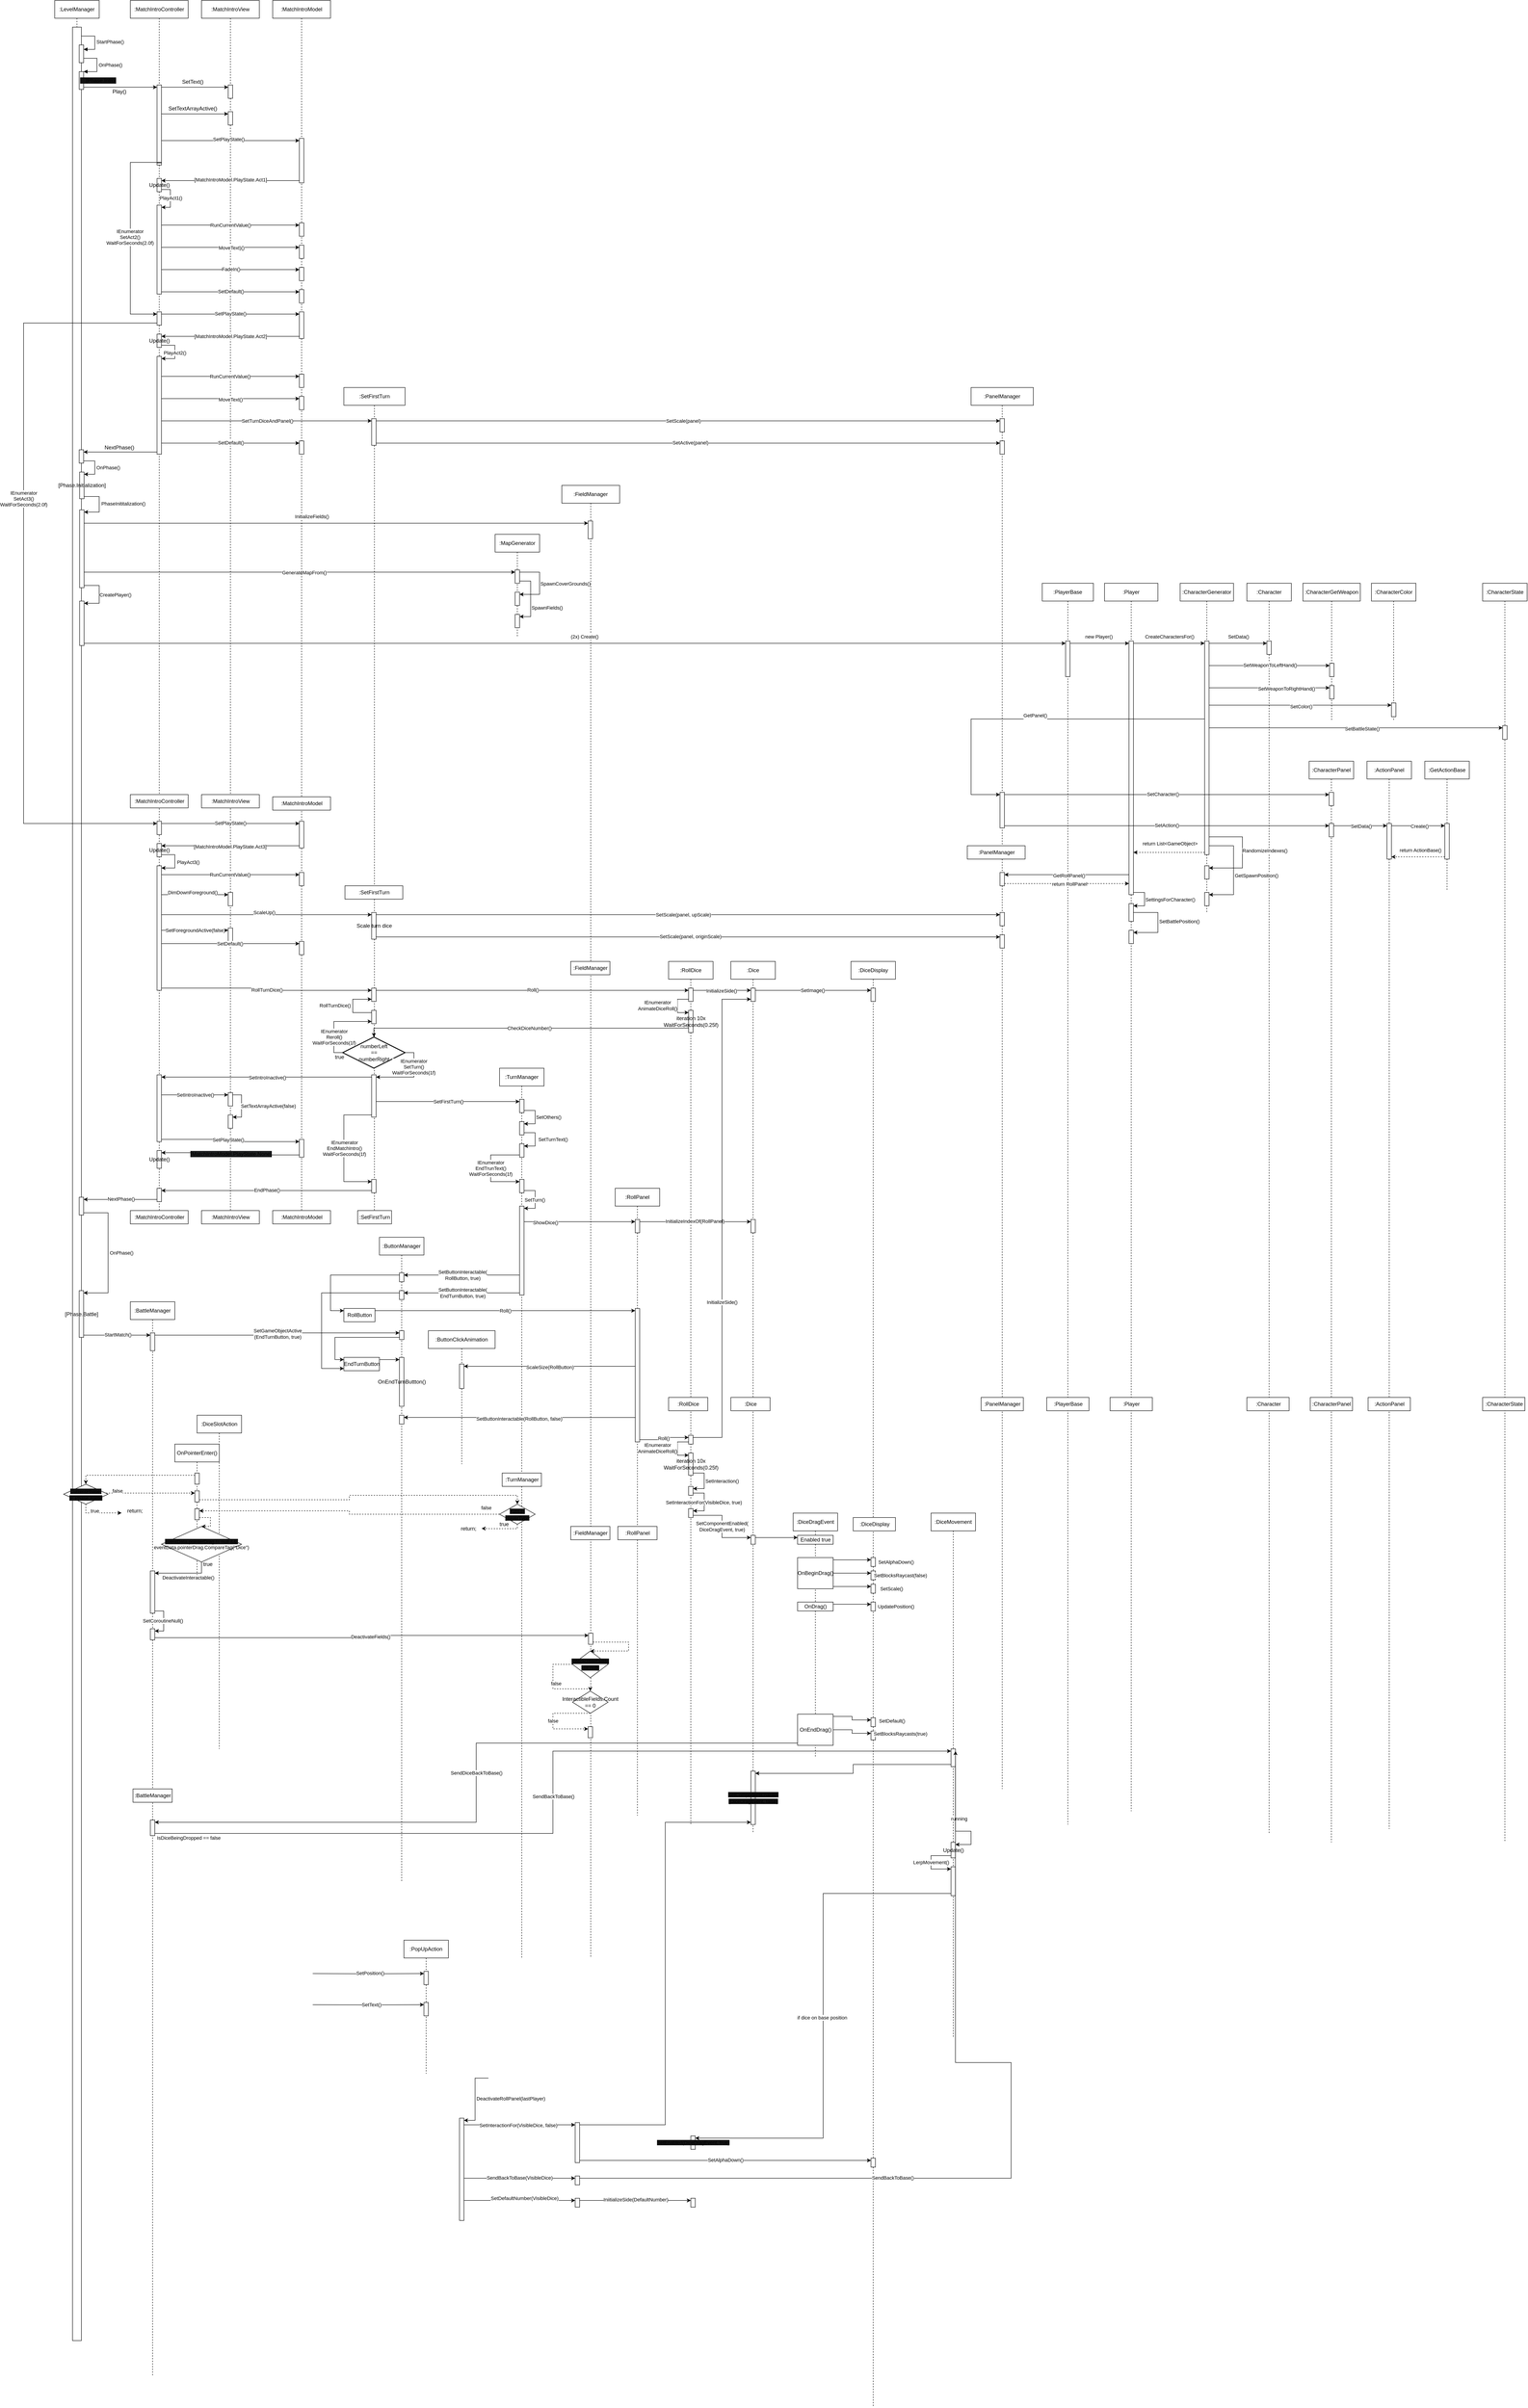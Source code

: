 <mxfile version="28.0.4">
  <diagram id="C5RBs43oDa-KdzZeNtuy" name="Page-1">
    <mxGraphModel dx="1999" dy="1077" grid="1" gridSize="10" guides="1" tooltips="1" connect="1" arrows="1" fold="1" page="1" pageScale="1" pageWidth="827" pageHeight="1169" math="0" shadow="0">
      <root>
        <mxCell id="WIyWlLk6GJQsqaUBKTNV-0" />
        <mxCell id="WIyWlLk6GJQsqaUBKTNV-1" parent="WIyWlLk6GJQsqaUBKTNV-0" />
        <mxCell id="9JURjrUvkeu7Aro2wpaL-4" value=":LevelManager" style="shape=umlLifeline;perimeter=lifelinePerimeter;whiteSpace=wrap;html=1;container=1;dropTarget=0;collapsible=0;recursiveResize=0;outlineConnect=0;portConstraint=eastwest;newEdgeStyle={&quot;curved&quot;:0,&quot;rounded&quot;:0};" parent="WIyWlLk6GJQsqaUBKTNV-1" vertex="1">
          <mxGeometry x="70" y="240" width="100" height="5260" as="geometry" />
        </mxCell>
        <mxCell id="9JURjrUvkeu7Aro2wpaL-7" value="" style="html=1;points=[[0,0,0,0,5],[0,1,0,0,-5],[1,0,0,0,5],[1,1,0,0,-5]];perimeter=orthogonalPerimeter;outlineConnect=0;targetShapes=umlLifeline;portConstraint=eastwest;newEdgeStyle={&quot;curved&quot;:0,&quot;rounded&quot;:0};" parent="9JURjrUvkeu7Aro2wpaL-4" vertex="1">
          <mxGeometry x="40" y="60" width="20" height="5200" as="geometry" />
        </mxCell>
        <mxCell id="9JURjrUvkeu7Aro2wpaL-12" value="" style="html=1;points=[[0,0,0,0,5],[0,1,0,0,-5],[1,0,0,0,5],[1,1,0,0,-5]];perimeter=orthogonalPerimeter;outlineConnect=0;targetShapes=umlLifeline;portConstraint=eastwest;newEdgeStyle={&quot;curved&quot;:0,&quot;rounded&quot;:0};" parent="9JURjrUvkeu7Aro2wpaL-4" vertex="1">
          <mxGeometry x="55" y="100" width="10" height="40" as="geometry" />
        </mxCell>
        <mxCell id="9JURjrUvkeu7Aro2wpaL-13" value="StartPhase()" style="html=1;align=left;spacingLeft=2;endArrow=block;rounded=0;edgeStyle=orthogonalEdgeStyle;curved=0;rounded=0;" parent="9JURjrUvkeu7Aro2wpaL-4" target="9JURjrUvkeu7Aro2wpaL-12" edge="1">
          <mxGeometry relative="1" as="geometry">
            <mxPoint x="60" y="80" as="sourcePoint" />
            <Array as="points">
              <mxPoint x="90" y="110" />
            </Array>
          </mxGeometry>
        </mxCell>
        <mxCell id="9JURjrUvkeu7Aro2wpaL-15" value="&lt;span style=&quot;background-color: rgb(18, 18, 18);&quot;&gt;&amp;nbsp; &amp;nbsp; [Phase.Intro]&lt;/span&gt;" style="html=1;points=[[0,0,0,0,5],[0,1,0,0,-5],[1,0,0,0,5],[1,1,0,0,-5]];perimeter=orthogonalPerimeter;outlineConnect=0;targetShapes=umlLifeline;portConstraint=eastwest;newEdgeStyle={&quot;curved&quot;:0,&quot;rounded&quot;:0};align=left;" parent="9JURjrUvkeu7Aro2wpaL-4" vertex="1">
          <mxGeometry x="55" y="160" width="10" height="40" as="geometry" />
        </mxCell>
        <mxCell id="9JURjrUvkeu7Aro2wpaL-16" value="OnPhase()" style="html=1;align=left;spacingLeft=2;endArrow=block;rounded=0;edgeStyle=orthogonalEdgeStyle;curved=0;rounded=0;" parent="9JURjrUvkeu7Aro2wpaL-4" target="9JURjrUvkeu7Aro2wpaL-15" edge="1">
          <mxGeometry relative="1" as="geometry">
            <mxPoint x="65" y="130" as="sourcePoint" />
            <Array as="points">
              <mxPoint x="95" y="160" />
            </Array>
          </mxGeometry>
        </mxCell>
        <mxCell id="gedLFGT0f-KSCk9Ec9lJ-98" value="" style="html=1;points=[[0,0,0,0,5],[0,1,0,0,-5],[1,0,0,0,5],[1,1,0,0,-5]];perimeter=orthogonalPerimeter;outlineConnect=0;targetShapes=umlLifeline;portConstraint=eastwest;newEdgeStyle={&quot;curved&quot;:0,&quot;rounded&quot;:0};" parent="9JURjrUvkeu7Aro2wpaL-4" vertex="1">
          <mxGeometry x="55" y="1010" width="10" height="30" as="geometry" />
        </mxCell>
        <mxCell id="gedLFGT0f-KSCk9Ec9lJ-100" value="[Phase.Initialization]" style="html=1;points=[[0,0,0,0,5],[0,1,0,0,-5],[1,0,0,0,5],[1,1,0,0,-5]];perimeter=orthogonalPerimeter;outlineConnect=0;targetShapes=umlLifeline;portConstraint=eastwest;newEdgeStyle={&quot;curved&quot;:0,&quot;rounded&quot;:0};" parent="9JURjrUvkeu7Aro2wpaL-4" vertex="1">
          <mxGeometry x="56" y="1060" width="10" height="60" as="geometry" />
        </mxCell>
        <mxCell id="gedLFGT0f-KSCk9Ec9lJ-101" style="edgeStyle=orthogonalEdgeStyle;rounded=0;orthogonalLoop=1;jettySize=auto;html=1;curved=0;exitX=1;exitY=1;exitDx=0;exitDy=-5;exitPerimeter=0;entryX=1;entryY=0;entryDx=0;entryDy=5;entryPerimeter=0;" parent="9JURjrUvkeu7Aro2wpaL-4" source="gedLFGT0f-KSCk9Ec9lJ-98" target="gedLFGT0f-KSCk9Ec9lJ-100" edge="1">
          <mxGeometry relative="1" as="geometry">
            <Array as="points">
              <mxPoint x="90" y="1035" />
              <mxPoint x="90" y="1065" />
            </Array>
          </mxGeometry>
        </mxCell>
        <mxCell id="gedLFGT0f-KSCk9Ec9lJ-102" value="OnPhase()" style="edgeLabel;html=1;align=center;verticalAlign=middle;resizable=0;points=[];" parent="gedLFGT0f-KSCk9Ec9lJ-101" vertex="1" connectable="0">
          <mxGeometry x="-0.003" relative="1" as="geometry">
            <mxPoint x="30" as="offset" />
          </mxGeometry>
        </mxCell>
        <mxCell id="gedLFGT0f-KSCk9Ec9lJ-105" style="edgeStyle=orthogonalEdgeStyle;rounded=0;orthogonalLoop=1;jettySize=auto;html=1;curved=0;exitX=1;exitY=1;exitDx=0;exitDy=-5;exitPerimeter=0;entryX=1;entryY=0;entryDx=0;entryDy=5;entryPerimeter=0;" parent="9JURjrUvkeu7Aro2wpaL-4" source="gedLFGT0f-KSCk9Ec9lJ-100" target="9JURjrUvkeu7Aro2wpaL-30" edge="1">
          <mxGeometry relative="1" as="geometry">
            <Array as="points">
              <mxPoint x="100" y="1115" />
              <mxPoint x="100" y="1150" />
            </Array>
          </mxGeometry>
        </mxCell>
        <mxCell id="gedLFGT0f-KSCk9Ec9lJ-106" value="PhaseInititalization()" style="edgeLabel;html=1;align=center;verticalAlign=middle;resizable=0;points=[];" parent="gedLFGT0f-KSCk9Ec9lJ-105" vertex="1" connectable="0">
          <mxGeometry x="-0.025" relative="1" as="geometry">
            <mxPoint x="54" as="offset" />
          </mxGeometry>
        </mxCell>
        <mxCell id="9JURjrUvkeu7Aro2wpaL-30" value="" style="html=1;points=[[0,0,0,0,5],[0,1,0,0,-5],[1,0,0,0,5],[1,1,0,0,-5]];perimeter=orthogonalPerimeter;outlineConnect=0;targetShapes=umlLifeline;portConstraint=eastwest;newEdgeStyle={&quot;curved&quot;:0,&quot;rounded&quot;:0};" parent="9JURjrUvkeu7Aro2wpaL-4" vertex="1">
          <mxGeometry x="56" y="1145" width="10" height="175" as="geometry" />
        </mxCell>
        <mxCell id="9JURjrUvkeu7Aro2wpaL-53" value="" style="html=1;points=[[0,0,0,0,5],[0,1,0,0,-5],[1,0,0,0,5],[1,1,0,0,-5]];perimeter=orthogonalPerimeter;outlineConnect=0;targetShapes=umlLifeline;portConstraint=eastwest;newEdgeStyle={&quot;curved&quot;:0,&quot;rounded&quot;:0};" parent="9JURjrUvkeu7Aro2wpaL-4" vertex="1">
          <mxGeometry x="56" y="1350" width="10" height="100" as="geometry" />
        </mxCell>
        <mxCell id="9JURjrUvkeu7Aro2wpaL-54" style="edgeStyle=orthogonalEdgeStyle;rounded=0;orthogonalLoop=1;jettySize=auto;html=1;curved=0;exitX=1;exitY=1;exitDx=0;exitDy=-5;exitPerimeter=0;entryX=1;entryY=0;entryDx=0;entryDy=5;entryPerimeter=0;" parent="9JURjrUvkeu7Aro2wpaL-4" source="9JURjrUvkeu7Aro2wpaL-30" target="9JURjrUvkeu7Aro2wpaL-53" edge="1">
          <mxGeometry relative="1" as="geometry">
            <Array as="points">
              <mxPoint x="100" y="1315" />
              <mxPoint x="100" y="1355" />
            </Array>
          </mxGeometry>
        </mxCell>
        <mxCell id="9JURjrUvkeu7Aro2wpaL-55" value="CreatePlayer()" style="edgeLabel;html=1;align=left;verticalAlign=middle;resizable=0;points=[];" parent="9JURjrUvkeu7Aro2wpaL-54" vertex="1" connectable="0">
          <mxGeometry x="0.022" y="-1" relative="1" as="geometry">
            <mxPoint as="offset" />
          </mxGeometry>
        </mxCell>
        <mxCell id="gedLFGT0f-KSCk9Ec9lJ-315" value="" style="html=1;points=[[0,0,0,0,5],[0,1,0,0,-5],[1,0,0,0,5],[1,1,0,0,-5]];perimeter=orthogonalPerimeter;outlineConnect=0;targetShapes=umlLifeline;portConstraint=eastwest;newEdgeStyle={&quot;curved&quot;:0,&quot;rounded&quot;:0};" parent="9JURjrUvkeu7Aro2wpaL-4" vertex="1">
          <mxGeometry x="55" y="2690" width="10" height="40" as="geometry" />
        </mxCell>
        <mxCell id="gedLFGT0f-KSCk9Ec9lJ-347" value="[Phase.Battle]" style="html=1;points=[[0,0,0,0,5],[0,1,0,0,-5],[1,0,0,0,5],[1,1,0,0,-5]];perimeter=orthogonalPerimeter;outlineConnect=0;targetShapes=umlLifeline;portConstraint=eastwest;newEdgeStyle={&quot;curved&quot;:0,&quot;rounded&quot;:0};" parent="9JURjrUvkeu7Aro2wpaL-4" vertex="1">
          <mxGeometry x="55" y="2900" width="10" height="105" as="geometry" />
        </mxCell>
        <mxCell id="gedLFGT0f-KSCk9Ec9lJ-348" style="edgeStyle=orthogonalEdgeStyle;rounded=0;orthogonalLoop=1;jettySize=auto;html=1;curved=0;exitX=1;exitY=1;exitDx=0;exitDy=-5;exitPerimeter=0;entryX=1;entryY=0;entryDx=0;entryDy=5;entryPerimeter=0;" parent="9JURjrUvkeu7Aro2wpaL-4" source="gedLFGT0f-KSCk9Ec9lJ-315" target="gedLFGT0f-KSCk9Ec9lJ-347" edge="1">
          <mxGeometry relative="1" as="geometry">
            <mxPoint x="64" y="2730" as="sourcePoint" />
            <Array as="points">
              <mxPoint x="120" y="2725" />
              <mxPoint x="120" y="2905" />
            </Array>
          </mxGeometry>
        </mxCell>
        <mxCell id="gedLFGT0f-KSCk9Ec9lJ-349" value="OnPhase()" style="edgeLabel;html=1;align=center;verticalAlign=middle;resizable=0;points=[];" parent="gedLFGT0f-KSCk9Ec9lJ-348" vertex="1" connectable="0">
          <mxGeometry x="-0.003" relative="1" as="geometry">
            <mxPoint x="30" as="offset" />
          </mxGeometry>
        </mxCell>
        <mxCell id="9JURjrUvkeu7Aro2wpaL-5" value=":MapGenerator" style="shape=umlLifeline;perimeter=lifelinePerimeter;whiteSpace=wrap;html=1;container=1;dropTarget=0;collapsible=0;recursiveResize=0;outlineConnect=0;portConstraint=eastwest;newEdgeStyle={&quot;curved&quot;:0,&quot;rounded&quot;:0};" parent="WIyWlLk6GJQsqaUBKTNV-1" vertex="1">
          <mxGeometry x="1060" y="1440" width="100" height="230" as="geometry" />
        </mxCell>
        <mxCell id="9JURjrUvkeu7Aro2wpaL-42" value="" style="html=1;points=[[0,0,0,0,5],[0,1,0,0,-5],[1,0,0,0,5],[1,1,0,0,-5]];perimeter=orthogonalPerimeter;outlineConnect=0;targetShapes=umlLifeline;portConstraint=eastwest;newEdgeStyle={&quot;curved&quot;:0,&quot;rounded&quot;:0};" parent="9JURjrUvkeu7Aro2wpaL-5" vertex="1">
          <mxGeometry x="45" y="80" width="10" height="30" as="geometry" />
        </mxCell>
        <mxCell id="9JURjrUvkeu7Aro2wpaL-47" value="" style="html=1;points=[[0,0,0,0,5],[0,1,0,0,-5],[1,0,0,0,5],[1,1,0,0,-5]];perimeter=orthogonalPerimeter;outlineConnect=0;targetShapes=umlLifeline;portConstraint=eastwest;newEdgeStyle={&quot;curved&quot;:0,&quot;rounded&quot;:0};" parent="9JURjrUvkeu7Aro2wpaL-5" vertex="1">
          <mxGeometry x="45" y="130" width="10" height="30" as="geometry" />
        </mxCell>
        <mxCell id="9JURjrUvkeu7Aro2wpaL-48" value="" style="html=1;points=[[0,0,0,0,5],[0,1,0,0,-5],[1,0,0,0,5],[1,1,0,0,-5]];perimeter=orthogonalPerimeter;outlineConnect=0;targetShapes=umlLifeline;portConstraint=eastwest;newEdgeStyle={&quot;curved&quot;:0,&quot;rounded&quot;:0};" parent="9JURjrUvkeu7Aro2wpaL-5" vertex="1">
          <mxGeometry x="45" y="180" width="10" height="30" as="geometry" />
        </mxCell>
        <mxCell id="9JURjrUvkeu7Aro2wpaL-49" style="edgeStyle=orthogonalEdgeStyle;rounded=0;orthogonalLoop=1;jettySize=auto;html=1;curved=0;exitX=1;exitY=0;exitDx=0;exitDy=5;exitPerimeter=0;entryX=1;entryY=0;entryDx=0;entryDy=5;entryPerimeter=0;" parent="9JURjrUvkeu7Aro2wpaL-5" source="9JURjrUvkeu7Aro2wpaL-42" target="9JURjrUvkeu7Aro2wpaL-47" edge="1">
          <mxGeometry relative="1" as="geometry">
            <Array as="points">
              <mxPoint x="100" y="85" />
              <mxPoint x="100" y="135" />
            </Array>
          </mxGeometry>
        </mxCell>
        <mxCell id="9JURjrUvkeu7Aro2wpaL-50" value="SpawnCoverGrounds()" style="edgeLabel;html=1;align=left;verticalAlign=middle;resizable=0;points=[];" parent="9JURjrUvkeu7Aro2wpaL-49" vertex="1" connectable="0">
          <mxGeometry x="0.01" relative="1" as="geometry">
            <mxPoint as="offset" />
          </mxGeometry>
        </mxCell>
        <mxCell id="9JURjrUvkeu7Aro2wpaL-51" style="edgeStyle=orthogonalEdgeStyle;rounded=0;orthogonalLoop=1;jettySize=auto;html=1;curved=0;exitX=1;exitY=1;exitDx=0;exitDy=-5;exitPerimeter=0;entryX=1;entryY=0;entryDx=0;entryDy=5;entryPerimeter=0;" parent="9JURjrUvkeu7Aro2wpaL-5" source="9JURjrUvkeu7Aro2wpaL-42" target="9JURjrUvkeu7Aro2wpaL-48" edge="1">
          <mxGeometry relative="1" as="geometry">
            <Array as="points">
              <mxPoint x="80" y="105" />
              <mxPoint x="80" y="185" />
            </Array>
          </mxGeometry>
        </mxCell>
        <mxCell id="9JURjrUvkeu7Aro2wpaL-52" value="SpawnFields()" style="edgeLabel;html=1;align=left;verticalAlign=middle;resizable=0;points=[];" parent="9JURjrUvkeu7Aro2wpaL-51" vertex="1" connectable="0">
          <mxGeometry x="0.306" relative="1" as="geometry">
            <mxPoint as="offset" />
          </mxGeometry>
        </mxCell>
        <mxCell id="9JURjrUvkeu7Aro2wpaL-6" value=":CharacterGenerator" style="shape=umlLifeline;perimeter=lifelinePerimeter;whiteSpace=wrap;html=1;container=1;dropTarget=0;collapsible=0;recursiveResize=0;outlineConnect=0;portConstraint=eastwest;newEdgeStyle={&quot;curved&quot;:0,&quot;rounded&quot;:0};" parent="WIyWlLk6GJQsqaUBKTNV-1" vertex="1">
          <mxGeometry x="2600" y="1550" width="120" height="740" as="geometry" />
        </mxCell>
        <mxCell id="9JURjrUvkeu7Aro2wpaL-65" value="" style="html=1;points=[[0,0,0,0,5],[0,1,0,0,-5],[1,0,0,0,5],[1,1,0,0,-5]];perimeter=orthogonalPerimeter;outlineConnect=0;targetShapes=umlLifeline;portConstraint=eastwest;newEdgeStyle={&quot;curved&quot;:0,&quot;rounded&quot;:0};" parent="9JURjrUvkeu7Aro2wpaL-6" vertex="1">
          <mxGeometry x="55" y="130" width="10" height="480" as="geometry" />
        </mxCell>
        <mxCell id="9JURjrUvkeu7Aro2wpaL-18" value=":MatchIntroController" style="shape=umlLifeline;perimeter=lifelinePerimeter;whiteSpace=wrap;html=1;container=1;dropTarget=0;collapsible=0;recursiveResize=0;outlineConnect=0;portConstraint=eastwest;newEdgeStyle={&quot;curved&quot;:0,&quot;rounded&quot;:0};" parent="WIyWlLk6GJQsqaUBKTNV-1" vertex="1">
          <mxGeometry x="240" y="240" width="130" height="2750" as="geometry" />
        </mxCell>
        <mxCell id="gedLFGT0f-KSCk9Ec9lJ-41" style="edgeStyle=orthogonalEdgeStyle;rounded=0;orthogonalLoop=1;jettySize=auto;html=1;curved=0;exitX=1;exitY=1;exitDx=0;exitDy=-5;exitPerimeter=0;" parent="9JURjrUvkeu7Aro2wpaL-18" source="9JURjrUvkeu7Aro2wpaL-20" edge="1">
          <mxGeometry relative="1" as="geometry">
            <mxPoint x="60" y="365.041" as="targetPoint" />
          </mxGeometry>
        </mxCell>
        <mxCell id="9JURjrUvkeu7Aro2wpaL-20" value="" style="html=1;points=[[0,0,0,0,5],[0,1,0,0,-5],[1,0,0,0,5],[1,1,0,0,-5]];perimeter=orthogonalPerimeter;outlineConnect=0;targetShapes=umlLifeline;portConstraint=eastwest;newEdgeStyle={&quot;curved&quot;:0,&quot;rounded&quot;:0};" parent="9JURjrUvkeu7Aro2wpaL-18" vertex="1">
          <mxGeometry x="60" y="190" width="10" height="180" as="geometry" />
        </mxCell>
        <mxCell id="gedLFGT0f-KSCk9Ec9lJ-0" value="" style="html=1;points=[[0,0,0,0,5],[0,1,0,0,-5],[1,0,0,0,5],[1,1,0,0,-5]];perimeter=orthogonalPerimeter;outlineConnect=0;targetShapes=umlLifeline;portConstraint=eastwest;newEdgeStyle={&quot;curved&quot;:0,&quot;rounded&quot;:0};" parent="9JURjrUvkeu7Aro2wpaL-18" vertex="1">
          <mxGeometry x="60" y="2415" width="10" height="150" as="geometry" />
        </mxCell>
        <mxCell id="gedLFGT0f-KSCk9Ec9lJ-21" value="" style="html=1;points=[[0,0,0,0,5],[0,1,0,0,-5],[1,0,0,0,5],[1,1,0,0,-5]];perimeter=orthogonalPerimeter;outlineConnect=0;targetShapes=umlLifeline;portConstraint=eastwest;newEdgeStyle={&quot;curved&quot;:0,&quot;rounded&quot;:0};" parent="9JURjrUvkeu7Aro2wpaL-18" vertex="1">
          <mxGeometry x="60" y="700" width="10" height="30" as="geometry" />
        </mxCell>
        <mxCell id="gedLFGT0f-KSCk9Ec9lJ-22" style="edgeStyle=orthogonalEdgeStyle;rounded=0;orthogonalLoop=1;jettySize=auto;html=1;curved=0;exitX=0;exitY=1;exitDx=0;exitDy=-5;exitPerimeter=0;entryX=0;entryY=0;entryDx=0;entryDy=5;entryPerimeter=0;" parent="9JURjrUvkeu7Aro2wpaL-18" source="9JURjrUvkeu7Aro2wpaL-20" target="gedLFGT0f-KSCk9Ec9lJ-21" edge="1">
          <mxGeometry relative="1" as="geometry">
            <Array as="points">
              <mxPoint x="70" y="365" />
              <mxPoint y="364" />
              <mxPoint y="685" />
            </Array>
          </mxGeometry>
        </mxCell>
        <mxCell id="gedLFGT0f-KSCk9Ec9lJ-23" value="IEnumerator&lt;div&gt;SetAct2()&lt;/div&gt;&lt;div&gt;WaitForSeconds(2.0f)&lt;/div&gt;" style="edgeLabel;html=1;align=center;verticalAlign=middle;resizable=0;points=[];" parent="gedLFGT0f-KSCk9Ec9lJ-22" vertex="1" connectable="0">
          <mxGeometry x="0.033" y="-1" relative="1" as="geometry">
            <mxPoint as="offset" />
          </mxGeometry>
        </mxCell>
        <mxCell id="gedLFGT0f-KSCk9Ec9lJ-24" value="Update()" style="html=1;points=[[0,0,0,0,5],[0,1,0,0,-5],[1,0,0,0,5],[1,1,0,0,-5]];perimeter=orthogonalPerimeter;outlineConnect=0;targetShapes=umlLifeline;portConstraint=eastwest;newEdgeStyle={&quot;curved&quot;:0,&quot;rounded&quot;:0};" parent="9JURjrUvkeu7Aro2wpaL-18" vertex="1">
          <mxGeometry x="60" y="400" width="10" height="30" as="geometry" />
        </mxCell>
        <mxCell id="gedLFGT0f-KSCk9Ec9lJ-27" value="" style="html=1;points=[[0,0,0,0,5],[0,1,0,0,-5],[1,0,0,0,5],[1,1,0,0,-5]];perimeter=orthogonalPerimeter;outlineConnect=0;targetShapes=umlLifeline;portConstraint=eastwest;newEdgeStyle={&quot;curved&quot;:0,&quot;rounded&quot;:0};" parent="9JURjrUvkeu7Aro2wpaL-18" vertex="1">
          <mxGeometry x="60" y="460" width="10" height="200" as="geometry" />
        </mxCell>
        <mxCell id="gedLFGT0f-KSCk9Ec9lJ-28" style="edgeStyle=orthogonalEdgeStyle;rounded=0;orthogonalLoop=1;jettySize=auto;html=1;curved=0;exitX=1;exitY=1;exitDx=0;exitDy=-5;exitPerimeter=0;entryX=1;entryY=0;entryDx=0;entryDy=5;entryPerimeter=0;" parent="9JURjrUvkeu7Aro2wpaL-18" source="gedLFGT0f-KSCk9Ec9lJ-24" target="gedLFGT0f-KSCk9Ec9lJ-27" edge="1">
          <mxGeometry relative="1" as="geometry" />
        </mxCell>
        <mxCell id="gedLFGT0f-KSCk9Ec9lJ-29" value="PlayAct1()" style="edgeLabel;html=1;align=center;verticalAlign=middle;resizable=0;points=[];" parent="gedLFGT0f-KSCk9Ec9lJ-28" vertex="1" connectable="0">
          <mxGeometry x="-0.029" y="1" relative="1" as="geometry">
            <mxPoint as="offset" />
          </mxGeometry>
        </mxCell>
        <mxCell id="gedLFGT0f-KSCk9Ec9lJ-44" value="Update()" style="html=1;points=[[0,0,0,0,5],[0,1,0,0,-5],[1,0,0,0,5],[1,1,0,0,-5]];perimeter=orthogonalPerimeter;outlineConnect=0;targetShapes=umlLifeline;portConstraint=eastwest;newEdgeStyle={&quot;curved&quot;:0,&quot;rounded&quot;:0};" parent="9JURjrUvkeu7Aro2wpaL-18" vertex="1">
          <mxGeometry x="60" y="750" width="10" height="30" as="geometry" />
        </mxCell>
        <mxCell id="gedLFGT0f-KSCk9Ec9lJ-45" value="" style="html=1;points=[[0,0,0,0,5],[0,1,0,0,-5],[1,0,0,0,5],[1,1,0,0,-5]];perimeter=orthogonalPerimeter;outlineConnect=0;targetShapes=umlLifeline;portConstraint=eastwest;newEdgeStyle={&quot;curved&quot;:0,&quot;rounded&quot;:0};" parent="9JURjrUvkeu7Aro2wpaL-18" vertex="1">
          <mxGeometry x="60" y="1845" width="10" height="30" as="geometry" />
        </mxCell>
        <mxCell id="gedLFGT0f-KSCk9Ec9lJ-46" style="edgeStyle=orthogonalEdgeStyle;rounded=0;orthogonalLoop=1;jettySize=auto;html=1;curved=0;exitX=0;exitY=1;exitDx=0;exitDy=-5;exitPerimeter=0;entryX=0;entryY=0;entryDx=0;entryDy=5;entryPerimeter=0;" parent="9JURjrUvkeu7Aro2wpaL-18" source="gedLFGT0f-KSCk9Ec9lJ-21" target="gedLFGT0f-KSCk9Ec9lJ-45" edge="1">
          <mxGeometry relative="1" as="geometry">
            <mxPoint x="60" y="750" as="sourcePoint" />
            <Array as="points">
              <mxPoint x="-240" y="725" />
              <mxPoint x="-240" y="1850" />
            </Array>
          </mxGeometry>
        </mxCell>
        <mxCell id="gedLFGT0f-KSCk9Ec9lJ-47" value="IEnumerator&lt;div&gt;SetAct3()&lt;/div&gt;&lt;div&gt;WaitForSeconds(2.0f)&lt;/div&gt;" style="edgeLabel;html=1;align=center;verticalAlign=middle;resizable=0;points=[];" parent="gedLFGT0f-KSCk9Ec9lJ-46" vertex="1" connectable="0">
          <mxGeometry x="-0.003" y="-1" relative="1" as="geometry">
            <mxPoint x="1" y="-165" as="offset" />
          </mxGeometry>
        </mxCell>
        <mxCell id="gedLFGT0f-KSCk9Ec9lJ-51" value="" style="html=1;points=[[0,0,0,0,5],[0,1,0,0,-5],[1,0,0,0,5],[1,1,0,0,-5]];perimeter=orthogonalPerimeter;outlineConnect=0;targetShapes=umlLifeline;portConstraint=eastwest;newEdgeStyle={&quot;curved&quot;:0,&quot;rounded&quot;:0};" parent="9JURjrUvkeu7Aro2wpaL-18" vertex="1">
          <mxGeometry x="60" y="800" width="10" height="220" as="geometry" />
        </mxCell>
        <mxCell id="gedLFGT0f-KSCk9Ec9lJ-52" style="edgeStyle=orthogonalEdgeStyle;rounded=0;orthogonalLoop=1;jettySize=auto;html=1;curved=0;exitX=1;exitY=1;exitDx=0;exitDy=-5;exitPerimeter=0;entryX=1;entryY=0;entryDx=0;entryDy=5;entryPerimeter=0;" parent="9JURjrUvkeu7Aro2wpaL-18" source="gedLFGT0f-KSCk9Ec9lJ-44" target="gedLFGT0f-KSCk9Ec9lJ-51" edge="1">
          <mxGeometry relative="1" as="geometry">
            <Array as="points">
              <mxPoint x="100" y="775" />
              <mxPoint x="100" y="805" />
            </Array>
          </mxGeometry>
        </mxCell>
        <mxCell id="gedLFGT0f-KSCk9Ec9lJ-53" value="PlayAct2()" style="edgeLabel;html=1;align=center;verticalAlign=middle;resizable=0;points=[];" parent="gedLFGT0f-KSCk9Ec9lJ-52" vertex="1" connectable="0">
          <mxGeometry x="0.042" relative="1" as="geometry">
            <mxPoint as="offset" />
          </mxGeometry>
        </mxCell>
        <mxCell id="gedLFGT0f-KSCk9Ec9lJ-109" value="Update()" style="html=1;points=[[0,0,0,0,5],[0,1,0,0,-5],[1,0,0,0,5],[1,1,0,0,-5]];perimeter=orthogonalPerimeter;outlineConnect=0;targetShapes=umlLifeline;portConstraint=eastwest;newEdgeStyle={&quot;curved&quot;:0,&quot;rounded&quot;:0};" parent="9JURjrUvkeu7Aro2wpaL-18" vertex="1">
          <mxGeometry x="60" y="1895" width="10" height="30" as="geometry" />
        </mxCell>
        <mxCell id="gedLFGT0f-KSCk9Ec9lJ-112" value="" style="html=1;points=[[0,0,0,0,5],[0,1,0,0,-5],[1,0,0,0,5],[1,1,0,0,-5]];perimeter=orthogonalPerimeter;outlineConnect=0;targetShapes=umlLifeline;portConstraint=eastwest;newEdgeStyle={&quot;curved&quot;:0,&quot;rounded&quot;:0};" parent="9JURjrUvkeu7Aro2wpaL-18" vertex="1">
          <mxGeometry x="60" y="1945" width="10" height="280" as="geometry" />
        </mxCell>
        <mxCell id="gedLFGT0f-KSCk9Ec9lJ-113" style="edgeStyle=orthogonalEdgeStyle;rounded=0;orthogonalLoop=1;jettySize=auto;html=1;curved=0;exitX=1;exitY=1;exitDx=0;exitDy=-5;exitPerimeter=0;entryX=1;entryY=0;entryDx=0;entryDy=5;entryPerimeter=0;" parent="9JURjrUvkeu7Aro2wpaL-18" source="gedLFGT0f-KSCk9Ec9lJ-109" target="gedLFGT0f-KSCk9Ec9lJ-112" edge="1">
          <mxGeometry relative="1" as="geometry">
            <Array as="points">
              <mxPoint x="100" y="1920" />
              <mxPoint x="100" y="1950" />
            </Array>
          </mxGeometry>
        </mxCell>
        <mxCell id="gedLFGT0f-KSCk9Ec9lJ-114" value="PlayAct3()" style="edgeLabel;html=1;align=center;verticalAlign=middle;resizable=0;points=[];" parent="gedLFGT0f-KSCk9Ec9lJ-113" vertex="1" connectable="0">
          <mxGeometry x="0.043" y="1" relative="1" as="geometry">
            <mxPoint x="29" as="offset" />
          </mxGeometry>
        </mxCell>
        <mxCell id="gedLFGT0f-KSCk9Ec9lJ-153" value="&lt;span style=&quot;text-wrap-mode: wrap;&quot;&gt;:MatchIntroController&lt;/span&gt;" style="html=1;points=[[0,0,0,0,5],[0,1,0,0,-5],[1,0,0,0,5],[1,1,0,0,-5]];perimeter=orthogonalPerimeter;outlineConnect=0;targetShapes=umlLifeline;portConstraint=eastwest;newEdgeStyle={&quot;curved&quot;:0,&quot;rounded&quot;:0};" parent="9JURjrUvkeu7Aro2wpaL-18" vertex="1">
          <mxGeometry y="1785" width="130" height="30" as="geometry" />
        </mxCell>
        <mxCell id="gedLFGT0f-KSCk9Ec9lJ-186" value="Update()" style="html=1;points=[[0,0,0,0,5],[0,1,0,0,-5],[1,0,0,0,5],[1,1,0,0,-5]];perimeter=orthogonalPerimeter;outlineConnect=0;targetShapes=umlLifeline;portConstraint=eastwest;newEdgeStyle={&quot;curved&quot;:0,&quot;rounded&quot;:0};" parent="9JURjrUvkeu7Aro2wpaL-18" vertex="1">
          <mxGeometry x="60" y="2585" width="10" height="40" as="geometry" />
        </mxCell>
        <mxCell id="gedLFGT0f-KSCk9Ec9lJ-75" value="" style="html=1;points=[[0,0,0,0,5],[0,1,0,0,-5],[1,0,0,0,5],[1,1,0,0,-5]];perimeter=orthogonalPerimeter;outlineConnect=0;targetShapes=umlLifeline;portConstraint=eastwest;newEdgeStyle={&quot;curved&quot;:0,&quot;rounded&quot;:0};" parent="9JURjrUvkeu7Aro2wpaL-18" vertex="1">
          <mxGeometry x="60" y="2670" width="10" height="30" as="geometry" />
        </mxCell>
        <mxCell id="gedLFGT0f-KSCk9Ec9lJ-312" value="&lt;span style=&quot;text-wrap-mode: wrap;&quot;&gt;:MatchIntroController&lt;/span&gt;" style="html=1;points=[[0,0,0,0,5],[0,1,0,0,-5],[1,0,0,0,5],[1,1,0,0,-5]];perimeter=orthogonalPerimeter;outlineConnect=0;targetShapes=umlLifeline;portConstraint=eastwest;newEdgeStyle={&quot;curved&quot;:0,&quot;rounded&quot;:0};" parent="9JURjrUvkeu7Aro2wpaL-18" vertex="1">
          <mxGeometry y="2720" width="130" height="30" as="geometry" />
        </mxCell>
        <mxCell id="9JURjrUvkeu7Aro2wpaL-21" style="edgeStyle=orthogonalEdgeStyle;rounded=0;orthogonalLoop=1;jettySize=auto;html=1;curved=0;exitX=1;exitY=1;exitDx=0;exitDy=-5;exitPerimeter=0;entryX=0;entryY=0;entryDx=0;entryDy=5;entryPerimeter=0;" parent="WIyWlLk6GJQsqaUBKTNV-1" source="9JURjrUvkeu7Aro2wpaL-15" target="9JURjrUvkeu7Aro2wpaL-20" edge="1">
          <mxGeometry relative="1" as="geometry" />
        </mxCell>
        <mxCell id="9JURjrUvkeu7Aro2wpaL-22" value="Play()" style="text;html=1;align=center;verticalAlign=middle;resizable=0;points=[];autosize=1;strokeColor=none;fillColor=none;" parent="WIyWlLk6GJQsqaUBKTNV-1" vertex="1">
          <mxGeometry x="190" y="430" width="50" height="30" as="geometry" />
        </mxCell>
        <mxCell id="9JURjrUvkeu7Aro2wpaL-25" value="NextPhase()" style="text;html=1;align=center;verticalAlign=middle;resizable=0;points=[];autosize=1;strokeColor=none;fillColor=none;" parent="WIyWlLk6GJQsqaUBKTNV-1" vertex="1">
          <mxGeometry x="170" y="1230" width="90" height="30" as="geometry" />
        </mxCell>
        <mxCell id="9JURjrUvkeu7Aro2wpaL-33" value=":FieldManager" style="shape=umlLifeline;perimeter=lifelinePerimeter;whiteSpace=wrap;html=1;container=1;dropTarget=0;collapsible=0;recursiveResize=0;outlineConnect=0;portConstraint=eastwest;newEdgeStyle={&quot;curved&quot;:0,&quot;rounded&quot;:0};" parent="WIyWlLk6GJQsqaUBKTNV-1" vertex="1">
          <mxGeometry x="1210" y="1330" width="130" height="3310" as="geometry" />
        </mxCell>
        <mxCell id="9JURjrUvkeu7Aro2wpaL-34" value="" style="html=1;points=[[0,0,0,0,5],[0,1,0,0,-5],[1,0,0,0,5],[1,1,0,0,-5]];perimeter=orthogonalPerimeter;outlineConnect=0;targetShapes=umlLifeline;portConstraint=eastwest;newEdgeStyle={&quot;curved&quot;:0,&quot;rounded&quot;:0};" parent="9JURjrUvkeu7Aro2wpaL-33" vertex="1">
          <mxGeometry x="59.07" y="80" width="10" height="40" as="geometry" />
        </mxCell>
        <mxCell id="gedLFGT0f-KSCk9Ec9lJ-340" value="&lt;span style=&quot;text-wrap-mode: wrap;&quot;&gt;:FieldManager&lt;/span&gt;" style="html=1;points=[[0,0,0,0,5],[0,1,0,0,-5],[1,0,0,0,5],[1,1,0,0,-5]];perimeter=orthogonalPerimeter;outlineConnect=0;targetShapes=umlLifeline;portConstraint=eastwest;newEdgeStyle={&quot;curved&quot;:0,&quot;rounded&quot;:0};" parent="9JURjrUvkeu7Aro2wpaL-33" vertex="1">
          <mxGeometry x="20" y="1070" width="88.13" height="30" as="geometry" />
        </mxCell>
        <mxCell id="Eo5w2mu2H9HQXYiDTu9v-14" value="&lt;span style=&quot;text-wrap-mode: wrap;&quot;&gt;:FieldManager&lt;/span&gt;" style="html=1;points=[[0,0,0,0,5],[0,1,0,0,-5],[1,0,0,0,5],[1,1,0,0,-5]];perimeter=orthogonalPerimeter;outlineConnect=0;targetShapes=umlLifeline;portConstraint=eastwest;newEdgeStyle={&quot;curved&quot;:0,&quot;rounded&quot;:0};" vertex="1" parent="9JURjrUvkeu7Aro2wpaL-33">
          <mxGeometry x="20" y="2340" width="88.13" height="30" as="geometry" />
        </mxCell>
        <mxCell id="Eo5w2mu2H9HQXYiDTu9v-103" value="" style="html=1;points=[[0,0,0,0,5],[0,1,0,0,-5],[1,0,0,0,5],[1,1,0,0,-5]];perimeter=orthogonalPerimeter;outlineConnect=0;targetShapes=umlLifeline;portConstraint=eastwest;newEdgeStyle={&quot;curved&quot;:0,&quot;rounded&quot;:0};" vertex="1" parent="9JURjrUvkeu7Aro2wpaL-33">
          <mxGeometry x="60" y="2580" width="10" height="25" as="geometry" />
        </mxCell>
        <mxCell id="Eo5w2mu2H9HQXYiDTu9v-143" value="" style="html=1;points=[[0,0,0,0,5],[0,1,0,0,-5],[1,0,0,0,5],[1,1,0,0,-5]];perimeter=orthogonalPerimeter;outlineConnect=0;targetShapes=umlLifeline;portConstraint=eastwest;newEdgeStyle={&quot;curved&quot;:0,&quot;rounded&quot;:0};" vertex="1" parent="9JURjrUvkeu7Aro2wpaL-33">
          <mxGeometry x="59.06" y="2790" width="10" height="25" as="geometry" />
        </mxCell>
        <mxCell id="9JURjrUvkeu7Aro2wpaL-43" style="edgeStyle=orthogonalEdgeStyle;rounded=0;orthogonalLoop=1;jettySize=auto;html=1;curved=0;entryX=0;entryY=0;entryDx=0;entryDy=5;entryPerimeter=0;" parent="WIyWlLk6GJQsqaUBKTNV-1" source="9JURjrUvkeu7Aro2wpaL-30" target="9JURjrUvkeu7Aro2wpaL-42" edge="1">
          <mxGeometry relative="1" as="geometry">
            <Array as="points">
              <mxPoint x="380" y="1525" />
              <mxPoint x="380" y="1525" />
            </Array>
            <mxPoint x="180" y="744.941" as="sourcePoint" />
          </mxGeometry>
        </mxCell>
        <mxCell id="9JURjrUvkeu7Aro2wpaL-44" value="GenerateMapFrom()" style="edgeLabel;html=1;align=center;verticalAlign=middle;resizable=0;points=[];" parent="9JURjrUvkeu7Aro2wpaL-43" vertex="1" connectable="0">
          <mxGeometry x="0.021" y="-1" relative="1" as="geometry">
            <mxPoint as="offset" />
          </mxGeometry>
        </mxCell>
        <mxCell id="9JURjrUvkeu7Aro2wpaL-56" value=":PlayerBase" style="shape=umlLifeline;perimeter=lifelinePerimeter;whiteSpace=wrap;html=1;container=1;dropTarget=0;collapsible=0;recursiveResize=0;outlineConnect=0;portConstraint=eastwest;newEdgeStyle={&quot;curved&quot;:0,&quot;rounded&quot;:0};" parent="WIyWlLk6GJQsqaUBKTNV-1" vertex="1">
          <mxGeometry x="2290" y="1550" width="115" height="2790" as="geometry" />
        </mxCell>
        <mxCell id="9JURjrUvkeu7Aro2wpaL-57" value="" style="html=1;points=[[0,0,0,0,5],[0,1,0,0,-5],[1,0,0,0,5],[1,1,0,0,-5]];perimeter=orthogonalPerimeter;outlineConnect=0;targetShapes=umlLifeline;portConstraint=eastwest;newEdgeStyle={&quot;curved&quot;:0,&quot;rounded&quot;:0};" parent="9JURjrUvkeu7Aro2wpaL-56" vertex="1">
          <mxGeometry x="52.5" y="130" width="10" height="80" as="geometry" />
        </mxCell>
        <mxCell id="Eo5w2mu2H9HQXYiDTu9v-19" value="&lt;span style=&quot;text-wrap-mode: wrap;&quot;&gt;:PlayerBase&lt;/span&gt;" style="html=1;points=[[0,0,0,0,5],[0,1,0,0,-5],[1,0,0,0,5],[1,1,0,0,-5]];perimeter=orthogonalPerimeter;outlineConnect=0;targetShapes=umlLifeline;portConstraint=eastwest;newEdgeStyle={&quot;curved&quot;:0,&quot;rounded&quot;:0};" vertex="1" parent="9JURjrUvkeu7Aro2wpaL-56">
          <mxGeometry x="10" y="1830" width="95" height="30" as="geometry" />
        </mxCell>
        <mxCell id="9JURjrUvkeu7Aro2wpaL-58" style="edgeStyle=orthogonalEdgeStyle;rounded=0;orthogonalLoop=1;jettySize=auto;html=1;curved=0;exitX=1;exitY=1;exitDx=0;exitDy=-5;exitPerimeter=0;entryX=0;entryY=0;entryDx=0;entryDy=5;entryPerimeter=0;" parent="WIyWlLk6GJQsqaUBKTNV-1" source="9JURjrUvkeu7Aro2wpaL-53" target="9JURjrUvkeu7Aro2wpaL-57" edge="1">
          <mxGeometry relative="1" as="geometry">
            <Array as="points">
              <mxPoint x="136" y="1685" />
            </Array>
          </mxGeometry>
        </mxCell>
        <mxCell id="9JURjrUvkeu7Aro2wpaL-59" value="(2x) Create()" style="edgeLabel;html=1;align=center;verticalAlign=middle;resizable=0;points=[];" parent="9JURjrUvkeu7Aro2wpaL-58" vertex="1" connectable="0">
          <mxGeometry x="0.021" y="1" relative="1" as="geometry">
            <mxPoint x="-2" y="-14" as="offset" />
          </mxGeometry>
        </mxCell>
        <mxCell id="9JURjrUvkeu7Aro2wpaL-60" value=":Player" style="shape=umlLifeline;perimeter=lifelinePerimeter;whiteSpace=wrap;html=1;container=1;dropTarget=0;collapsible=0;recursiveResize=0;outlineConnect=0;portConstraint=eastwest;newEdgeStyle={&quot;curved&quot;:0,&quot;rounded&quot;:0};" parent="WIyWlLk6GJQsqaUBKTNV-1" vertex="1">
          <mxGeometry x="2430" y="1550" width="120" height="2760" as="geometry" />
        </mxCell>
        <mxCell id="9JURjrUvkeu7Aro2wpaL-61" value="" style="html=1;points=[[0,0,0,0,5],[0,1,0,0,-5],[1,0,0,0,5],[1,1,0,0,-5]];perimeter=orthogonalPerimeter;outlineConnect=0;targetShapes=umlLifeline;portConstraint=eastwest;newEdgeStyle={&quot;curved&quot;:0,&quot;rounded&quot;:0};" parent="9JURjrUvkeu7Aro2wpaL-60" vertex="1">
          <mxGeometry x="55" y="130" width="10" height="570" as="geometry" />
        </mxCell>
        <mxCell id="9JURjrUvkeu7Aro2wpaL-124" value="" style="html=1;points=[[0,0,0,0,5],[0,1,0,0,-5],[1,0,0,0,5],[1,1,0,0,-5]];perimeter=orthogonalPerimeter;outlineConnect=0;targetShapes=umlLifeline;portConstraint=eastwest;newEdgeStyle={&quot;curved&quot;:0,&quot;rounded&quot;:0};" parent="9JURjrUvkeu7Aro2wpaL-60" vertex="1">
          <mxGeometry x="55" y="720" width="10" height="40" as="geometry" />
        </mxCell>
        <mxCell id="9JURjrUvkeu7Aro2wpaL-125" style="edgeStyle=orthogonalEdgeStyle;rounded=0;orthogonalLoop=1;jettySize=auto;html=1;curved=0;exitX=1;exitY=1;exitDx=0;exitDy=-5;exitPerimeter=0;entryX=1;entryY=0;entryDx=0;entryDy=5;entryPerimeter=0;" parent="9JURjrUvkeu7Aro2wpaL-60" target="9JURjrUvkeu7Aro2wpaL-124" edge="1">
          <mxGeometry relative="1" as="geometry">
            <Array as="points">
              <mxPoint x="90" y="695" />
              <mxPoint x="90" y="725" />
            </Array>
            <mxPoint x="65" y="695" as="sourcePoint" />
          </mxGeometry>
        </mxCell>
        <mxCell id="9JURjrUvkeu7Aro2wpaL-126" value="SettingsForCharacter()" style="edgeLabel;html=1;align=left;verticalAlign=middle;resizable=0;points=[];" parent="9JURjrUvkeu7Aro2wpaL-125" vertex="1" connectable="0">
          <mxGeometry x="0.013" relative="1" as="geometry">
            <mxPoint as="offset" />
          </mxGeometry>
        </mxCell>
        <mxCell id="9JURjrUvkeu7Aro2wpaL-127" value="" style="html=1;points=[[0,0,0,0,5],[0,1,0,0,-5],[1,0,0,0,5],[1,1,0,0,-5]];perimeter=orthogonalPerimeter;outlineConnect=0;targetShapes=umlLifeline;portConstraint=eastwest;newEdgeStyle={&quot;curved&quot;:0,&quot;rounded&quot;:0};" parent="9JURjrUvkeu7Aro2wpaL-60" vertex="1">
          <mxGeometry x="55" y="780" width="10" height="30" as="geometry" />
        </mxCell>
        <mxCell id="9JURjrUvkeu7Aro2wpaL-128" style="edgeStyle=orthogonalEdgeStyle;rounded=0;orthogonalLoop=1;jettySize=auto;html=1;curved=0;entryX=1;entryY=0;entryDx=0;entryDy=5;entryPerimeter=0;" parent="9JURjrUvkeu7Aro2wpaL-60" target="9JURjrUvkeu7Aro2wpaL-127" edge="1">
          <mxGeometry relative="1" as="geometry">
            <Array as="points">
              <mxPoint x="65" y="740" />
              <mxPoint x="120" y="740" />
              <mxPoint x="120" y="875" />
            </Array>
            <mxPoint x="70" y="740" as="sourcePoint" />
          </mxGeometry>
        </mxCell>
        <mxCell id="9JURjrUvkeu7Aro2wpaL-129" value="SetBattlePosition()" style="edgeLabel;html=1;align=left;verticalAlign=middle;resizable=0;points=[];" parent="9JURjrUvkeu7Aro2wpaL-128" vertex="1" connectable="0">
          <mxGeometry x="-0.003" y="1" relative="1" as="geometry">
            <mxPoint as="offset" />
          </mxGeometry>
        </mxCell>
        <mxCell id="Eo5w2mu2H9HQXYiDTu9v-20" value="&lt;span style=&quot;text-wrap-mode: wrap;&quot;&gt;:Player&lt;/span&gt;" style="html=1;points=[[0,0,0,0,5],[0,1,0,0,-5],[1,0,0,0,5],[1,1,0,0,-5]];perimeter=orthogonalPerimeter;outlineConnect=0;targetShapes=umlLifeline;portConstraint=eastwest;newEdgeStyle={&quot;curved&quot;:0,&quot;rounded&quot;:0};" vertex="1" parent="9JURjrUvkeu7Aro2wpaL-60">
          <mxGeometry x="12.5" y="1830" width="95" height="30" as="geometry" />
        </mxCell>
        <mxCell id="9JURjrUvkeu7Aro2wpaL-63" style="edgeStyle=orthogonalEdgeStyle;rounded=0;orthogonalLoop=1;jettySize=auto;html=1;curved=0;exitX=1;exitY=0;exitDx=0;exitDy=5;exitPerimeter=0;entryX=0;entryY=0;entryDx=0;entryDy=5;entryPerimeter=0;" parent="WIyWlLk6GJQsqaUBKTNV-1" source="9JURjrUvkeu7Aro2wpaL-57" target="9JURjrUvkeu7Aro2wpaL-61" edge="1">
          <mxGeometry relative="1" as="geometry" />
        </mxCell>
        <mxCell id="9JURjrUvkeu7Aro2wpaL-64" value="new Player()" style="edgeLabel;html=1;align=center;verticalAlign=middle;resizable=0;points=[];" parent="9JURjrUvkeu7Aro2wpaL-63" vertex="1" connectable="0">
          <mxGeometry x="-0.026" relative="1" as="geometry">
            <mxPoint y="-15" as="offset" />
          </mxGeometry>
        </mxCell>
        <mxCell id="9JURjrUvkeu7Aro2wpaL-66" style="edgeStyle=orthogonalEdgeStyle;rounded=0;orthogonalLoop=1;jettySize=auto;html=1;curved=0;exitX=1;exitY=0;exitDx=0;exitDy=5;exitPerimeter=0;entryX=0;entryY=0;entryDx=0;entryDy=5;entryPerimeter=0;" parent="WIyWlLk6GJQsqaUBKTNV-1" source="9JURjrUvkeu7Aro2wpaL-61" target="9JURjrUvkeu7Aro2wpaL-65" edge="1">
          <mxGeometry relative="1" as="geometry" />
        </mxCell>
        <mxCell id="9JURjrUvkeu7Aro2wpaL-67" value="CreateCharactersFor()" style="edgeLabel;html=1;align=center;verticalAlign=middle;resizable=0;points=[];" parent="9JURjrUvkeu7Aro2wpaL-66" vertex="1" connectable="0">
          <mxGeometry x="-0.094" relative="1" as="geometry">
            <mxPoint x="8" y="-15" as="offset" />
          </mxGeometry>
        </mxCell>
        <mxCell id="9JURjrUvkeu7Aro2wpaL-70" style="edgeStyle=orthogonalEdgeStyle;rounded=0;orthogonalLoop=1;jettySize=auto;html=1;curved=0;exitX=0;exitY=1;exitDx=0;exitDy=-5;exitPerimeter=0;dashed=1;" parent="WIyWlLk6GJQsqaUBKTNV-1" edge="1">
          <mxGeometry relative="1" as="geometry">
            <Array as="points">
              <mxPoint x="2600" y="2155" />
              <mxPoint x="2600" y="2155" />
            </Array>
            <mxPoint x="2655" y="2155" as="sourcePoint" />
            <mxPoint x="2495" y="2155" as="targetPoint" />
          </mxGeometry>
        </mxCell>
        <mxCell id="9JURjrUvkeu7Aro2wpaL-71" value="return List&amp;lt;GameObject&amp;gt;" style="edgeLabel;html=1;align=center;verticalAlign=middle;resizable=0;points=[];" parent="9JURjrUvkeu7Aro2wpaL-70" vertex="1" connectable="0">
          <mxGeometry x="-0.027" relative="1" as="geometry">
            <mxPoint y="-20" as="offset" />
          </mxGeometry>
        </mxCell>
        <mxCell id="9JURjrUvkeu7Aro2wpaL-72" value=":Character" style="shape=umlLifeline;whiteSpace=wrap;html=1;container=1;dropTarget=0;collapsible=0;recursiveResize=0;outlineConnect=0;portConstraint=eastwest;newEdgeStyle={&quot;curved&quot;:0,&quot;rounded&quot;:0};points=[[0,0,0,0,5],[0,1,0,0,-5],[1,0,0,0,5],[1,1,0,0,-5]];perimeter=rectanglePerimeter;targetShapes=umlLifeline;participant=label;" parent="WIyWlLk6GJQsqaUBKTNV-1" vertex="1">
          <mxGeometry x="2750" y="1550" width="100" height="2810" as="geometry" />
        </mxCell>
        <mxCell id="9JURjrUvkeu7Aro2wpaL-73" value="" style="html=1;points=[[0,0,0,0,5],[0,1,0,0,-5],[1,0,0,0,5],[1,1,0,0,-5]];perimeter=orthogonalPerimeter;outlineConnect=0;targetShapes=umlLifeline;portConstraint=eastwest;newEdgeStyle={&quot;curved&quot;:0,&quot;rounded&quot;:0};" parent="9JURjrUvkeu7Aro2wpaL-72" vertex="1">
          <mxGeometry x="45" y="130" width="10" height="30" as="geometry" />
        </mxCell>
        <mxCell id="Eo5w2mu2H9HQXYiDTu9v-21" value="&lt;span style=&quot;text-wrap-mode: wrap;&quot;&gt;:Character&lt;/span&gt;" style="html=1;points=[[0,0,0,0,5],[0,1,0,0,-5],[1,0,0,0,5],[1,1,0,0,-5]];perimeter=orthogonalPerimeter;outlineConnect=0;targetShapes=umlLifeline;portConstraint=eastwest;newEdgeStyle={&quot;curved&quot;:0,&quot;rounded&quot;:0};" vertex="1" parent="9JURjrUvkeu7Aro2wpaL-72">
          <mxGeometry y="1830" width="95" height="30" as="geometry" />
        </mxCell>
        <mxCell id="9JURjrUvkeu7Aro2wpaL-74" style="edgeStyle=orthogonalEdgeStyle;rounded=0;orthogonalLoop=1;jettySize=auto;html=1;curved=0;exitX=1;exitY=0;exitDx=0;exitDy=5;exitPerimeter=0;entryX=0;entryY=0;entryDx=0;entryDy=5;entryPerimeter=0;" parent="WIyWlLk6GJQsqaUBKTNV-1" source="9JURjrUvkeu7Aro2wpaL-65" target="9JURjrUvkeu7Aro2wpaL-73" edge="1">
          <mxGeometry relative="1" as="geometry" />
        </mxCell>
        <mxCell id="9JURjrUvkeu7Aro2wpaL-75" value="SetData()" style="edgeLabel;html=1;align=center;verticalAlign=middle;resizable=0;points=[];" parent="9JURjrUvkeu7Aro2wpaL-74" vertex="1" connectable="0">
          <mxGeometry x="0.009" y="1" relative="1" as="geometry">
            <mxPoint y="-14" as="offset" />
          </mxGeometry>
        </mxCell>
        <mxCell id="9JURjrUvkeu7Aro2wpaL-76" value=":CharacterGetWeapon" style="shape=umlLifeline;perimeter=lifelinePerimeter;whiteSpace=wrap;html=1;container=1;dropTarget=0;collapsible=0;recursiveResize=0;outlineConnect=0;portConstraint=eastwest;newEdgeStyle={&quot;curved&quot;:0,&quot;rounded&quot;:0};" parent="WIyWlLk6GJQsqaUBKTNV-1" vertex="1">
          <mxGeometry x="2876" y="1550" width="129" height="310" as="geometry" />
        </mxCell>
        <mxCell id="9JURjrUvkeu7Aro2wpaL-78" value="" style="html=1;points=[[0,0,0,0,5],[0,1,0,0,-5],[1,0,0,0,5],[1,1,0,0,-5]];perimeter=orthogonalPerimeter;outlineConnect=0;targetShapes=umlLifeline;portConstraint=eastwest;newEdgeStyle={&quot;curved&quot;:0,&quot;rounded&quot;:0};" parent="9JURjrUvkeu7Aro2wpaL-76" vertex="1">
          <mxGeometry x="60" y="180" width="10" height="30" as="geometry" />
        </mxCell>
        <mxCell id="9JURjrUvkeu7Aro2wpaL-83" value="" style="html=1;points=[[0,0,0,0,5],[0,1,0,0,-5],[1,0,0,0,5],[1,1,0,0,-5]];perimeter=orthogonalPerimeter;outlineConnect=0;targetShapes=umlLifeline;portConstraint=eastwest;newEdgeStyle={&quot;curved&quot;:0,&quot;rounded&quot;:0};" parent="9JURjrUvkeu7Aro2wpaL-76" vertex="1">
          <mxGeometry x="60" y="230" width="10" height="30" as="geometry" />
        </mxCell>
        <mxCell id="9JURjrUvkeu7Aro2wpaL-79" style="edgeStyle=orthogonalEdgeStyle;rounded=0;orthogonalLoop=1;jettySize=auto;html=1;curved=0;exitX=1;exitY=0;exitDx=0;exitDy=5;exitPerimeter=0;entryX=0;entryY=0;entryDx=0;entryDy=5;entryPerimeter=0;" parent="WIyWlLk6GJQsqaUBKTNV-1" source="9JURjrUvkeu7Aro2wpaL-65" target="9JURjrUvkeu7Aro2wpaL-78" edge="1">
          <mxGeometry relative="1" as="geometry">
            <Array as="points">
              <mxPoint x="2665" y="1735" />
            </Array>
          </mxGeometry>
        </mxCell>
        <mxCell id="9JURjrUvkeu7Aro2wpaL-80" value="SetWeaponToLeftHand()" style="edgeLabel;html=1;align=center;verticalAlign=middle;resizable=0;points=[];" parent="9JURjrUvkeu7Aro2wpaL-79" vertex="1" connectable="0">
          <mxGeometry x="0.17" y="1" relative="1" as="geometry">
            <mxPoint x="-1" as="offset" />
          </mxGeometry>
        </mxCell>
        <mxCell id="9JURjrUvkeu7Aro2wpaL-84" style="edgeStyle=orthogonalEdgeStyle;rounded=0;orthogonalLoop=1;jettySize=auto;html=1;curved=0;entryX=0;entryY=0;entryDx=0;entryDy=5;entryPerimeter=0;" parent="WIyWlLk6GJQsqaUBKTNV-1" source="9JURjrUvkeu7Aro2wpaL-65" target="9JURjrUvkeu7Aro2wpaL-83" edge="1">
          <mxGeometry relative="1" as="geometry">
            <mxPoint x="2670" y="1690" as="sourcePoint" />
            <Array as="points">
              <mxPoint x="2730" y="1785" />
              <mxPoint x="2730" y="1785" />
            </Array>
          </mxGeometry>
        </mxCell>
        <mxCell id="9JURjrUvkeu7Aro2wpaL-85" value="SetWeaponToRightHand()" style="edgeLabel;html=1;align=center;verticalAlign=middle;resizable=0;points=[];" parent="9JURjrUvkeu7Aro2wpaL-84" vertex="1" connectable="0">
          <mxGeometry x="0.282" y="-2" relative="1" as="geometry">
            <mxPoint as="offset" />
          </mxGeometry>
        </mxCell>
        <mxCell id="9JURjrUvkeu7Aro2wpaL-86" value=":CharacterColor" style="shape=umlLifeline;perimeter=lifelinePerimeter;whiteSpace=wrap;html=1;container=1;dropTarget=0;collapsible=0;recursiveResize=0;outlineConnect=0;portConstraint=eastwest;newEdgeStyle={&quot;curved&quot;:0,&quot;rounded&quot;:0};" parent="WIyWlLk6GJQsqaUBKTNV-1" vertex="1">
          <mxGeometry x="3030" y="1550" width="100" height="310" as="geometry" />
        </mxCell>
        <mxCell id="9JURjrUvkeu7Aro2wpaL-87" value="" style="html=1;points=[[0,0,0,0,5],[0,1,0,0,-5],[1,0,0,0,5],[1,1,0,0,-5]];perimeter=orthogonalPerimeter;outlineConnect=0;targetShapes=umlLifeline;portConstraint=eastwest;newEdgeStyle={&quot;curved&quot;:0,&quot;rounded&quot;:0};" parent="9JURjrUvkeu7Aro2wpaL-86" vertex="1">
          <mxGeometry x="45" y="269" width="10" height="31" as="geometry" />
        </mxCell>
        <mxCell id="9JURjrUvkeu7Aro2wpaL-88" style="edgeStyle=orthogonalEdgeStyle;rounded=0;orthogonalLoop=1;jettySize=auto;html=1;curved=0;entryX=0;entryY=0;entryDx=0;entryDy=5;entryPerimeter=0;" parent="WIyWlLk6GJQsqaUBKTNV-1" target="9JURjrUvkeu7Aro2wpaL-87" edge="1">
          <mxGeometry relative="1" as="geometry">
            <mxPoint x="2665" y="1824" as="sourcePoint" />
            <Array as="points">
              <mxPoint x="2665" y="1824" />
            </Array>
          </mxGeometry>
        </mxCell>
        <mxCell id="9JURjrUvkeu7Aro2wpaL-89" value="SetColor()" style="edgeLabel;html=1;align=center;verticalAlign=middle;resizable=0;points=[];" parent="9JURjrUvkeu7Aro2wpaL-88" vertex="1" connectable="0">
          <mxGeometry x="0.009" y="-3" relative="1" as="geometry">
            <mxPoint as="offset" />
          </mxGeometry>
        </mxCell>
        <mxCell id="9JURjrUvkeu7Aro2wpaL-92" style="edgeStyle=orthogonalEdgeStyle;rounded=0;orthogonalLoop=1;jettySize=auto;html=1;curved=0;entryX=0;entryY=0;entryDx=0;entryDy=5;entryPerimeter=0;" parent="WIyWlLk6GJQsqaUBKTNV-1" source="9JURjrUvkeu7Aro2wpaL-65" target="gedLFGT0f-KSCk9Ec9lJ-189" edge="1">
          <mxGeometry relative="1" as="geometry">
            <Array as="points">
              <mxPoint x="2130" y="1855" />
              <mxPoint x="2130" y="2025" />
            </Array>
            <mxPoint x="1158.333" y="1920" as="targetPoint" />
          </mxGeometry>
        </mxCell>
        <mxCell id="9JURjrUvkeu7Aro2wpaL-93" value="GetPanel()&lt;div&gt;&lt;br&gt;&lt;/div&gt;" style="edgeLabel;html=1;align=center;verticalAlign=middle;resizable=0;points=[];" parent="9JURjrUvkeu7Aro2wpaL-92" vertex="1" connectable="0">
          <mxGeometry x="0.004" y="-2" relative="1" as="geometry">
            <mxPoint y="1" as="offset" />
          </mxGeometry>
        </mxCell>
        <mxCell id="9JURjrUvkeu7Aro2wpaL-94" value=":CharacterPanel" style="shape=umlLifeline;perimeter=lifelinePerimeter;whiteSpace=wrap;html=1;container=1;dropTarget=0;collapsible=0;recursiveResize=0;outlineConnect=0;portConstraint=eastwest;newEdgeStyle={&quot;curved&quot;:0,&quot;rounded&quot;:0};" parent="WIyWlLk6GJQsqaUBKTNV-1" vertex="1">
          <mxGeometry x="2890" y="1950" width="100" height="2430" as="geometry" />
        </mxCell>
        <mxCell id="9JURjrUvkeu7Aro2wpaL-95" value="" style="html=1;points=[[0,0,0,0,5],[0,1,0,0,-5],[1,0,0,0,5],[1,1,0,0,-5]];perimeter=orthogonalPerimeter;outlineConnect=0;targetShapes=umlLifeline;portConstraint=eastwest;newEdgeStyle={&quot;curved&quot;:0,&quot;rounded&quot;:0};" parent="9JURjrUvkeu7Aro2wpaL-94" vertex="1">
          <mxGeometry x="45" y="70" width="10" height="30" as="geometry" />
        </mxCell>
        <mxCell id="9JURjrUvkeu7Aro2wpaL-100" value="" style="html=1;points=[[0,0,0,0,5],[0,1,0,0,-5],[1,0,0,0,5],[1,1,0,0,-5]];perimeter=orthogonalPerimeter;outlineConnect=0;targetShapes=umlLifeline;portConstraint=eastwest;newEdgeStyle={&quot;curved&quot;:0,&quot;rounded&quot;:0};" parent="9JURjrUvkeu7Aro2wpaL-94" vertex="1">
          <mxGeometry x="45" y="140" width="10" height="30" as="geometry" />
        </mxCell>
        <mxCell id="Eo5w2mu2H9HQXYiDTu9v-22" value="&lt;span style=&quot;text-wrap-mode: wrap;&quot;&gt;:CharacterPanel&lt;/span&gt;" style="html=1;points=[[0,0,0,0,5],[0,1,0,0,-5],[1,0,0,0,5],[1,1,0,0,-5]];perimeter=orthogonalPerimeter;outlineConnect=0;targetShapes=umlLifeline;portConstraint=eastwest;newEdgeStyle={&quot;curved&quot;:0,&quot;rounded&quot;:0};" vertex="1" parent="9JURjrUvkeu7Aro2wpaL-94">
          <mxGeometry x="2.5" y="1430" width="95" height="30" as="geometry" />
        </mxCell>
        <mxCell id="9JURjrUvkeu7Aro2wpaL-98" style="edgeStyle=orthogonalEdgeStyle;rounded=0;orthogonalLoop=1;jettySize=auto;html=1;curved=0;entryX=0;entryY=0;entryDx=0;entryDy=5;entryPerimeter=0;exitX=1;exitY=0;exitDx=0;exitDy=5;exitPerimeter=0;" parent="WIyWlLk6GJQsqaUBKTNV-1" source="gedLFGT0f-KSCk9Ec9lJ-189" target="9JURjrUvkeu7Aro2wpaL-95" edge="1">
          <mxGeometry relative="1" as="geometry">
            <mxPoint x="2360" y="2070" as="targetPoint" />
          </mxGeometry>
        </mxCell>
        <mxCell id="9JURjrUvkeu7Aro2wpaL-99" value="SetCharacter()" style="edgeLabel;html=1;align=center;verticalAlign=middle;resizable=0;points=[];" parent="9JURjrUvkeu7Aro2wpaL-98" vertex="1" connectable="0">
          <mxGeometry x="-0.025" y="1" relative="1" as="geometry">
            <mxPoint as="offset" />
          </mxGeometry>
        </mxCell>
        <mxCell id="9JURjrUvkeu7Aro2wpaL-101" style="edgeStyle=orthogonalEdgeStyle;rounded=0;orthogonalLoop=1;jettySize=auto;html=1;curved=0;entryX=0;entryY=0;entryDx=0;entryDy=5;entryPerimeter=0;exitX=1;exitY=1;exitDx=0;exitDy=-5;exitPerimeter=0;" parent="WIyWlLk6GJQsqaUBKTNV-1" source="gedLFGT0f-KSCk9Ec9lJ-189" target="9JURjrUvkeu7Aro2wpaL-100" edge="1">
          <mxGeometry relative="1" as="geometry">
            <mxPoint x="1150" y="2020" as="sourcePoint" />
          </mxGeometry>
        </mxCell>
        <mxCell id="9JURjrUvkeu7Aro2wpaL-102" value="SetAction()" style="edgeLabel;html=1;align=center;verticalAlign=middle;resizable=0;points=[];" parent="9JURjrUvkeu7Aro2wpaL-101" vertex="1" connectable="0">
          <mxGeometry y="1" relative="1" as="geometry">
            <mxPoint as="offset" />
          </mxGeometry>
        </mxCell>
        <mxCell id="9JURjrUvkeu7Aro2wpaL-103" value=":ActionPanel" style="shape=umlLifeline;perimeter=lifelinePerimeter;whiteSpace=wrap;html=1;container=1;dropTarget=0;collapsible=0;recursiveResize=0;outlineConnect=0;portConstraint=eastwest;newEdgeStyle={&quot;curved&quot;:0,&quot;rounded&quot;:0};" parent="WIyWlLk6GJQsqaUBKTNV-1" vertex="1">
          <mxGeometry x="3020" y="1950" width="100" height="2400" as="geometry" />
        </mxCell>
        <mxCell id="9JURjrUvkeu7Aro2wpaL-104" value="" style="html=1;points=[[0,0,0,0,5],[0,1,0,0,-5],[1,0,0,0,5],[1,1,0,0,-5]];perimeter=orthogonalPerimeter;outlineConnect=0;targetShapes=umlLifeline;portConstraint=eastwest;newEdgeStyle={&quot;curved&quot;:0,&quot;rounded&quot;:0};" parent="9JURjrUvkeu7Aro2wpaL-103" vertex="1">
          <mxGeometry x="45" y="140" width="10" height="80" as="geometry" />
        </mxCell>
        <mxCell id="Eo5w2mu2H9HQXYiDTu9v-23" value="&lt;span style=&quot;text-wrap-mode: wrap;&quot;&gt;:ActionPanel&lt;/span&gt;" style="html=1;points=[[0,0,0,0,5],[0,1,0,0,-5],[1,0,0,0,5],[1,1,0,0,-5]];perimeter=orthogonalPerimeter;outlineConnect=0;targetShapes=umlLifeline;portConstraint=eastwest;newEdgeStyle={&quot;curved&quot;:0,&quot;rounded&quot;:0};" vertex="1" parent="9JURjrUvkeu7Aro2wpaL-103">
          <mxGeometry x="2.5" y="1430" width="95" height="30" as="geometry" />
        </mxCell>
        <mxCell id="9JURjrUvkeu7Aro2wpaL-105" style="edgeStyle=orthogonalEdgeStyle;rounded=0;orthogonalLoop=1;jettySize=auto;html=1;curved=0;exitX=1;exitY=0;exitDx=0;exitDy=5;exitPerimeter=0;entryX=0;entryY=0;entryDx=0;entryDy=5;entryPerimeter=0;" parent="WIyWlLk6GJQsqaUBKTNV-1" source="9JURjrUvkeu7Aro2wpaL-100" target="9JURjrUvkeu7Aro2wpaL-104" edge="1">
          <mxGeometry relative="1" as="geometry" />
        </mxCell>
        <mxCell id="9JURjrUvkeu7Aro2wpaL-106" value="SetData()" style="edgeLabel;html=1;align=center;verticalAlign=middle;resizable=0;points=[];" parent="9JURjrUvkeu7Aro2wpaL-105" vertex="1" connectable="0">
          <mxGeometry x="0.022" y="-1" relative="1" as="geometry">
            <mxPoint as="offset" />
          </mxGeometry>
        </mxCell>
        <mxCell id="9JURjrUvkeu7Aro2wpaL-107" value=":GetActionBase" style="shape=umlLifeline;perimeter=lifelinePerimeter;whiteSpace=wrap;html=1;container=1;dropTarget=0;collapsible=0;recursiveResize=0;outlineConnect=0;portConstraint=eastwest;newEdgeStyle={&quot;curved&quot;:0,&quot;rounded&quot;:0};" parent="WIyWlLk6GJQsqaUBKTNV-1" vertex="1">
          <mxGeometry x="3150" y="1950" width="100" height="290" as="geometry" />
        </mxCell>
        <mxCell id="9JURjrUvkeu7Aro2wpaL-108" value="" style="html=1;points=[[0,0,0,0,5],[0,1,0,0,-5],[1,0,0,0,5],[1,1,0,0,-5]];perimeter=orthogonalPerimeter;outlineConnect=0;targetShapes=umlLifeline;portConstraint=eastwest;newEdgeStyle={&quot;curved&quot;:0,&quot;rounded&quot;:0};" parent="9JURjrUvkeu7Aro2wpaL-107" vertex="1">
          <mxGeometry x="45" y="140" width="10" height="80" as="geometry" />
        </mxCell>
        <mxCell id="9JURjrUvkeu7Aro2wpaL-109" style="edgeStyle=orthogonalEdgeStyle;rounded=0;orthogonalLoop=1;jettySize=auto;html=1;curved=0;exitX=1;exitY=0;exitDx=0;exitDy=5;exitPerimeter=0;entryX=0;entryY=0;entryDx=0;entryDy=5;entryPerimeter=0;" parent="WIyWlLk6GJQsqaUBKTNV-1" source="9JURjrUvkeu7Aro2wpaL-104" target="9JURjrUvkeu7Aro2wpaL-108" edge="1">
          <mxGeometry relative="1" as="geometry" />
        </mxCell>
        <mxCell id="9JURjrUvkeu7Aro2wpaL-110" value="Create()" style="edgeLabel;html=1;align=center;verticalAlign=middle;resizable=0;points=[];" parent="9JURjrUvkeu7Aro2wpaL-109" vertex="1" connectable="0">
          <mxGeometry x="0.053" y="-1" relative="1" as="geometry">
            <mxPoint as="offset" />
          </mxGeometry>
        </mxCell>
        <mxCell id="9JURjrUvkeu7Aro2wpaL-111" style="edgeStyle=orthogonalEdgeStyle;rounded=0;orthogonalLoop=1;jettySize=auto;html=1;curved=0;exitX=0;exitY=1;exitDx=0;exitDy=-5;exitPerimeter=0;entryX=1;entryY=1;entryDx=0;entryDy=-5;entryPerimeter=0;dashed=1;" parent="WIyWlLk6GJQsqaUBKTNV-1" source="9JURjrUvkeu7Aro2wpaL-108" target="9JURjrUvkeu7Aro2wpaL-104" edge="1">
          <mxGeometry relative="1" as="geometry" />
        </mxCell>
        <mxCell id="9JURjrUvkeu7Aro2wpaL-112" value="return ActionBase()" style="edgeLabel;html=1;align=center;verticalAlign=middle;resizable=0;points=[];" parent="9JURjrUvkeu7Aro2wpaL-111" vertex="1" connectable="0">
          <mxGeometry x="0.047" y="-1" relative="1" as="geometry">
            <mxPoint x="8" y="-14" as="offset" />
          </mxGeometry>
        </mxCell>
        <mxCell id="9JURjrUvkeu7Aro2wpaL-119" style="edgeStyle=orthogonalEdgeStyle;rounded=0;orthogonalLoop=1;jettySize=auto;html=1;curved=0;entryX=1;entryY=0;entryDx=0;entryDy=5;entryPerimeter=0;" parent="WIyWlLk6GJQsqaUBKTNV-1" target="gedLFGT0f-KSCk9Ec9lJ-191" edge="1">
          <mxGeometry relative="1" as="geometry">
            <mxPoint x="2485" y="2205" as="sourcePoint" />
            <Array as="points">
              <mxPoint x="2340" y="2205" />
              <mxPoint x="2340" y="2205" />
            </Array>
            <mxPoint x="1160" y="2280" as="targetPoint" />
          </mxGeometry>
        </mxCell>
        <mxCell id="9JURjrUvkeu7Aro2wpaL-120" value="GetRollPanel()" style="edgeLabel;html=1;align=center;verticalAlign=middle;resizable=0;points=[];" parent="9JURjrUvkeu7Aro2wpaL-119" vertex="1" connectable="0">
          <mxGeometry x="-0.032" y="2" relative="1" as="geometry">
            <mxPoint as="offset" />
          </mxGeometry>
        </mxCell>
        <mxCell id="9JURjrUvkeu7Aro2wpaL-122" style="edgeStyle=orthogonalEdgeStyle;rounded=0;orthogonalLoop=1;jettySize=auto;html=1;curved=0;exitX=1;exitY=1;exitDx=0;exitDy=-5;exitPerimeter=0;dashed=1;" parent="WIyWlLk6GJQsqaUBKTNV-1" source="gedLFGT0f-KSCk9Ec9lJ-191" edge="1">
          <mxGeometry relative="1" as="geometry">
            <mxPoint x="2485" y="2225" as="targetPoint" />
            <Array as="points">
              <mxPoint x="2340" y="2225" />
              <mxPoint x="2340" y="2225" />
            </Array>
            <mxPoint x="1160" y="2310" as="sourcePoint" />
          </mxGeometry>
        </mxCell>
        <mxCell id="9JURjrUvkeu7Aro2wpaL-123" value="return RollPanel" style="edgeLabel;html=1;align=center;verticalAlign=middle;resizable=0;points=[];" parent="9JURjrUvkeu7Aro2wpaL-122" vertex="1" connectable="0">
          <mxGeometry x="0.04" y="-1" relative="1" as="geometry">
            <mxPoint as="offset" />
          </mxGeometry>
        </mxCell>
        <mxCell id="9JURjrUvkeu7Aro2wpaL-138" style="edgeStyle=orthogonalEdgeStyle;rounded=0;orthogonalLoop=1;jettySize=auto;html=1;curved=0;exitX=1;exitY=0;exitDx=0;exitDy=5;exitPerimeter=0;entryX=0;entryY=0;entryDx=0;entryDy=5;entryPerimeter=0;" parent="WIyWlLk6GJQsqaUBKTNV-1" target="9JURjrUvkeu7Aro2wpaL-137" edge="1">
          <mxGeometry relative="1" as="geometry">
            <mxPoint x="650" y="4675" as="sourcePoint" />
          </mxGeometry>
        </mxCell>
        <mxCell id="9JURjrUvkeu7Aro2wpaL-139" value="SetPosition()" style="edgeLabel;html=1;align=center;verticalAlign=middle;resizable=0;points=[];" parent="9JURjrUvkeu7Aro2wpaL-138" vertex="1" connectable="0">
          <mxGeometry x="0.033" y="1" relative="1" as="geometry">
            <mxPoint as="offset" />
          </mxGeometry>
        </mxCell>
        <mxCell id="9JURjrUvkeu7Aro2wpaL-141" style="edgeStyle=orthogonalEdgeStyle;rounded=0;orthogonalLoop=1;jettySize=auto;html=1;curved=0;exitX=1;exitY=1;exitDx=0;exitDy=-5;exitPerimeter=0;entryX=0;entryY=0;entryDx=0;entryDy=5;entryPerimeter=0;" parent="WIyWlLk6GJQsqaUBKTNV-1" target="9JURjrUvkeu7Aro2wpaL-140" edge="1">
          <mxGeometry relative="1" as="geometry">
            <mxPoint x="650" y="4745" as="sourcePoint" />
          </mxGeometry>
        </mxCell>
        <mxCell id="9JURjrUvkeu7Aro2wpaL-142" value="SetText()" style="edgeLabel;html=1;align=center;verticalAlign=middle;resizable=0;points=[];" parent="9JURjrUvkeu7Aro2wpaL-141" vertex="1" connectable="0">
          <mxGeometry x="0.052" relative="1" as="geometry">
            <mxPoint as="offset" />
          </mxGeometry>
        </mxCell>
        <mxCell id="9JURjrUvkeu7Aro2wpaL-143" value=":PopUpAction" style="shape=umlLifeline;perimeter=lifelinePerimeter;whiteSpace=wrap;html=1;container=1;dropTarget=0;collapsible=0;recursiveResize=0;outlineConnect=0;portConstraint=eastwest;newEdgeStyle={&quot;curved&quot;:0,&quot;rounded&quot;:0};" parent="WIyWlLk6GJQsqaUBKTNV-1" vertex="1">
          <mxGeometry x="855" y="4600" width="100" height="300" as="geometry" />
        </mxCell>
        <mxCell id="9JURjrUvkeu7Aro2wpaL-137" value="" style="html=1;points=[[0,0,0,0,5],[0,1,0,0,-5],[1,0,0,0,5],[1,1,0,0,-5]];perimeter=orthogonalPerimeter;outlineConnect=0;targetShapes=umlLifeline;portConstraint=eastwest;newEdgeStyle={&quot;curved&quot;:0,&quot;rounded&quot;:0};" parent="9JURjrUvkeu7Aro2wpaL-143" vertex="1">
          <mxGeometry x="45" y="70" width="10" height="30" as="geometry" />
        </mxCell>
        <mxCell id="9JURjrUvkeu7Aro2wpaL-140" value="" style="html=1;points=[[0,0,0,0,5],[0,1,0,0,-5],[1,0,0,0,5],[1,1,0,0,-5]];perimeter=orthogonalPerimeter;outlineConnect=0;targetShapes=umlLifeline;portConstraint=eastwest;newEdgeStyle={&quot;curved&quot;:0,&quot;rounded&quot;:0};" parent="9JURjrUvkeu7Aro2wpaL-143" vertex="1">
          <mxGeometry x="45" y="140" width="10" height="30" as="geometry" />
        </mxCell>
        <mxCell id="gedLFGT0f-KSCk9Ec9lJ-1" value=":MatchIntroView" style="shape=umlLifeline;perimeter=lifelinePerimeter;whiteSpace=wrap;html=1;container=1;dropTarget=0;collapsible=0;recursiveResize=0;outlineConnect=0;portConstraint=eastwest;newEdgeStyle={&quot;curved&quot;:0,&quot;rounded&quot;:0};" parent="WIyWlLk6GJQsqaUBKTNV-1" vertex="1">
          <mxGeometry x="400" y="240" width="130" height="2750" as="geometry" />
        </mxCell>
        <mxCell id="gedLFGT0f-KSCk9Ec9lJ-2" value="" style="html=1;points=[[0,0,0,0,5],[0,1,0,0,-5],[1,0,0,0,5],[1,1,0,0,-5]];perimeter=orthogonalPerimeter;outlineConnect=0;targetShapes=umlLifeline;portConstraint=eastwest;newEdgeStyle={&quot;curved&quot;:0,&quot;rounded&quot;:0};" parent="gedLFGT0f-KSCk9Ec9lJ-1" vertex="1">
          <mxGeometry x="60" y="190" width="10" height="30" as="geometry" />
        </mxCell>
        <mxCell id="gedLFGT0f-KSCk9Ec9lJ-3" value="" style="html=1;points=[[0,0,0,0,5],[0,1,0,0,-5],[1,0,0,0,5],[1,1,0,0,-5]];perimeter=orthogonalPerimeter;outlineConnect=0;targetShapes=umlLifeline;portConstraint=eastwest;newEdgeStyle={&quot;curved&quot;:0,&quot;rounded&quot;:0};" parent="gedLFGT0f-KSCk9Ec9lJ-1" vertex="1">
          <mxGeometry x="60" y="2005" width="10" height="30" as="geometry" />
        </mxCell>
        <mxCell id="gedLFGT0f-KSCk9Ec9lJ-10" value="" style="html=1;points=[[0,0,0,0,5],[0,1,0,0,-5],[1,0,0,0,5],[1,1,0,0,-5]];perimeter=orthogonalPerimeter;outlineConnect=0;targetShapes=umlLifeline;portConstraint=eastwest;newEdgeStyle={&quot;curved&quot;:0,&quot;rounded&quot;:0};" parent="gedLFGT0f-KSCk9Ec9lJ-1" vertex="1">
          <mxGeometry x="60" y="250" width="10" height="30" as="geometry" />
        </mxCell>
        <mxCell id="gedLFGT0f-KSCk9Ec9lJ-152" value="" style="html=1;points=[[0,0,0,0,5],[0,1,0,0,-5],[1,0,0,0,5],[1,1,0,0,-5]];perimeter=orthogonalPerimeter;outlineConnect=0;targetShapes=umlLifeline;portConstraint=eastwest;newEdgeStyle={&quot;curved&quot;:0,&quot;rounded&quot;:0};" parent="gedLFGT0f-KSCk9Ec9lJ-1" vertex="1">
          <mxGeometry x="60" y="2085" width="10" height="30" as="geometry" />
        </mxCell>
        <mxCell id="gedLFGT0f-KSCk9Ec9lJ-154" value="&lt;span style=&quot;text-wrap-mode: wrap;&quot;&gt;:MatchIntroView&lt;/span&gt;" style="html=1;points=[[0,0,0,0,5],[0,1,0,0,-5],[1,0,0,0,5],[1,1,0,0,-5]];perimeter=orthogonalPerimeter;outlineConnect=0;targetShapes=umlLifeline;portConstraint=eastwest;newEdgeStyle={&quot;curved&quot;:0,&quot;rounded&quot;:0};" parent="gedLFGT0f-KSCk9Ec9lJ-1" vertex="1">
          <mxGeometry y="1785" width="130" height="30" as="geometry" />
        </mxCell>
        <mxCell id="gedLFGT0f-KSCk9Ec9lJ-178" value="" style="html=1;points=[[0,0,0,0,5],[0,1,0,0,-5],[1,0,0,0,5],[1,1,0,0,-5]];perimeter=orthogonalPerimeter;outlineConnect=0;targetShapes=umlLifeline;portConstraint=eastwest;newEdgeStyle={&quot;curved&quot;:0,&quot;rounded&quot;:0};" parent="gedLFGT0f-KSCk9Ec9lJ-1" vertex="1">
          <mxGeometry x="60" y="2455" width="10" height="30" as="geometry" />
        </mxCell>
        <mxCell id="gedLFGT0f-KSCk9Ec9lJ-181" value="" style="html=1;points=[[0,0,0,0,5],[0,1,0,0,-5],[1,0,0,0,5],[1,1,0,0,-5]];perimeter=orthogonalPerimeter;outlineConnect=0;targetShapes=umlLifeline;portConstraint=eastwest;newEdgeStyle={&quot;curved&quot;:0,&quot;rounded&quot;:0};" parent="gedLFGT0f-KSCk9Ec9lJ-1" vertex="1">
          <mxGeometry x="60" y="2505" width="10" height="30" as="geometry" />
        </mxCell>
        <mxCell id="gedLFGT0f-KSCk9Ec9lJ-182" style="edgeStyle=orthogonalEdgeStyle;rounded=0;orthogonalLoop=1;jettySize=auto;html=1;curved=0;exitX=1;exitY=0;exitDx=0;exitDy=5;exitPerimeter=0;entryX=1;entryY=0;entryDx=0;entryDy=5;entryPerimeter=0;" parent="gedLFGT0f-KSCk9Ec9lJ-1" source="gedLFGT0f-KSCk9Ec9lJ-178" target="gedLFGT0f-KSCk9Ec9lJ-181" edge="1">
          <mxGeometry relative="1" as="geometry" />
        </mxCell>
        <mxCell id="gedLFGT0f-KSCk9Ec9lJ-183" value="SetTextArrayActive(false)" style="edgeLabel;html=1;align=center;verticalAlign=middle;resizable=0;points=[];" parent="gedLFGT0f-KSCk9Ec9lJ-182" vertex="1" connectable="0">
          <mxGeometry x="-0.019" y="1" relative="1" as="geometry">
            <mxPoint x="59" y="1" as="offset" />
          </mxGeometry>
        </mxCell>
        <mxCell id="gedLFGT0f-KSCk9Ec9lJ-313" value="&lt;span style=&quot;text-wrap-mode: wrap;&quot;&gt;:MatchIntroView&lt;/span&gt;" style="html=1;points=[[0,0,0,0,5],[0,1,0,0,-5],[1,0,0,0,5],[1,1,0,0,-5]];perimeter=orthogonalPerimeter;outlineConnect=0;targetShapes=umlLifeline;portConstraint=eastwest;newEdgeStyle={&quot;curved&quot;:0,&quot;rounded&quot;:0};" parent="gedLFGT0f-KSCk9Ec9lJ-1" vertex="1">
          <mxGeometry y="2720" width="130" height="30" as="geometry" />
        </mxCell>
        <mxCell id="gedLFGT0f-KSCk9Ec9lJ-8" style="edgeStyle=orthogonalEdgeStyle;rounded=0;orthogonalLoop=1;jettySize=auto;html=1;curved=0;exitX=1;exitY=0;exitDx=0;exitDy=5;exitPerimeter=0;entryX=0;entryY=0;entryDx=0;entryDy=5;entryPerimeter=0;" parent="WIyWlLk6GJQsqaUBKTNV-1" source="9JURjrUvkeu7Aro2wpaL-20" target="gedLFGT0f-KSCk9Ec9lJ-2" edge="1">
          <mxGeometry relative="1" as="geometry" />
        </mxCell>
        <mxCell id="gedLFGT0f-KSCk9Ec9lJ-9" value="SetText()" style="text;html=1;align=center;verticalAlign=middle;resizable=0;points=[];autosize=1;strokeColor=none;fillColor=none;" parent="WIyWlLk6GJQsqaUBKTNV-1" vertex="1">
          <mxGeometry x="345" y="408" width="70" height="30" as="geometry" />
        </mxCell>
        <mxCell id="gedLFGT0f-KSCk9Ec9lJ-11" style="edgeStyle=orthogonalEdgeStyle;rounded=0;orthogonalLoop=1;jettySize=auto;html=1;curved=0;entryX=0;entryY=0;entryDx=0;entryDy=5;entryPerimeter=0;" parent="WIyWlLk6GJQsqaUBKTNV-1" source="9JURjrUvkeu7Aro2wpaL-20" target="gedLFGT0f-KSCk9Ec9lJ-10" edge="1">
          <mxGeometry relative="1" as="geometry">
            <Array as="points">
              <mxPoint x="350" y="495" />
              <mxPoint x="350" y="495" />
            </Array>
          </mxGeometry>
        </mxCell>
        <mxCell id="gedLFGT0f-KSCk9Ec9lJ-12" value="SetTextArrayActive()" style="text;html=1;align=center;verticalAlign=middle;resizable=0;points=[];autosize=1;strokeColor=none;fillColor=none;" parent="WIyWlLk6GJQsqaUBKTNV-1" vertex="1">
          <mxGeometry x="315" y="468" width="130" height="30" as="geometry" />
        </mxCell>
        <mxCell id="gedLFGT0f-KSCk9Ec9lJ-13" value=":MatchIntroModel" style="shape=umlLifeline;perimeter=lifelinePerimeter;whiteSpace=wrap;html=1;container=1;dropTarget=0;collapsible=0;recursiveResize=0;outlineConnect=0;portConstraint=eastwest;newEdgeStyle={&quot;curved&quot;:0,&quot;rounded&quot;:0};" parent="WIyWlLk6GJQsqaUBKTNV-1" vertex="1">
          <mxGeometry x="560" y="240" width="130" height="2750" as="geometry" />
        </mxCell>
        <mxCell id="gedLFGT0f-KSCk9Ec9lJ-14" value="" style="html=1;points=[[0,0,0,0,5],[0,1,0,0,-5],[1,0,0,0,5],[1,1,0,0,-5]];perimeter=orthogonalPerimeter;outlineConnect=0;targetShapes=umlLifeline;portConstraint=eastwest;newEdgeStyle={&quot;curved&quot;:0,&quot;rounded&quot;:0};" parent="gedLFGT0f-KSCk9Ec9lJ-13" vertex="1">
          <mxGeometry x="60" y="310" width="10" height="100" as="geometry" />
        </mxCell>
        <mxCell id="gedLFGT0f-KSCk9Ec9lJ-15" value="" style="html=1;points=[[0,0,0,0,5],[0,1,0,0,-5],[1,0,0,0,5],[1,1,0,0,-5]];perimeter=orthogonalPerimeter;outlineConnect=0;targetShapes=umlLifeline;portConstraint=eastwest;newEdgeStyle={&quot;curved&quot;:0,&quot;rounded&quot;:0};" parent="gedLFGT0f-KSCk9Ec9lJ-13" vertex="1">
          <mxGeometry x="60" y="700" width="10" height="60" as="geometry" />
        </mxCell>
        <mxCell id="gedLFGT0f-KSCk9Ec9lJ-16" value="" style="html=1;points=[[0,0,0,0,5],[0,1,0,0,-5],[1,0,0,0,5],[1,1,0,0,-5]];perimeter=orthogonalPerimeter;outlineConnect=0;targetShapes=umlLifeline;portConstraint=eastwest;newEdgeStyle={&quot;curved&quot;:0,&quot;rounded&quot;:0};" parent="gedLFGT0f-KSCk9Ec9lJ-13" vertex="1">
          <mxGeometry x="60" y="500" width="10" height="30" as="geometry" />
        </mxCell>
        <mxCell id="gedLFGT0f-KSCk9Ec9lJ-32" value="" style="html=1;points=[[0,0,0,0,5],[0,1,0,0,-5],[1,0,0,0,5],[1,1,0,0,-5]];perimeter=orthogonalPerimeter;outlineConnect=0;targetShapes=umlLifeline;portConstraint=eastwest;newEdgeStyle={&quot;curved&quot;:0,&quot;rounded&quot;:0};" parent="gedLFGT0f-KSCk9Ec9lJ-13" vertex="1">
          <mxGeometry x="60" y="550" width="10" height="30" as="geometry" />
        </mxCell>
        <mxCell id="gedLFGT0f-KSCk9Ec9lJ-35" value="" style="html=1;points=[[0,0,0,0,5],[0,1,0,0,-5],[1,0,0,0,5],[1,1,0,0,-5]];perimeter=orthogonalPerimeter;outlineConnect=0;targetShapes=umlLifeline;portConstraint=eastwest;newEdgeStyle={&quot;curved&quot;:0,&quot;rounded&quot;:0};" parent="gedLFGT0f-KSCk9Ec9lJ-13" vertex="1">
          <mxGeometry x="60" y="600" width="10" height="30" as="geometry" />
        </mxCell>
        <mxCell id="gedLFGT0f-KSCk9Ec9lJ-38" value="" style="html=1;points=[[0,0,0,0,5],[0,1,0,0,-5],[1,0,0,0,5],[1,1,0,0,-5]];perimeter=orthogonalPerimeter;outlineConnect=0;targetShapes=umlLifeline;portConstraint=eastwest;newEdgeStyle={&quot;curved&quot;:0,&quot;rounded&quot;:0};" parent="gedLFGT0f-KSCk9Ec9lJ-13" vertex="1">
          <mxGeometry x="60" y="650" width="10" height="30" as="geometry" />
        </mxCell>
        <mxCell id="gedLFGT0f-KSCk9Ec9lJ-55" value="" style="html=1;points=[[0,0,0,0,5],[0,1,0,0,-5],[1,0,0,0,5],[1,1,0,0,-5]];perimeter=orthogonalPerimeter;outlineConnect=0;targetShapes=umlLifeline;portConstraint=eastwest;newEdgeStyle={&quot;curved&quot;:0,&quot;rounded&quot;:0};" parent="gedLFGT0f-KSCk9Ec9lJ-13" vertex="1">
          <mxGeometry x="60" y="840" width="10" height="30" as="geometry" />
        </mxCell>
        <mxCell id="gedLFGT0f-KSCk9Ec9lJ-56" value="" style="html=1;points=[[0,0,0,0,5],[0,1,0,0,-5],[1,0,0,0,5],[1,1,0,0,-5]];perimeter=orthogonalPerimeter;outlineConnect=0;targetShapes=umlLifeline;portConstraint=eastwest;newEdgeStyle={&quot;curved&quot;:0,&quot;rounded&quot;:0};" parent="gedLFGT0f-KSCk9Ec9lJ-13" vertex="1">
          <mxGeometry x="60" y="890" width="10" height="30" as="geometry" />
        </mxCell>
        <mxCell id="gedLFGT0f-KSCk9Ec9lJ-57" value="" style="html=1;points=[[0,0,0,0,5],[0,1,0,0,-5],[1,0,0,0,5],[1,1,0,0,-5]];perimeter=orthogonalPerimeter;outlineConnect=0;targetShapes=umlLifeline;portConstraint=eastwest;newEdgeStyle={&quot;curved&quot;:0,&quot;rounded&quot;:0};" parent="gedLFGT0f-KSCk9Ec9lJ-13" vertex="1">
          <mxGeometry x="60" y="990" width="10" height="30" as="geometry" />
        </mxCell>
        <mxCell id="gedLFGT0f-KSCk9Ec9lJ-58" value="" style="html=1;points=[[0,0,0,0,5],[0,1,0,0,-5],[1,0,0,0,5],[1,1,0,0,-5]];perimeter=orthogonalPerimeter;outlineConnect=0;targetShapes=umlLifeline;portConstraint=eastwest;newEdgeStyle={&quot;curved&quot;:0,&quot;rounded&quot;:0};" parent="gedLFGT0f-KSCk9Ec9lJ-13" vertex="1">
          <mxGeometry x="60" y="1845" width="10" height="60" as="geometry" />
        </mxCell>
        <mxCell id="gedLFGT0f-KSCk9Ec9lJ-115" value="" style="html=1;points=[[0,0,0,0,5],[0,1,0,0,-5],[1,0,0,0,5],[1,1,0,0,-5]];perimeter=orthogonalPerimeter;outlineConnect=0;targetShapes=umlLifeline;portConstraint=eastwest;newEdgeStyle={&quot;curved&quot;:0,&quot;rounded&quot;:0};" parent="gedLFGT0f-KSCk9Ec9lJ-13" vertex="1">
          <mxGeometry x="60" y="1960" width="10" height="30" as="geometry" />
        </mxCell>
        <mxCell id="gedLFGT0f-KSCk9Ec9lJ-118" value="" style="html=1;points=[[0,0,0,0,5],[0,1,0,0,-5],[1,0,0,0,5],[1,1,0,0,-5]];perimeter=orthogonalPerimeter;outlineConnect=0;targetShapes=umlLifeline;portConstraint=eastwest;newEdgeStyle={&quot;curved&quot;:0,&quot;rounded&quot;:0};" parent="gedLFGT0f-KSCk9Ec9lJ-13" vertex="1">
          <mxGeometry x="60" y="2560" width="10" height="40" as="geometry" />
        </mxCell>
        <mxCell id="gedLFGT0f-KSCk9Ec9lJ-117" value="" style="html=1;points=[[0,0,0,0,5],[0,1,0,0,-5],[1,0,0,0,5],[1,1,0,0,-5]];perimeter=orthogonalPerimeter;outlineConnect=0;targetShapes=umlLifeline;portConstraint=eastwest;newEdgeStyle={&quot;curved&quot;:0,&quot;rounded&quot;:0};" parent="gedLFGT0f-KSCk9Ec9lJ-13" vertex="1">
          <mxGeometry x="60" y="2115" width="10" height="30" as="geometry" />
        </mxCell>
        <mxCell id="gedLFGT0f-KSCk9Ec9lJ-135" style="edgeStyle=orthogonalEdgeStyle;rounded=0;orthogonalLoop=1;jettySize=auto;html=1;curved=0;entryX=0;entryY=0;entryDx=0;entryDy=5;entryPerimeter=0;" parent="gedLFGT0f-KSCk9Ec9lJ-13" target="gedLFGT0f-KSCk9Ec9lJ-117" edge="1">
          <mxGeometry relative="1" as="geometry">
            <mxPoint x="-250" y="2120" as="sourcePoint" />
            <Array as="points">
              <mxPoint x="-250" y="2120" />
            </Array>
          </mxGeometry>
        </mxCell>
        <mxCell id="gedLFGT0f-KSCk9Ec9lJ-136" value="SetDefault()" style="edgeLabel;html=1;align=center;verticalAlign=middle;resizable=0;points=[];" parent="gedLFGT0f-KSCk9Ec9lJ-135" vertex="1" connectable="0">
          <mxGeometry x="-0.007" relative="1" as="geometry">
            <mxPoint as="offset" />
          </mxGeometry>
        </mxCell>
        <mxCell id="gedLFGT0f-KSCk9Ec9lJ-155" value="&lt;span style=&quot;text-wrap-mode: wrap;&quot;&gt;:MatchIntroModel&lt;/span&gt;" style="html=1;points=[[0,0,0,0,5],[0,1,0,0,-5],[1,0,0,0,5],[1,1,0,0,-5]];perimeter=orthogonalPerimeter;outlineConnect=0;targetShapes=umlLifeline;portConstraint=eastwest;newEdgeStyle={&quot;curved&quot;:0,&quot;rounded&quot;:0};" parent="gedLFGT0f-KSCk9Ec9lJ-13" vertex="1">
          <mxGeometry y="1790" width="130" height="30" as="geometry" />
        </mxCell>
        <mxCell id="gedLFGT0f-KSCk9Ec9lJ-314" value="&lt;span style=&quot;text-wrap-mode: wrap;&quot;&gt;:MatchIntroModel&lt;/span&gt;" style="html=1;points=[[0,0,0,0,5],[0,1,0,0,-5],[1,0,0,0,5],[1,1,0,0,-5]];perimeter=orthogonalPerimeter;outlineConnect=0;targetShapes=umlLifeline;portConstraint=eastwest;newEdgeStyle={&quot;curved&quot;:0,&quot;rounded&quot;:0};" parent="gedLFGT0f-KSCk9Ec9lJ-13" vertex="1">
          <mxGeometry y="2720" width="130" height="30" as="geometry" />
        </mxCell>
        <mxCell id="gedLFGT0f-KSCk9Ec9lJ-19" style="edgeStyle=orthogonalEdgeStyle;rounded=0;orthogonalLoop=1;jettySize=auto;html=1;curved=0;entryX=0;entryY=0;entryDx=0;entryDy=5;entryPerimeter=0;" parent="WIyWlLk6GJQsqaUBKTNV-1" target="gedLFGT0f-KSCk9Ec9lJ-14" edge="1">
          <mxGeometry relative="1" as="geometry">
            <mxPoint x="310" y="555" as="sourcePoint" />
            <Array as="points">
              <mxPoint x="310" y="555" />
            </Array>
          </mxGeometry>
        </mxCell>
        <mxCell id="gedLFGT0f-KSCk9Ec9lJ-20" value="SetPlayState()" style="edgeLabel;html=1;align=center;verticalAlign=middle;resizable=0;points=[];" parent="gedLFGT0f-KSCk9Ec9lJ-19" vertex="1" connectable="0">
          <mxGeometry x="-0.026" y="3" relative="1" as="geometry">
            <mxPoint as="offset" />
          </mxGeometry>
        </mxCell>
        <mxCell id="gedLFGT0f-KSCk9Ec9lJ-25" style="edgeStyle=orthogonalEdgeStyle;rounded=0;orthogonalLoop=1;jettySize=auto;html=1;curved=0;exitX=0;exitY=1;exitDx=0;exitDy=-5;exitPerimeter=0;entryX=1;entryY=0;entryDx=0;entryDy=5;entryPerimeter=0;" parent="WIyWlLk6GJQsqaUBKTNV-1" source="gedLFGT0f-KSCk9Ec9lJ-14" target="gedLFGT0f-KSCk9Ec9lJ-24" edge="1">
          <mxGeometry relative="1" as="geometry" />
        </mxCell>
        <mxCell id="gedLFGT0f-KSCk9Ec9lJ-26" value="[MatchIntroModel.PlayState.Act1]" style="edgeLabel;html=1;align=center;verticalAlign=middle;resizable=0;points=[];" parent="gedLFGT0f-KSCk9Ec9lJ-25" vertex="1" connectable="0">
          <mxGeometry x="0.001" y="-2" relative="1" as="geometry">
            <mxPoint as="offset" />
          </mxGeometry>
        </mxCell>
        <mxCell id="gedLFGT0f-KSCk9Ec9lJ-30" style="edgeStyle=orthogonalEdgeStyle;rounded=0;orthogonalLoop=1;jettySize=auto;html=1;curved=0;entryX=0;entryY=0;entryDx=0;entryDy=5;entryPerimeter=0;" parent="WIyWlLk6GJQsqaUBKTNV-1" target="gedLFGT0f-KSCk9Ec9lJ-16" edge="1">
          <mxGeometry relative="1" as="geometry">
            <mxPoint x="310" y="745" as="sourcePoint" />
            <Array as="points">
              <mxPoint x="310" y="745" />
            </Array>
          </mxGeometry>
        </mxCell>
        <mxCell id="gedLFGT0f-KSCk9Ec9lJ-31" value="RunCurrentValue()" style="edgeLabel;html=1;align=center;verticalAlign=middle;resizable=0;points=[];" parent="gedLFGT0f-KSCk9Ec9lJ-30" vertex="1" connectable="0">
          <mxGeometry x="-0.002" relative="1" as="geometry">
            <mxPoint as="offset" />
          </mxGeometry>
        </mxCell>
        <mxCell id="gedLFGT0f-KSCk9Ec9lJ-33" style="edgeStyle=orthogonalEdgeStyle;rounded=0;orthogonalLoop=1;jettySize=auto;html=1;curved=0;entryX=0;entryY=0;entryDx=0;entryDy=5;entryPerimeter=0;" parent="WIyWlLk6GJQsqaUBKTNV-1" target="gedLFGT0f-KSCk9Ec9lJ-32" edge="1">
          <mxGeometry relative="1" as="geometry">
            <mxPoint x="310" y="795" as="sourcePoint" />
            <Array as="points">
              <mxPoint x="310" y="795" />
            </Array>
          </mxGeometry>
        </mxCell>
        <mxCell id="gedLFGT0f-KSCk9Ec9lJ-34" value="MoveText)()" style="edgeLabel;html=1;align=center;verticalAlign=middle;resizable=0;points=[];" parent="gedLFGT0f-KSCk9Ec9lJ-33" vertex="1" connectable="0">
          <mxGeometry x="0.009" y="-1" relative="1" as="geometry">
            <mxPoint as="offset" />
          </mxGeometry>
        </mxCell>
        <mxCell id="gedLFGT0f-KSCk9Ec9lJ-36" style="edgeStyle=orthogonalEdgeStyle;rounded=0;orthogonalLoop=1;jettySize=auto;html=1;curved=0;entryX=0;entryY=0;entryDx=0;entryDy=5;entryPerimeter=0;" parent="WIyWlLk6GJQsqaUBKTNV-1" target="gedLFGT0f-KSCk9Ec9lJ-35" edge="1">
          <mxGeometry relative="1" as="geometry">
            <mxPoint x="310" y="845" as="sourcePoint" />
            <Array as="points">
              <mxPoint x="310" y="845" />
            </Array>
          </mxGeometry>
        </mxCell>
        <mxCell id="gedLFGT0f-KSCk9Ec9lJ-37" value="FadeIn()" style="edgeLabel;html=1;align=center;verticalAlign=middle;resizable=0;points=[];" parent="gedLFGT0f-KSCk9Ec9lJ-36" vertex="1" connectable="0">
          <mxGeometry x="0.006" y="1" relative="1" as="geometry">
            <mxPoint as="offset" />
          </mxGeometry>
        </mxCell>
        <mxCell id="gedLFGT0f-KSCk9Ec9lJ-39" style="edgeStyle=orthogonalEdgeStyle;rounded=0;orthogonalLoop=1;jettySize=auto;html=1;curved=0;exitX=1;exitY=1;exitDx=0;exitDy=-5;exitPerimeter=0;entryX=0;entryY=0;entryDx=0;entryDy=5;entryPerimeter=0;" parent="WIyWlLk6GJQsqaUBKTNV-1" source="gedLFGT0f-KSCk9Ec9lJ-27" target="gedLFGT0f-KSCk9Ec9lJ-38" edge="1">
          <mxGeometry relative="1" as="geometry" />
        </mxCell>
        <mxCell id="gedLFGT0f-KSCk9Ec9lJ-40" value="SetDefault()" style="edgeLabel;html=1;align=center;verticalAlign=middle;resizable=0;points=[];" parent="gedLFGT0f-KSCk9Ec9lJ-39" vertex="1" connectable="0">
          <mxGeometry x="0.004" y="1" relative="1" as="geometry">
            <mxPoint as="offset" />
          </mxGeometry>
        </mxCell>
        <mxCell id="gedLFGT0f-KSCk9Ec9lJ-42" style="edgeStyle=orthogonalEdgeStyle;rounded=0;orthogonalLoop=1;jettySize=auto;html=1;curved=0;exitX=1;exitY=0;exitDx=0;exitDy=5;exitPerimeter=0;entryX=0;entryY=0;entryDx=0;entryDy=5;entryPerimeter=0;" parent="WIyWlLk6GJQsqaUBKTNV-1" source="gedLFGT0f-KSCk9Ec9lJ-21" target="gedLFGT0f-KSCk9Ec9lJ-15" edge="1">
          <mxGeometry relative="1" as="geometry" />
        </mxCell>
        <mxCell id="gedLFGT0f-KSCk9Ec9lJ-43" value="SetPlayState()" style="edgeLabel;html=1;align=center;verticalAlign=middle;resizable=0;points=[];" parent="gedLFGT0f-KSCk9Ec9lJ-42" vertex="1" connectable="0">
          <mxGeometry x="0.001" y="1" relative="1" as="geometry">
            <mxPoint as="offset" />
          </mxGeometry>
        </mxCell>
        <mxCell id="gedLFGT0f-KSCk9Ec9lJ-48" style="edgeStyle=orthogonalEdgeStyle;rounded=0;orthogonalLoop=1;jettySize=auto;html=1;curved=0;exitX=0;exitY=1;exitDx=0;exitDy=-5;exitPerimeter=0;entryX=1;entryY=0;entryDx=0;entryDy=5;entryPerimeter=0;" parent="WIyWlLk6GJQsqaUBKTNV-1" source="gedLFGT0f-KSCk9Ec9lJ-15" target="gedLFGT0f-KSCk9Ec9lJ-44" edge="1">
          <mxGeometry relative="1" as="geometry" />
        </mxCell>
        <mxCell id="gedLFGT0f-KSCk9Ec9lJ-49" value="[MatchIntroModel.PlayState.Act2]" style="edgeLabel;html=1;align=center;verticalAlign=middle;resizable=0;points=[];" parent="gedLFGT0f-KSCk9Ec9lJ-48" vertex="1" connectable="0">
          <mxGeometry x="0.004" relative="1" as="geometry">
            <mxPoint as="offset" />
          </mxGeometry>
        </mxCell>
        <mxCell id="gedLFGT0f-KSCk9Ec9lJ-59" style="edgeStyle=orthogonalEdgeStyle;rounded=0;orthogonalLoop=1;jettySize=auto;html=1;curved=0;entryX=0;entryY=0;entryDx=0;entryDy=5;entryPerimeter=0;" parent="WIyWlLk6GJQsqaUBKTNV-1" target="gedLFGT0f-KSCk9Ec9lJ-55" edge="1">
          <mxGeometry relative="1" as="geometry">
            <mxPoint x="310" y="1085" as="sourcePoint" />
            <Array as="points">
              <mxPoint x="310" y="1085" />
            </Array>
          </mxGeometry>
        </mxCell>
        <mxCell id="gedLFGT0f-KSCk9Ec9lJ-60" value="RunCurrentValue()" style="edgeLabel;html=1;align=center;verticalAlign=middle;resizable=0;points=[];" parent="gedLFGT0f-KSCk9Ec9lJ-59" vertex="1" connectable="0">
          <mxGeometry x="-0.009" relative="1" as="geometry">
            <mxPoint as="offset" />
          </mxGeometry>
        </mxCell>
        <mxCell id="gedLFGT0f-KSCk9Ec9lJ-61" style="edgeStyle=orthogonalEdgeStyle;rounded=0;orthogonalLoop=1;jettySize=auto;html=1;curved=0;entryX=0;entryY=0;entryDx=0;entryDy=5;entryPerimeter=0;" parent="WIyWlLk6GJQsqaUBKTNV-1" target="gedLFGT0f-KSCk9Ec9lJ-56" edge="1">
          <mxGeometry relative="1" as="geometry">
            <mxPoint x="310" y="1135" as="sourcePoint" />
            <Array as="points">
              <mxPoint x="310" y="1135" />
            </Array>
          </mxGeometry>
        </mxCell>
        <mxCell id="gedLFGT0f-KSCk9Ec9lJ-62" value="MoveText()" style="edgeLabel;html=1;align=center;verticalAlign=middle;resizable=0;points=[];" parent="gedLFGT0f-KSCk9Ec9lJ-61" vertex="1" connectable="0">
          <mxGeometry x="-0.001" y="-2" relative="1" as="geometry">
            <mxPoint as="offset" />
          </mxGeometry>
        </mxCell>
        <mxCell id="gedLFGT0f-KSCk9Ec9lJ-63" style="edgeStyle=orthogonalEdgeStyle;rounded=0;orthogonalLoop=1;jettySize=auto;html=1;curved=0;entryX=0;entryY=0;entryDx=0;entryDy=5;entryPerimeter=0;" parent="WIyWlLk6GJQsqaUBKTNV-1" target="gedLFGT0f-KSCk9Ec9lJ-66" edge="1">
          <mxGeometry relative="1" as="geometry">
            <mxPoint x="310" y="1185" as="sourcePoint" />
            <Array as="points">
              <mxPoint x="310" y="1185" />
            </Array>
          </mxGeometry>
        </mxCell>
        <mxCell id="gedLFGT0f-KSCk9Ec9lJ-64" value="SetTurnDiceAndPanel()" style="edgeLabel;html=1;align=center;verticalAlign=middle;resizable=0;points=[];" parent="gedLFGT0f-KSCk9Ec9lJ-63" vertex="1" connectable="0">
          <mxGeometry x="0.005" relative="1" as="geometry">
            <mxPoint as="offset" />
          </mxGeometry>
        </mxCell>
        <mxCell id="gedLFGT0f-KSCk9Ec9lJ-65" value=":SetFirstTurn" style="shape=umlLifeline;perimeter=lifelinePerimeter;whiteSpace=wrap;html=1;container=1;dropTarget=0;collapsible=0;recursiveResize=0;outlineConnect=0;portConstraint=eastwest;newEdgeStyle={&quot;curved&quot;:0,&quot;rounded&quot;:0};" parent="WIyWlLk6GJQsqaUBKTNV-1" vertex="1">
          <mxGeometry x="720" y="1110" width="137.5" height="1880" as="geometry" />
        </mxCell>
        <mxCell id="gedLFGT0f-KSCk9Ec9lJ-66" value="" style="html=1;points=[[0,0,0,0,5],[0,1,0,0,-5],[1,0,0,0,5],[1,1,0,0,-5]];perimeter=orthogonalPerimeter;outlineConnect=0;targetShapes=umlLifeline;portConstraint=eastwest;newEdgeStyle={&quot;curved&quot;:0,&quot;rounded&quot;:0};" parent="gedLFGT0f-KSCk9Ec9lJ-65" vertex="1">
          <mxGeometry x="62.5" y="70" width="10" height="60" as="geometry" />
        </mxCell>
        <mxCell id="gedLFGT0f-KSCk9Ec9lJ-125" value="Scale turn dice" style="html=1;points=[[0,0,0,0,5],[0,1,0,0,-5],[1,0,0,0,5],[1,1,0,0,-5]];perimeter=orthogonalPerimeter;outlineConnect=0;targetShapes=umlLifeline;portConstraint=eastwest;newEdgeStyle={&quot;curved&quot;:0,&quot;rounded&quot;:0};" parent="gedLFGT0f-KSCk9Ec9lJ-65" vertex="1">
          <mxGeometry x="62.5" y="1180" width="10" height="60" as="geometry" />
        </mxCell>
        <mxCell id="gedLFGT0f-KSCk9Ec9lJ-156" value="&lt;span style=&quot;text-wrap-mode: wrap;&quot;&gt;:SetFirstTurn&lt;/span&gt;" style="html=1;points=[[0,0,0,0,5],[0,1,0,0,-5],[1,0,0,0,5],[1,1,0,0,-5]];perimeter=orthogonalPerimeter;outlineConnect=0;targetShapes=umlLifeline;portConstraint=eastwest;newEdgeStyle={&quot;curved&quot;:0,&quot;rounded&quot;:0};" parent="gedLFGT0f-KSCk9Ec9lJ-65" vertex="1">
          <mxGeometry x="2.5" y="1120" width="130" height="30" as="geometry" />
        </mxCell>
        <mxCell id="gedLFGT0f-KSCk9Ec9lJ-168" value="" style="html=1;points=[[0,0,0,0,5],[0,1,0,0,-5],[1,0,0,0,5],[1,1,0,0,-5]];perimeter=orthogonalPerimeter;outlineConnect=0;targetShapes=umlLifeline;portConstraint=eastwest;newEdgeStyle={&quot;curved&quot;:0,&quot;rounded&quot;:0};" parent="gedLFGT0f-KSCk9Ec9lJ-65" vertex="1">
          <mxGeometry x="62.5" y="1400" width="10" height="30" as="geometry" />
        </mxCell>
        <mxCell id="gedLFGT0f-KSCk9Ec9lJ-73" value="" style="html=1;points=[[0,0,0,0,5],[0,1,0,0,-5],[1,0,0,0,5],[1,1,0,0,-5]];perimeter=orthogonalPerimeter;outlineConnect=0;targetShapes=umlLifeline;portConstraint=eastwest;newEdgeStyle={&quot;curved&quot;:0,&quot;rounded&quot;:0};" parent="gedLFGT0f-KSCk9Ec9lJ-65" vertex="1">
          <mxGeometry x="62.5" y="1545" width="10" height="95" as="geometry" />
        </mxCell>
        <mxCell id="gedLFGT0f-KSCk9Ec9lJ-70" value="" style="html=1;points=[[0,0,0,0,5],[0,1,0,0,-5],[1,0,0,0,5],[1,1,0,0,-5]];perimeter=orthogonalPerimeter;outlineConnect=0;targetShapes=umlLifeline;portConstraint=eastwest;newEdgeStyle={&quot;curved&quot;:0,&quot;rounded&quot;:0};" parent="gedLFGT0f-KSCk9Ec9lJ-65" vertex="1">
          <mxGeometry x="62.5" y="1350" width="10" height="30" as="geometry" />
        </mxCell>
        <mxCell id="gedLFGT0f-KSCk9Ec9lJ-164" value="numberLeft&lt;div&gt;==&lt;/div&gt;&lt;div&gt;numberRight&lt;/div&gt;" style="strokeWidth=2;html=1;shape=mxgraph.flowchart.decision;whiteSpace=wrap;" parent="gedLFGT0f-KSCk9Ec9lJ-65" vertex="1">
          <mxGeometry x="-2.5" y="1460" width="140" height="70" as="geometry" />
        </mxCell>
        <mxCell id="gedLFGT0f-KSCk9Ec9lJ-169" style="edgeStyle=orthogonalEdgeStyle;rounded=0;orthogonalLoop=1;jettySize=auto;html=1;exitX=0;exitY=0.5;exitDx=0;exitDy=0;exitPerimeter=0;entryX=0;entryY=1;entryDx=0;entryDy=-5;entryPerimeter=0;" parent="gedLFGT0f-KSCk9Ec9lJ-65" source="gedLFGT0f-KSCk9Ec9lJ-164" target="gedLFGT0f-KSCk9Ec9lJ-168" edge="1">
          <mxGeometry relative="1" as="geometry" />
        </mxCell>
        <mxCell id="gedLFGT0f-KSCk9Ec9lJ-170" value="IEnumerator&lt;div&gt;Reroll()&lt;/div&gt;&lt;div&gt;WaitForSeconds(1f)&lt;/div&gt;" style="edgeLabel;html=1;align=center;verticalAlign=middle;resizable=0;points=[];" parent="gedLFGT0f-KSCk9Ec9lJ-169" vertex="1" connectable="0">
          <mxGeometry x="-0.37" relative="1" as="geometry">
            <mxPoint as="offset" />
          </mxGeometry>
        </mxCell>
        <mxCell id="gedLFGT0f-KSCk9Ec9lJ-171" style="edgeStyle=orthogonalEdgeStyle;rounded=0;orthogonalLoop=1;jettySize=auto;html=1;curved=0;exitX=0;exitY=0;exitDx=0;exitDy=5;exitPerimeter=0;entryX=0;entryY=1;entryDx=0;entryDy=-5;entryPerimeter=0;" parent="gedLFGT0f-KSCk9Ec9lJ-65" source="gedLFGT0f-KSCk9Ec9lJ-168" target="gedLFGT0f-KSCk9Ec9lJ-70" edge="1">
          <mxGeometry relative="1" as="geometry">
            <Array as="points">
              <mxPoint x="20" y="1405" />
              <mxPoint x="20" y="1375" />
            </Array>
          </mxGeometry>
        </mxCell>
        <mxCell id="gedLFGT0f-KSCk9Ec9lJ-172" value="RollTurnDice()" style="edgeLabel;html=1;align=center;verticalAlign=middle;resizable=0;points=[];" parent="gedLFGT0f-KSCk9Ec9lJ-171" vertex="1" connectable="0">
          <mxGeometry x="0.025" relative="1" as="geometry">
            <mxPoint x="-40" as="offset" />
          </mxGeometry>
        </mxCell>
        <mxCell id="gedLFGT0f-KSCk9Ec9lJ-173" value="true" style="text;html=1;align=center;verticalAlign=middle;resizable=0;points=[];autosize=1;strokeColor=none;fillColor=none;" parent="gedLFGT0f-KSCk9Ec9lJ-65" vertex="1">
          <mxGeometry x="-30" y="1490" width="40" height="30" as="geometry" />
        </mxCell>
        <mxCell id="gedLFGT0f-KSCk9Ec9lJ-174" style="edgeStyle=orthogonalEdgeStyle;rounded=0;orthogonalLoop=1;jettySize=auto;html=1;exitX=1;exitY=0.5;exitDx=0;exitDy=0;exitPerimeter=0;entryX=1;entryY=0;entryDx=0;entryDy=5;entryPerimeter=0;" parent="gedLFGT0f-KSCk9Ec9lJ-65" source="gedLFGT0f-KSCk9Ec9lJ-164" target="gedLFGT0f-KSCk9Ec9lJ-73" edge="1">
          <mxGeometry relative="1" as="geometry" />
        </mxCell>
        <mxCell id="gedLFGT0f-KSCk9Ec9lJ-175" value="IEnumerator&lt;div&gt;SetTurn()&lt;/div&gt;&lt;div&gt;WaitForSeconds(1f)&lt;/div&gt;" style="edgeLabel;html=1;align=center;verticalAlign=middle;resizable=0;points=[];" parent="gedLFGT0f-KSCk9Ec9lJ-174" vertex="1" connectable="0">
          <mxGeometry x="-0.358" y="-1" relative="1" as="geometry">
            <mxPoint as="offset" />
          </mxGeometry>
        </mxCell>
        <mxCell id="gedLFGT0f-KSCk9Ec9lJ-74" value="" style="html=1;points=[[0,0,0,0,5],[0,1,0,0,-5],[1,0,0,0,5],[1,1,0,0,-5]];perimeter=orthogonalPerimeter;outlineConnect=0;targetShapes=umlLifeline;portConstraint=eastwest;newEdgeStyle={&quot;curved&quot;:0,&quot;rounded&quot;:0};" parent="gedLFGT0f-KSCk9Ec9lJ-65" vertex="1">
          <mxGeometry x="62.5" y="1780" width="10" height="30" as="geometry" />
        </mxCell>
        <mxCell id="gedLFGT0f-KSCk9Ec9lJ-308" style="edgeStyle=orthogonalEdgeStyle;rounded=0;orthogonalLoop=1;jettySize=auto;html=1;curved=0;exitX=0;exitY=1;exitDx=0;exitDy=-5;exitPerimeter=0;entryX=0;entryY=0;entryDx=0;entryDy=5;entryPerimeter=0;" parent="gedLFGT0f-KSCk9Ec9lJ-65" source="gedLFGT0f-KSCk9Ec9lJ-73" target="gedLFGT0f-KSCk9Ec9lJ-74" edge="1">
          <mxGeometry relative="1" as="geometry">
            <Array as="points">
              <mxPoint y="1635" />
              <mxPoint y="1785" />
            </Array>
          </mxGeometry>
        </mxCell>
        <mxCell id="gedLFGT0f-KSCk9Ec9lJ-309" value="IEnumerator&lt;div&gt;EndMatchIntro()&lt;/div&gt;&lt;div&gt;WaitForSeconds(1f)&lt;/div&gt;" style="edgeLabel;html=1;align=center;verticalAlign=middle;resizable=0;points=[];" parent="gedLFGT0f-KSCk9Ec9lJ-308" vertex="1" connectable="0">
          <mxGeometry x="-0.002" y="1" relative="1" as="geometry">
            <mxPoint as="offset" />
          </mxGeometry>
        </mxCell>
        <mxCell id="gedLFGT0f-KSCk9Ec9lJ-334" value="&lt;span style=&quot;text-wrap-mode: wrap;&quot;&gt;:SetFirstTurn&lt;/span&gt;" style="html=1;points=[[0,0,0,0,5],[0,1,0,0,-5],[1,0,0,0,5],[1,1,0,0,-5]];perimeter=orthogonalPerimeter;outlineConnect=0;targetShapes=umlLifeline;portConstraint=eastwest;newEdgeStyle={&quot;curved&quot;:0,&quot;rounded&quot;:0};" parent="gedLFGT0f-KSCk9Ec9lJ-65" vertex="1">
          <mxGeometry x="31" y="1850" width="76.25" height="30" as="geometry" />
        </mxCell>
        <mxCell id="gedLFGT0f-KSCk9Ec9lJ-89" value=":PanelManager" style="shape=umlLifeline;perimeter=lifelinePerimeter;whiteSpace=wrap;html=1;container=1;dropTarget=0;collapsible=0;recursiveResize=0;outlineConnect=0;portConstraint=eastwest;newEdgeStyle={&quot;curved&quot;:0,&quot;rounded&quot;:0};" parent="WIyWlLk6GJQsqaUBKTNV-1" vertex="1">
          <mxGeometry x="2130" y="1110" width="140" height="3150" as="geometry" />
        </mxCell>
        <mxCell id="gedLFGT0f-KSCk9Ec9lJ-90" value="" style="html=1;points=[[0,0,0,0,5],[0,1,0,0,-5],[1,0,0,0,5],[1,1,0,0,-5]];perimeter=orthogonalPerimeter;outlineConnect=0;targetShapes=umlLifeline;portConstraint=eastwest;newEdgeStyle={&quot;curved&quot;:0,&quot;rounded&quot;:0};" parent="gedLFGT0f-KSCk9Ec9lJ-89" vertex="1">
          <mxGeometry x="65" y="70" width="10" height="30" as="geometry" />
        </mxCell>
        <mxCell id="gedLFGT0f-KSCk9Ec9lJ-93" value="" style="html=1;points=[[0,0,0,0,5],[0,1,0,0,-5],[1,0,0,0,5],[1,1,0,0,-5]];perimeter=orthogonalPerimeter;outlineConnect=0;targetShapes=umlLifeline;portConstraint=eastwest;newEdgeStyle={&quot;curved&quot;:0,&quot;rounded&quot;:0};" parent="gedLFGT0f-KSCk9Ec9lJ-89" vertex="1">
          <mxGeometry x="65" y="120" width="10" height="30" as="geometry" />
        </mxCell>
        <mxCell id="gedLFGT0f-KSCk9Ec9lJ-127" value="" style="html=1;points=[[0,0,0,0,5],[0,1,0,0,-5],[1,0,0,0,5],[1,1,0,0,-5]];perimeter=orthogonalPerimeter;outlineConnect=0;targetShapes=umlLifeline;portConstraint=eastwest;newEdgeStyle={&quot;curved&quot;:0,&quot;rounded&quot;:0};" parent="gedLFGT0f-KSCk9Ec9lJ-89" vertex="1">
          <mxGeometry x="65" y="1230" width="10" height="30" as="geometry" />
        </mxCell>
        <mxCell id="gedLFGT0f-KSCk9Ec9lJ-126" value="" style="html=1;points=[[0,0,0,0,5],[0,1,0,0,-5],[1,0,0,0,5],[1,1,0,0,-5]];perimeter=orthogonalPerimeter;outlineConnect=0;targetShapes=umlLifeline;portConstraint=eastwest;newEdgeStyle={&quot;curved&quot;:0,&quot;rounded&quot;:0};" parent="gedLFGT0f-KSCk9Ec9lJ-89" vertex="1">
          <mxGeometry x="65" y="1180" width="10" height="30" as="geometry" />
        </mxCell>
        <mxCell id="gedLFGT0f-KSCk9Ec9lJ-158" value="&lt;span style=&quot;text-wrap-mode: wrap;&quot;&gt;:PanelManager&lt;/span&gt;" style="html=1;points=[[0,0,0,0,5],[0,1,0,0,-5],[1,0,0,0,5],[1,1,0,0,-5]];perimeter=orthogonalPerimeter;outlineConnect=0;targetShapes=umlLifeline;portConstraint=eastwest;newEdgeStyle={&quot;curved&quot;:0,&quot;rounded&quot;:0};" parent="gedLFGT0f-KSCk9Ec9lJ-89" vertex="1">
          <mxGeometry x="-8.5" y="1030" width="130" height="30" as="geometry" />
        </mxCell>
        <mxCell id="gedLFGT0f-KSCk9Ec9lJ-189" value="" style="html=1;points=[[0,0,0,0,5],[0,1,0,0,-5],[1,0,0,0,5],[1,1,0,0,-5]];perimeter=orthogonalPerimeter;outlineConnect=0;targetShapes=umlLifeline;portConstraint=eastwest;newEdgeStyle={&quot;curved&quot;:0,&quot;rounded&quot;:0};" parent="gedLFGT0f-KSCk9Ec9lJ-89" vertex="1">
          <mxGeometry x="65" y="910" width="10" height="80" as="geometry" />
        </mxCell>
        <mxCell id="gedLFGT0f-KSCk9Ec9lJ-191" value="" style="html=1;points=[[0,0,0,0,5],[0,1,0,0,-5],[1,0,0,0,5],[1,1,0,0,-5]];perimeter=orthogonalPerimeter;outlineConnect=0;targetShapes=umlLifeline;portConstraint=eastwest;newEdgeStyle={&quot;curved&quot;:0,&quot;rounded&quot;:0};" parent="gedLFGT0f-KSCk9Ec9lJ-89" vertex="1">
          <mxGeometry x="65" y="1090" width="10" height="30" as="geometry" />
        </mxCell>
        <mxCell id="Eo5w2mu2H9HQXYiDTu9v-18" value="&lt;span style=&quot;text-wrap-mode: wrap;&quot;&gt;:PanelManager&lt;/span&gt;" style="html=1;points=[[0,0,0,0,5],[0,1,0,0,-5],[1,0,0,0,5],[1,1,0,0,-5]];perimeter=orthogonalPerimeter;outlineConnect=0;targetShapes=umlLifeline;portConstraint=eastwest;newEdgeStyle={&quot;curved&quot;:0,&quot;rounded&quot;:0};" vertex="1" parent="gedLFGT0f-KSCk9Ec9lJ-89">
          <mxGeometry x="22.5" y="2270" width="95" height="30" as="geometry" />
        </mxCell>
        <mxCell id="gedLFGT0f-KSCk9Ec9lJ-91" style="edgeStyle=orthogonalEdgeStyle;rounded=0;orthogonalLoop=1;jettySize=auto;html=1;curved=0;exitX=1;exitY=0;exitDx=0;exitDy=5;exitPerimeter=0;entryX=0;entryY=0;entryDx=0;entryDy=5;entryPerimeter=0;" parent="WIyWlLk6GJQsqaUBKTNV-1" source="gedLFGT0f-KSCk9Ec9lJ-66" target="gedLFGT0f-KSCk9Ec9lJ-90" edge="1">
          <mxGeometry relative="1" as="geometry" />
        </mxCell>
        <mxCell id="gedLFGT0f-KSCk9Ec9lJ-92" value="SetScale(panel)" style="edgeLabel;html=1;align=center;verticalAlign=middle;resizable=0;points=[];" parent="gedLFGT0f-KSCk9Ec9lJ-91" vertex="1" connectable="0">
          <mxGeometry x="-0.015" relative="1" as="geometry">
            <mxPoint as="offset" />
          </mxGeometry>
        </mxCell>
        <mxCell id="gedLFGT0f-KSCk9Ec9lJ-94" style="edgeStyle=orthogonalEdgeStyle;rounded=0;orthogonalLoop=1;jettySize=auto;html=1;curved=0;exitX=1;exitY=1;exitDx=0;exitDy=-5;exitPerimeter=0;entryX=0;entryY=0;entryDx=0;entryDy=5;entryPerimeter=0;" parent="WIyWlLk6GJQsqaUBKTNV-1" source="gedLFGT0f-KSCk9Ec9lJ-66" target="gedLFGT0f-KSCk9Ec9lJ-93" edge="1">
          <mxGeometry relative="1" as="geometry" />
        </mxCell>
        <mxCell id="gedLFGT0f-KSCk9Ec9lJ-95" value="SetActive(panel)" style="edgeLabel;html=1;align=center;verticalAlign=middle;resizable=0;points=[];" parent="gedLFGT0f-KSCk9Ec9lJ-94" vertex="1" connectable="0">
          <mxGeometry x="0.007" y="1" relative="1" as="geometry">
            <mxPoint as="offset" />
          </mxGeometry>
        </mxCell>
        <mxCell id="gedLFGT0f-KSCk9Ec9lJ-96" style="edgeStyle=orthogonalEdgeStyle;rounded=0;orthogonalLoop=1;jettySize=auto;html=1;curved=0;entryX=0;entryY=0;entryDx=0;entryDy=5;entryPerimeter=0;" parent="WIyWlLk6GJQsqaUBKTNV-1" target="gedLFGT0f-KSCk9Ec9lJ-57" edge="1">
          <mxGeometry relative="1" as="geometry">
            <mxPoint x="310" y="1235" as="sourcePoint" />
            <Array as="points">
              <mxPoint x="310" y="1235" />
            </Array>
          </mxGeometry>
        </mxCell>
        <mxCell id="gedLFGT0f-KSCk9Ec9lJ-97" value="SetDefault()" style="edgeLabel;html=1;align=center;verticalAlign=middle;resizable=0;points=[];" parent="gedLFGT0f-KSCk9Ec9lJ-96" vertex="1" connectable="0">
          <mxGeometry x="0.002" y="1" relative="1" as="geometry">
            <mxPoint as="offset" />
          </mxGeometry>
        </mxCell>
        <mxCell id="gedLFGT0f-KSCk9Ec9lJ-99" style="edgeStyle=orthogonalEdgeStyle;rounded=0;orthogonalLoop=1;jettySize=auto;html=1;curved=0;exitX=0;exitY=1;exitDx=0;exitDy=-5;exitPerimeter=0;entryX=1;entryY=0;entryDx=0;entryDy=5;entryPerimeter=0;" parent="WIyWlLk6GJQsqaUBKTNV-1" source="gedLFGT0f-KSCk9Ec9lJ-51" target="gedLFGT0f-KSCk9Ec9lJ-98" edge="1">
          <mxGeometry relative="1" as="geometry" />
        </mxCell>
        <mxCell id="gedLFGT0f-KSCk9Ec9lJ-107" style="edgeStyle=orthogonalEdgeStyle;rounded=0;orthogonalLoop=1;jettySize=auto;html=1;curved=0;exitX=1;exitY=0;exitDx=0;exitDy=5;exitPerimeter=0;entryX=0;entryY=0;entryDx=0;entryDy=5;entryPerimeter=0;" parent="WIyWlLk6GJQsqaUBKTNV-1" source="gedLFGT0f-KSCk9Ec9lJ-45" target="gedLFGT0f-KSCk9Ec9lJ-58" edge="1">
          <mxGeometry relative="1" as="geometry" />
        </mxCell>
        <mxCell id="gedLFGT0f-KSCk9Ec9lJ-108" value="SetPlayState()" style="edgeLabel;html=1;align=center;verticalAlign=middle;resizable=0;points=[];" parent="gedLFGT0f-KSCk9Ec9lJ-107" vertex="1" connectable="0">
          <mxGeometry x="-0.0" y="1" relative="1" as="geometry">
            <mxPoint as="offset" />
          </mxGeometry>
        </mxCell>
        <mxCell id="gedLFGT0f-KSCk9Ec9lJ-110" style="edgeStyle=orthogonalEdgeStyle;rounded=0;orthogonalLoop=1;jettySize=auto;html=1;curved=0;exitX=0;exitY=1;exitDx=0;exitDy=-5;exitPerimeter=0;entryX=1;entryY=0;entryDx=0;entryDy=5;entryPerimeter=0;" parent="WIyWlLk6GJQsqaUBKTNV-1" source="gedLFGT0f-KSCk9Ec9lJ-58" target="gedLFGT0f-KSCk9Ec9lJ-109" edge="1">
          <mxGeometry relative="1" as="geometry" />
        </mxCell>
        <mxCell id="gedLFGT0f-KSCk9Ec9lJ-111" value="[MatchIntroModel.PlayState.Act3]" style="edgeLabel;html=1;align=center;verticalAlign=middle;resizable=0;points=[];" parent="gedLFGT0f-KSCk9Ec9lJ-110" vertex="1" connectable="0">
          <mxGeometry x="0.008" y="2" relative="1" as="geometry">
            <mxPoint as="offset" />
          </mxGeometry>
        </mxCell>
        <mxCell id="gedLFGT0f-KSCk9Ec9lJ-119" style="edgeStyle=orthogonalEdgeStyle;rounded=0;orthogonalLoop=1;jettySize=auto;html=1;curved=0;entryX=0;entryY=0;entryDx=0;entryDy=5;entryPerimeter=0;" parent="WIyWlLk6GJQsqaUBKTNV-1" target="gedLFGT0f-KSCk9Ec9lJ-115" edge="1">
          <mxGeometry relative="1" as="geometry">
            <mxPoint x="310" y="2210" as="sourcePoint" />
            <Array as="points">
              <mxPoint x="310" y="2205" />
            </Array>
          </mxGeometry>
        </mxCell>
        <mxCell id="gedLFGT0f-KSCk9Ec9lJ-120" value="RunCurrentValue()" style="edgeLabel;html=1;align=center;verticalAlign=middle;resizable=0;points=[];" parent="gedLFGT0f-KSCk9Ec9lJ-119" vertex="1" connectable="0">
          <mxGeometry x="0.005" relative="1" as="geometry">
            <mxPoint as="offset" />
          </mxGeometry>
        </mxCell>
        <mxCell id="gedLFGT0f-KSCk9Ec9lJ-121" style="edgeStyle=orthogonalEdgeStyle;rounded=0;orthogonalLoop=1;jettySize=auto;html=1;curved=0;entryX=0;entryY=0;entryDx=0;entryDy=5;entryPerimeter=0;" parent="WIyWlLk6GJQsqaUBKTNV-1" target="gedLFGT0f-KSCk9Ec9lJ-3" edge="1">
          <mxGeometry relative="1" as="geometry">
            <mxPoint x="310" y="2250" as="sourcePoint" />
            <Array as="points">
              <mxPoint x="310" y="2250" />
            </Array>
          </mxGeometry>
        </mxCell>
        <mxCell id="gedLFGT0f-KSCk9Ec9lJ-122" value="DimDownForeground()" style="edgeLabel;html=1;align=center;verticalAlign=middle;resizable=0;points=[];" parent="gedLFGT0f-KSCk9Ec9lJ-121" vertex="1" connectable="0">
          <mxGeometry x="-0.001" y="1" relative="1" as="geometry">
            <mxPoint x="-5" y="-4" as="offset" />
          </mxGeometry>
        </mxCell>
        <mxCell id="gedLFGT0f-KSCk9Ec9lJ-123" style="edgeStyle=orthogonalEdgeStyle;rounded=0;orthogonalLoop=1;jettySize=auto;html=1;curved=0;entryX=0;entryY=0;entryDx=0;entryDy=5;entryPerimeter=0;" parent="WIyWlLk6GJQsqaUBKTNV-1" target="gedLFGT0f-KSCk9Ec9lJ-125" edge="1">
          <mxGeometry relative="1" as="geometry">
            <mxPoint x="310" y="2200" as="sourcePoint" />
            <mxPoint x="780" y="1870" as="targetPoint" />
            <Array as="points">
              <mxPoint x="310" y="2295" />
            </Array>
          </mxGeometry>
        </mxCell>
        <mxCell id="gedLFGT0f-KSCk9Ec9lJ-124" value="ScaleUp()" style="edgeLabel;html=1;align=center;verticalAlign=middle;resizable=0;points=[];" parent="gedLFGT0f-KSCk9Ec9lJ-123" vertex="1" connectable="0">
          <mxGeometry relative="1" as="geometry">
            <mxPoint x="42" y="-5" as="offset" />
          </mxGeometry>
        </mxCell>
        <mxCell id="gedLFGT0f-KSCk9Ec9lJ-128" style="edgeStyle=orthogonalEdgeStyle;rounded=0;orthogonalLoop=1;jettySize=auto;html=1;curved=0;exitX=1;exitY=0;exitDx=0;exitDy=5;exitPerimeter=0;entryX=0;entryY=0;entryDx=0;entryDy=5;entryPerimeter=0;" parent="WIyWlLk6GJQsqaUBKTNV-1" source="gedLFGT0f-KSCk9Ec9lJ-125" target="gedLFGT0f-KSCk9Ec9lJ-126" edge="1">
          <mxGeometry relative="1" as="geometry">
            <mxPoint x="972" y="1870" as="targetPoint" />
          </mxGeometry>
        </mxCell>
        <mxCell id="gedLFGT0f-KSCk9Ec9lJ-129" value="SetScale(panel, upScale)" style="edgeLabel;html=1;align=center;verticalAlign=middle;resizable=0;points=[];" parent="gedLFGT0f-KSCk9Ec9lJ-128" vertex="1" connectable="0">
          <mxGeometry x="-0.015" relative="1" as="geometry">
            <mxPoint as="offset" />
          </mxGeometry>
        </mxCell>
        <mxCell id="gedLFGT0f-KSCk9Ec9lJ-133" style="edgeStyle=orthogonalEdgeStyle;rounded=0;orthogonalLoop=1;jettySize=auto;html=1;curved=0;entryX=0;entryY=0;entryDx=0;entryDy=5;entryPerimeter=0;" parent="WIyWlLk6GJQsqaUBKTNV-1" target="gedLFGT0f-KSCk9Ec9lJ-152" edge="1">
          <mxGeometry relative="1" as="geometry">
            <mxPoint x="310" y="2330" as="sourcePoint" />
            <Array as="points">
              <mxPoint x="310" y="2330" />
            </Array>
          </mxGeometry>
        </mxCell>
        <mxCell id="gedLFGT0f-KSCk9Ec9lJ-134" value="SetForegroundActive(false)" style="edgeLabel;html=1;align=center;verticalAlign=middle;resizable=0;points=[];" parent="gedLFGT0f-KSCk9Ec9lJ-133" vertex="1" connectable="0">
          <mxGeometry x="0.005" relative="1" as="geometry">
            <mxPoint as="offset" />
          </mxGeometry>
        </mxCell>
        <mxCell id="gedLFGT0f-KSCk9Ec9lJ-137" style="edgeStyle=orthogonalEdgeStyle;rounded=0;orthogonalLoop=1;jettySize=auto;html=1;curved=0;exitX=1;exitY=1;exitDx=0;exitDy=-5;exitPerimeter=0;entryX=0;entryY=0;entryDx=0;entryDy=5;entryPerimeter=0;" parent="WIyWlLk6GJQsqaUBKTNV-1" source="gedLFGT0f-KSCk9Ec9lJ-112" target="gedLFGT0f-KSCk9Ec9lJ-70" edge="1">
          <mxGeometry relative="1" as="geometry" />
        </mxCell>
        <mxCell id="gedLFGT0f-KSCk9Ec9lJ-138" value="RollTurnDice()" style="edgeLabel;html=1;align=center;verticalAlign=middle;resizable=0;points=[];" parent="gedLFGT0f-KSCk9Ec9lJ-137" vertex="1" connectable="0">
          <mxGeometry x="0.005" relative="1" as="geometry">
            <mxPoint as="offset" />
          </mxGeometry>
        </mxCell>
        <mxCell id="gedLFGT0f-KSCk9Ec9lJ-139" value=":RollDice" style="shape=umlLifeline;perimeter=lifelinePerimeter;whiteSpace=wrap;html=1;container=1;dropTarget=0;collapsible=0;recursiveResize=0;outlineConnect=0;portConstraint=eastwest;newEdgeStyle={&quot;curved&quot;:0,&quot;rounded&quot;:0};" parent="WIyWlLk6GJQsqaUBKTNV-1" vertex="1">
          <mxGeometry x="1450" y="2400" width="100" height="1940" as="geometry" />
        </mxCell>
        <mxCell id="Eo5w2mu2H9HQXYiDTu9v-11" value="&lt;span style=&quot;text-wrap-mode: wrap;&quot;&gt;:RollDice&lt;/span&gt;" style="html=1;points=[[0,0,0,0,5],[0,1,0,0,-5],[1,0,0,0,5],[1,1,0,0,-5]];perimeter=orthogonalPerimeter;outlineConnect=0;targetShapes=umlLifeline;portConstraint=eastwest;newEdgeStyle={&quot;curved&quot;:0,&quot;rounded&quot;:0};" vertex="1" parent="gedLFGT0f-KSCk9Ec9lJ-139">
          <mxGeometry y="980" width="88.13" height="30" as="geometry" />
        </mxCell>
        <mxCell id="Eo5w2mu2H9HQXYiDTu9v-32" value="" style="html=1;points=[[0,0,0,0,5],[0,1,0,0,-5],[1,0,0,0,5],[1,1,0,0,-5]];perimeter=orthogonalPerimeter;outlineConnect=0;targetShapes=umlLifeline;portConstraint=eastwest;newEdgeStyle={&quot;curved&quot;:0,&quot;rounded&quot;:0};" vertex="1" parent="gedLFGT0f-KSCk9Ec9lJ-139">
          <mxGeometry x="45" y="1065" width="10" height="20" as="geometry" />
        </mxCell>
        <mxCell id="Eo5w2mu2H9HQXYiDTu9v-41" value="iteration 10x&lt;br&gt;&lt;div&gt;WaitForSeconds(0.25f)&lt;/div&gt;" style="html=1;points=[[0,0,0,0,5],[0,1,0,0,-5],[1,0,0,0,5],[1,1,0,0,-5]];perimeter=orthogonalPerimeter;outlineConnect=0;targetShapes=umlLifeline;portConstraint=eastwest;newEdgeStyle={&quot;curved&quot;:0,&quot;rounded&quot;:0};" vertex="1" parent="gedLFGT0f-KSCk9Ec9lJ-139">
          <mxGeometry x="45" y="1105" width="10" height="50" as="geometry" />
        </mxCell>
        <mxCell id="Eo5w2mu2H9HQXYiDTu9v-42" style="edgeStyle=orthogonalEdgeStyle;rounded=0;orthogonalLoop=1;jettySize=auto;html=1;curved=0;exitX=0;exitY=1;exitDx=0;exitDy=-5;exitPerimeter=0;entryX=0;entryY=0;entryDx=0;entryDy=5;entryPerimeter=0;" edge="1" parent="gedLFGT0f-KSCk9Ec9lJ-139" target="Eo5w2mu2H9HQXYiDTu9v-41">
          <mxGeometry relative="1" as="geometry">
            <Array as="points">
              <mxPoint x="20" y="1080" />
              <mxPoint x="20" y="1110" />
            </Array>
            <mxPoint x="45" y="1080" as="sourcePoint" />
          </mxGeometry>
        </mxCell>
        <mxCell id="Eo5w2mu2H9HQXYiDTu9v-43" value="IEnumerator&lt;div&gt;AnimateDiceRoll()&lt;/div&gt;" style="edgeLabel;html=1;align=center;verticalAlign=middle;resizable=0;points=[];" vertex="1" connectable="0" parent="Eo5w2mu2H9HQXYiDTu9v-42">
          <mxGeometry x="-0.039" relative="1" as="geometry">
            <mxPoint x="-45" as="offset" />
          </mxGeometry>
        </mxCell>
        <mxCell id="Eo5w2mu2H9HQXYiDTu9v-44" value="" style="html=1;points=[[0,0,0,0,5],[0,1,0,0,-5],[1,0,0,0,5],[1,1,0,0,-5]];perimeter=orthogonalPerimeter;outlineConnect=0;targetShapes=umlLifeline;portConstraint=eastwest;newEdgeStyle={&quot;curved&quot;:0,&quot;rounded&quot;:0};" vertex="1" parent="gedLFGT0f-KSCk9Ec9lJ-139">
          <mxGeometry x="45" y="1180" width="10" height="20" as="geometry" />
        </mxCell>
        <mxCell id="Eo5w2mu2H9HQXYiDTu9v-47" style="edgeStyle=orthogonalEdgeStyle;rounded=0;orthogonalLoop=1;jettySize=auto;html=1;curved=0;exitX=1;exitY=1;exitDx=0;exitDy=-5;exitPerimeter=0;entryX=1;entryY=0;entryDx=0;entryDy=5;entryPerimeter=0;" edge="1" parent="gedLFGT0f-KSCk9Ec9lJ-139" source="Eo5w2mu2H9HQXYiDTu9v-41" target="Eo5w2mu2H9HQXYiDTu9v-44">
          <mxGeometry relative="1" as="geometry">
            <Array as="points">
              <mxPoint x="80" y="1150" />
              <mxPoint x="80" y="1185" />
            </Array>
          </mxGeometry>
        </mxCell>
        <mxCell id="Eo5w2mu2H9HQXYiDTu9v-48" value="SetInteraction()" style="edgeLabel;html=1;align=center;verticalAlign=middle;resizable=0;points=[];" vertex="1" connectable="0" parent="Eo5w2mu2H9HQXYiDTu9v-47">
          <mxGeometry x="0.009" y="1" relative="1" as="geometry">
            <mxPoint x="39" as="offset" />
          </mxGeometry>
        </mxCell>
        <mxCell id="Eo5w2mu2H9HQXYiDTu9v-49" value="" style="html=1;points=[[0,0,0,0,5],[0,1,0,0,-5],[1,0,0,0,5],[1,1,0,0,-5]];perimeter=orthogonalPerimeter;outlineConnect=0;targetShapes=umlLifeline;portConstraint=eastwest;newEdgeStyle={&quot;curved&quot;:0,&quot;rounded&quot;:0};" vertex="1" parent="gedLFGT0f-KSCk9Ec9lJ-139">
          <mxGeometry x="45" y="1230" width="10" height="20" as="geometry" />
        </mxCell>
        <mxCell id="Eo5w2mu2H9HQXYiDTu9v-50" style="edgeStyle=orthogonalEdgeStyle;rounded=0;orthogonalLoop=1;jettySize=auto;html=1;curved=0;exitX=1;exitY=1;exitDx=0;exitDy=-5;exitPerimeter=0;entryX=1;entryY=0;entryDx=0;entryDy=5;entryPerimeter=0;" edge="1" parent="gedLFGT0f-KSCk9Ec9lJ-139" source="Eo5w2mu2H9HQXYiDTu9v-44" target="Eo5w2mu2H9HQXYiDTu9v-49">
          <mxGeometry relative="1" as="geometry">
            <Array as="points">
              <mxPoint x="80" y="1195" />
              <mxPoint x="80" y="1235" />
            </Array>
          </mxGeometry>
        </mxCell>
        <mxCell id="Eo5w2mu2H9HQXYiDTu9v-51" value="SetInteractionFor(VisibleDice, true)" style="edgeLabel;html=1;align=center;verticalAlign=middle;resizable=0;points=[];" vertex="1" connectable="0" parent="Eo5w2mu2H9HQXYiDTu9v-50">
          <mxGeometry x="0.009" y="-1" relative="1" as="geometry">
            <mxPoint as="offset" />
          </mxGeometry>
        </mxCell>
        <mxCell id="gedLFGT0f-KSCk9Ec9lJ-149" style="edgeStyle=orthogonalEdgeStyle;rounded=0;orthogonalLoop=1;jettySize=auto;html=1;curved=0;exitX=1;exitY=0;exitDx=0;exitDy=5;exitPerimeter=0;entryX=0;entryY=0;entryDx=0;entryDy=5;entryPerimeter=0;" parent="WIyWlLk6GJQsqaUBKTNV-1" source="gedLFGT0f-KSCk9Ec9lJ-70" target="gedLFGT0f-KSCk9Ec9lJ-148" edge="1">
          <mxGeometry relative="1" as="geometry" />
        </mxCell>
        <mxCell id="gedLFGT0f-KSCk9Ec9lJ-150" value="Roll()" style="edgeLabel;html=1;align=center;verticalAlign=middle;resizable=0;points=[];" parent="gedLFGT0f-KSCk9Ec9lJ-149" vertex="1" connectable="0">
          <mxGeometry x="0.002" y="1" relative="1" as="geometry">
            <mxPoint as="offset" />
          </mxGeometry>
        </mxCell>
        <mxCell id="9JURjrUvkeu7Aro2wpaL-36" style="edgeStyle=orthogonalEdgeStyle;rounded=0;orthogonalLoop=1;jettySize=auto;html=1;curved=0;entryX=0;entryY=0;entryDx=0;entryDy=5;entryPerimeter=0;" parent="WIyWlLk6GJQsqaUBKTNV-1" source="9JURjrUvkeu7Aro2wpaL-30" target="9JURjrUvkeu7Aro2wpaL-34" edge="1">
          <mxGeometry relative="1" as="geometry">
            <Array as="points">
              <mxPoint x="550" y="1415" />
              <mxPoint x="550" y="1415" />
            </Array>
            <mxPoint x="1070" y="1410" as="targetPoint" />
          </mxGeometry>
        </mxCell>
        <mxCell id="9JURjrUvkeu7Aro2wpaL-37" value="InitializeFields()" style="edgeLabel;html=1;align=center;verticalAlign=middle;resizable=0;points=[];" parent="9JURjrUvkeu7Aro2wpaL-36" vertex="1" connectable="0">
          <mxGeometry x="-0.097" y="-2" relative="1" as="geometry">
            <mxPoint y="-17" as="offset" />
          </mxGeometry>
        </mxCell>
        <mxCell id="gedLFGT0f-KSCk9Ec9lJ-130" style="edgeStyle=orthogonalEdgeStyle;rounded=0;orthogonalLoop=1;jettySize=auto;html=1;curved=0;exitX=1;exitY=1;exitDx=0;exitDy=-5;exitPerimeter=0;entryX=0;entryY=0;entryDx=0;entryDy=5;entryPerimeter=0;" parent="WIyWlLk6GJQsqaUBKTNV-1" source="gedLFGT0f-KSCk9Ec9lJ-125" target="gedLFGT0f-KSCk9Ec9lJ-127" edge="1">
          <mxGeometry relative="1" as="geometry">
            <mxPoint x="972" y="1920" as="targetPoint" />
          </mxGeometry>
        </mxCell>
        <mxCell id="gedLFGT0f-KSCk9Ec9lJ-131" value="SetScale(panel, originScale)" style="edgeLabel;html=1;align=center;verticalAlign=middle;resizable=0;points=[];" parent="gedLFGT0f-KSCk9Ec9lJ-130" vertex="1" connectable="0">
          <mxGeometry x="0.007" y="1" relative="1" as="geometry">
            <mxPoint as="offset" />
          </mxGeometry>
        </mxCell>
        <mxCell id="gedLFGT0f-KSCk9Ec9lJ-162" style="edgeStyle=orthogonalEdgeStyle;rounded=0;orthogonalLoop=1;jettySize=auto;html=1;curved=0;exitX=0;exitY=1;exitDx=0;exitDy=-5;exitPerimeter=0;entryX=0.5;entryY=0;entryDx=0;entryDy=0;entryPerimeter=0;" parent="WIyWlLk6GJQsqaUBKTNV-1" source="gedLFGT0f-KSCk9Ec9lJ-159" target="gedLFGT0f-KSCk9Ec9lJ-164" edge="1">
          <mxGeometry relative="1" as="geometry">
            <Array as="points">
              <mxPoint x="1105" y="2550" />
              <mxPoint x="788" y="2550" />
              <mxPoint x="788" y="2570" />
            </Array>
          </mxGeometry>
        </mxCell>
        <mxCell id="gedLFGT0f-KSCk9Ec9lJ-163" value="CheckDiceNumber()" style="edgeLabel;html=1;align=center;verticalAlign=middle;resizable=0;points=[];" parent="gedLFGT0f-KSCk9Ec9lJ-162" vertex="1" connectable="0">
          <mxGeometry x="-0.009" relative="1" as="geometry">
            <mxPoint as="offset" />
          </mxGeometry>
        </mxCell>
        <mxCell id="gedLFGT0f-KSCk9Ec9lJ-176" style="edgeStyle=orthogonalEdgeStyle;rounded=0;orthogonalLoop=1;jettySize=auto;html=1;curved=0;exitX=0;exitY=0;exitDx=0;exitDy=5;exitPerimeter=0;entryX=1;entryY=0;entryDx=0;entryDy=5;entryPerimeter=0;" parent="WIyWlLk6GJQsqaUBKTNV-1" source="gedLFGT0f-KSCk9Ec9lJ-73" target="gedLFGT0f-KSCk9Ec9lJ-0" edge="1">
          <mxGeometry relative="1" as="geometry" />
        </mxCell>
        <mxCell id="gedLFGT0f-KSCk9Ec9lJ-177" value="SetIntroInactive()" style="edgeLabel;html=1;align=center;verticalAlign=middle;resizable=0;points=[];" parent="gedLFGT0f-KSCk9Ec9lJ-176" vertex="1" connectable="0">
          <mxGeometry x="-0.002" y="1" relative="1" as="geometry">
            <mxPoint x="1" as="offset" />
          </mxGeometry>
        </mxCell>
        <mxCell id="gedLFGT0f-KSCk9Ec9lJ-179" style="edgeStyle=orthogonalEdgeStyle;rounded=0;orthogonalLoop=1;jettySize=auto;html=1;curved=0;entryX=0;entryY=0;entryDx=0;entryDy=5;entryPerimeter=0;" parent="WIyWlLk6GJQsqaUBKTNV-1" target="gedLFGT0f-KSCk9Ec9lJ-178" edge="1">
          <mxGeometry relative="1" as="geometry">
            <mxPoint x="310" y="2700" as="sourcePoint" />
            <Array as="points">
              <mxPoint x="310" y="2700" />
            </Array>
          </mxGeometry>
        </mxCell>
        <mxCell id="gedLFGT0f-KSCk9Ec9lJ-180" value="SetIntroInactive()" style="edgeLabel;html=1;align=center;verticalAlign=middle;resizable=0;points=[];" parent="gedLFGT0f-KSCk9Ec9lJ-179" vertex="1" connectable="0">
          <mxGeometry x="0.008" relative="1" as="geometry">
            <mxPoint as="offset" />
          </mxGeometry>
        </mxCell>
        <mxCell id="gedLFGT0f-KSCk9Ec9lJ-184" style="edgeStyle=orthogonalEdgeStyle;rounded=0;orthogonalLoop=1;jettySize=auto;html=1;curved=0;exitX=1;exitY=1;exitDx=0;exitDy=-5;exitPerimeter=0;entryX=0;entryY=0;entryDx=0;entryDy=5;entryPerimeter=0;" parent="WIyWlLk6GJQsqaUBKTNV-1" source="gedLFGT0f-KSCk9Ec9lJ-0" target="gedLFGT0f-KSCk9Ec9lJ-118" edge="1">
          <mxGeometry relative="1" as="geometry" />
        </mxCell>
        <mxCell id="gedLFGT0f-KSCk9Ec9lJ-185" value="SetPlayState()" style="edgeLabel;html=1;align=center;verticalAlign=middle;resizable=0;points=[];" parent="gedLFGT0f-KSCk9Ec9lJ-184" vertex="1" connectable="0">
          <mxGeometry x="-0.048" y="-1" relative="1" as="geometry">
            <mxPoint as="offset" />
          </mxGeometry>
        </mxCell>
        <mxCell id="gedLFGT0f-KSCk9Ec9lJ-187" style="edgeStyle=orthogonalEdgeStyle;rounded=0;orthogonalLoop=1;jettySize=auto;html=1;curved=0;exitX=0;exitY=1;exitDx=0;exitDy=-5;exitPerimeter=0;entryX=1;entryY=0;entryDx=0;entryDy=5;entryPerimeter=0;" parent="WIyWlLk6GJQsqaUBKTNV-1" source="gedLFGT0f-KSCk9Ec9lJ-118" target="gedLFGT0f-KSCk9Ec9lJ-186" edge="1">
          <mxGeometry relative="1" as="geometry" />
        </mxCell>
        <mxCell id="gedLFGT0f-KSCk9Ec9lJ-188" value="&lt;span style=&quot;color: rgba(0, 0, 0, 0); font-family: monospace; font-size: 0px; text-align: start; background-color: rgb(27, 29, 30);&quot;&gt;%3CmxGraphModel%3E%3Croot%3E%3CmxCell%20id%3D%220%22%2F%3E%3CmxCell%20id%3D%221%22%20parent%3D%220%22%2F%3E%3CmxCell%20id%3D%222%22%20value%3D%22%22%20style%3D%22html%3D1%3Bpoints%3D%5B%5B0%2C0%2C0%2C0%2C5%5D%2C%5B0%2C1%2C0%2C0%2C-5%5D%2C%5B1%2C0%2C0%2C0%2C5%5D%2C%5B1%2C1%2C0%2C0%2C-5%5D%5D%3Bperimeter%3DorthogonalPerimeter%3BoutlineConnect%3D0%3BtargetShapes%3DumlLifeline%3BportConstraint%3Deastwest%3BnewEdgeStyle%3D%7B%26quot%3Bcurved%26quot%3B%3A0%2C%26quot%3Brounded%26quot%3B%3A0%7D%3B%22%20vertex%3D%221%22%20parent%3D%221%22%3E%3CmxGeometry%20x%3D%22620%22%20y%3D%222410%22%20width%3D%2210%22%20height%3D%2240%22%20as%3D%22geometry%22%2F%3E%3C%2FmxCell%3E%3C%2Froot%3E%3C%2FmxGraphModel%3&lt;/span&gt;&lt;font face=&quot;monospace&quot; color=&quot;rgba(0, 0, 0, 0)&quot;&gt;&lt;span style=&quot;font-size: 0px;&quot;&gt;%3CmxGraphModel%3E%3Croot%3E%3CmxCell%20id%3D%220%22%2F%3E%3CmxCell%20id%3D%221%22%20parent%3D%220%22%2F%3E%3CmxCell%20id%3D%222%22%20value%3D%22%22%20style%3D%22html%3D1%3Bpoints%3D%5B%5B0%2C0%2C0%2C0%2C5%5D%2C%5B0%2C1%2C0%2C0%2C-5%5D%2C%5B1%2C0%2C0%2C0%2C5%5D%2C%5B1%2C1%2C0%2C0%2C-5%5D%5D%3Bperimeter%3DorthogonalPerimeter%3BoutlineConnect%3D0%3BtargetShapes%3DumlLifeline%3BportConstraint%3Deastwest%3BnewEdgeStyle%3D%7B%26quot%3Bcurved%26quot%3B%3A0%2C%26quot%3Brounded%26quot%3B%3A0%7D%3B%22%20vertex%3D%221%22%20parent%3D%221%22%3E%3CmxGeometry%20x%3D%22620%22%20y%3D%222410%22%20width%3D%2210%22%20height%3D%2240%22%20as%3D%22geometry%22%2F%3E%3C%2FmxCell%3E%3C%2Froot%3E%3C%2FmxGraphModel%3E&lt;/span&gt;&lt;/font&gt;&lt;span style=&quot;font-size: 12px; background-color: rgb(27, 29, 30);&quot;&gt;[MatchIntroModel.PlayState.None]&lt;/span&gt;" style="edgeLabel;html=1;align=center;verticalAlign=middle;resizable=0;points=[];" parent="gedLFGT0f-KSCk9Ec9lJ-187" vertex="1" connectable="0">
          <mxGeometry x="-0.004" y="-1" relative="1" as="geometry">
            <mxPoint as="offset" />
          </mxGeometry>
        </mxCell>
        <mxCell id="9JURjrUvkeu7Aro2wpaL-68" value="" style="html=1;points=[[0,0,0,0,5],[0,1,0,0,-5],[1,0,0,0,5],[1,1,0,0,-5]];perimeter=orthogonalPerimeter;outlineConnect=0;targetShapes=umlLifeline;portConstraint=eastwest;newEdgeStyle={&quot;curved&quot;:0,&quot;rounded&quot;:0};" parent="WIyWlLk6GJQsqaUBKTNV-1" vertex="1">
          <mxGeometry x="2655" y="2185" width="10" height="30" as="geometry" />
        </mxCell>
        <mxCell id="9JURjrUvkeu7Aro2wpaL-69" value="" style="html=1;points=[[0,0,0,0,5],[0,1,0,0,-5],[1,0,0,0,5],[1,1,0,0,-5]];perimeter=orthogonalPerimeter;outlineConnect=0;targetShapes=umlLifeline;portConstraint=eastwest;newEdgeStyle={&quot;curved&quot;:0,&quot;rounded&quot;:0};" parent="WIyWlLk6GJQsqaUBKTNV-1" vertex="1">
          <mxGeometry x="2655" y="2245" width="10" height="30" as="geometry" />
        </mxCell>
        <mxCell id="9JURjrUvkeu7Aro2wpaL-113" style="edgeStyle=orthogonalEdgeStyle;rounded=0;orthogonalLoop=1;jettySize=auto;html=1;curved=0;entryX=1;entryY=0;entryDx=0;entryDy=5;entryPerimeter=0;" parent="WIyWlLk6GJQsqaUBKTNV-1" target="9JURjrUvkeu7Aro2wpaL-68" edge="1">
          <mxGeometry relative="1" as="geometry">
            <Array as="points">
              <mxPoint x="2740" y="2120" />
              <mxPoint x="2740" y="2190" />
            </Array>
            <mxPoint x="2665" y="2120" as="sourcePoint" />
          </mxGeometry>
        </mxCell>
        <mxCell id="9JURjrUvkeu7Aro2wpaL-114" value="RandomizeIndexes()" style="edgeLabel;html=1;align=left;verticalAlign=middle;resizable=0;points=[];" parent="9JURjrUvkeu7Aro2wpaL-113" vertex="1" connectable="0">
          <mxGeometry x="-0.042" y="-2" relative="1" as="geometry">
            <mxPoint as="offset" />
          </mxGeometry>
        </mxCell>
        <mxCell id="9JURjrUvkeu7Aro2wpaL-115" style="edgeStyle=orthogonalEdgeStyle;rounded=0;orthogonalLoop=1;jettySize=auto;html=1;curved=0;entryX=1;entryY=0;entryDx=0;entryDy=5;entryPerimeter=0;" parent="WIyWlLk6GJQsqaUBKTNV-1" target="9JURjrUvkeu7Aro2wpaL-69" edge="1">
          <mxGeometry relative="1" as="geometry">
            <Array as="points">
              <mxPoint x="2720" y="2140" />
              <mxPoint x="2720" y="2250" />
            </Array>
            <mxPoint x="2665" y="2140" as="sourcePoint" />
          </mxGeometry>
        </mxCell>
        <mxCell id="9JURjrUvkeu7Aro2wpaL-116" value="GetSpawnPosition()" style="edgeLabel;html=1;align=left;verticalAlign=middle;resizable=0;points=[];" parent="9JURjrUvkeu7Aro2wpaL-115" vertex="1" connectable="0">
          <mxGeometry x="0.106" y="1" relative="1" as="geometry">
            <mxPoint as="offset" />
          </mxGeometry>
        </mxCell>
        <mxCell id="gedLFGT0f-KSCk9Ec9lJ-193" value=":TurnManager" style="shape=umlLifeline;perimeter=lifelinePerimeter;whiteSpace=wrap;html=1;container=1;dropTarget=0;collapsible=0;recursiveResize=0;outlineConnect=0;portConstraint=eastwest;newEdgeStyle={&quot;curved&quot;:0,&quot;rounded&quot;:0};" parent="WIyWlLk6GJQsqaUBKTNV-1" vertex="1">
          <mxGeometry x="1070" y="2640" width="100" height="2000" as="geometry" />
        </mxCell>
        <mxCell id="gedLFGT0f-KSCk9Ec9lJ-194" value="" style="html=1;points=[[0,0,0,0,5],[0,1,0,0,-5],[1,0,0,0,5],[1,1,0,0,-5]];perimeter=orthogonalPerimeter;outlineConnect=0;targetShapes=umlLifeline;portConstraint=eastwest;newEdgeStyle={&quot;curved&quot;:0,&quot;rounded&quot;:0};" parent="gedLFGT0f-KSCk9Ec9lJ-193" vertex="1">
          <mxGeometry x="45" y="70" width="10" height="30" as="geometry" />
        </mxCell>
        <mxCell id="gedLFGT0f-KSCk9Ec9lJ-197" value="" style="html=1;points=[[0,0,0,0,5],[0,1,0,0,-5],[1,0,0,0,5],[1,1,0,0,-5]];perimeter=orthogonalPerimeter;outlineConnect=0;targetShapes=umlLifeline;portConstraint=eastwest;newEdgeStyle={&quot;curved&quot;:0,&quot;rounded&quot;:0};" parent="gedLFGT0f-KSCk9Ec9lJ-193" vertex="1">
          <mxGeometry x="45" y="120" width="10" height="30" as="geometry" />
        </mxCell>
        <mxCell id="gedLFGT0f-KSCk9Ec9lJ-198" style="edgeStyle=orthogonalEdgeStyle;rounded=0;orthogonalLoop=1;jettySize=auto;html=1;curved=0;exitX=1;exitY=1;exitDx=0;exitDy=-5;exitPerimeter=0;entryX=1;entryY=0;entryDx=0;entryDy=5;entryPerimeter=0;" parent="gedLFGT0f-KSCk9Ec9lJ-193" source="gedLFGT0f-KSCk9Ec9lJ-194" target="gedLFGT0f-KSCk9Ec9lJ-197" edge="1">
          <mxGeometry relative="1" as="geometry">
            <Array as="points">
              <mxPoint x="80" y="95" />
              <mxPoint x="80" y="125" />
            </Array>
          </mxGeometry>
        </mxCell>
        <mxCell id="gedLFGT0f-KSCk9Ec9lJ-199" value="SetOthers()" style="edgeLabel;html=1;align=center;verticalAlign=middle;resizable=0;points=[];" parent="gedLFGT0f-KSCk9Ec9lJ-198" vertex="1" connectable="0">
          <mxGeometry x="-0.028" y="-1" relative="1" as="geometry">
            <mxPoint x="31" y="1" as="offset" />
          </mxGeometry>
        </mxCell>
        <mxCell id="gedLFGT0f-KSCk9Ec9lJ-208" value="" style="html=1;points=[[0,0,0,0,5],[0,1,0,0,-5],[1,0,0,0,5],[1,1,0,0,-5]];perimeter=orthogonalPerimeter;outlineConnect=0;targetShapes=umlLifeline;portConstraint=eastwest;newEdgeStyle={&quot;curved&quot;:0,&quot;rounded&quot;:0};" parent="gedLFGT0f-KSCk9Ec9lJ-193" vertex="1">
          <mxGeometry x="-90" y="2360" width="10" height="230" as="geometry" />
        </mxCell>
        <mxCell id="gedLFGT0f-KSCk9Ec9lJ-210" style="edgeStyle=orthogonalEdgeStyle;rounded=0;orthogonalLoop=1;jettySize=auto;html=1;curved=0;entryX=1;entryY=0;entryDx=0;entryDy=5;entryPerimeter=0;" parent="gedLFGT0f-KSCk9Ec9lJ-193" target="gedLFGT0f-KSCk9Ec9lJ-208" edge="1">
          <mxGeometry relative="1" as="geometry">
            <mxPoint x="-25" y="2270" as="sourcePoint" />
            <Array as="points">
              <mxPoint x="-55" y="2270" />
              <mxPoint x="-55" y="2365" />
            </Array>
          </mxGeometry>
        </mxCell>
        <mxCell id="gedLFGT0f-KSCk9Ec9lJ-211" value="DeactivateRollPanel(lastPlayer)" style="edgeLabel;html=1;align=center;verticalAlign=middle;resizable=0;points=[];" parent="gedLFGT0f-KSCk9Ec9lJ-210" vertex="1" connectable="0">
          <mxGeometry x="0.022" relative="1" as="geometry">
            <mxPoint x="80" y="-1" as="offset" />
          </mxGeometry>
        </mxCell>
        <mxCell id="gedLFGT0f-KSCk9Ec9lJ-209" value="" style="html=1;points=[[0,0,0,0,5],[0,1,0,0,-5],[1,0,0,0,5],[1,1,0,0,-5]];perimeter=orthogonalPerimeter;outlineConnect=0;targetShapes=umlLifeline;portConstraint=eastwest;newEdgeStyle={&quot;curved&quot;:0,&quot;rounded&quot;:0};" parent="gedLFGT0f-KSCk9Ec9lJ-193" vertex="1">
          <mxGeometry x="45" y="170" width="10" height="30" as="geometry" />
        </mxCell>
        <mxCell id="gedLFGT0f-KSCk9Ec9lJ-213" style="edgeStyle=orthogonalEdgeStyle;rounded=0;orthogonalLoop=1;jettySize=auto;html=1;curved=0;exitX=1;exitY=1;exitDx=0;exitDy=-5;exitPerimeter=0;entryX=1;entryY=0;entryDx=0;entryDy=5;entryPerimeter=0;" parent="gedLFGT0f-KSCk9Ec9lJ-193" source="gedLFGT0f-KSCk9Ec9lJ-197" target="gedLFGT0f-KSCk9Ec9lJ-209" edge="1">
          <mxGeometry relative="1" as="geometry">
            <Array as="points">
              <mxPoint x="80" y="145" />
              <mxPoint x="80" y="175" />
            </Array>
          </mxGeometry>
        </mxCell>
        <mxCell id="gedLFGT0f-KSCk9Ec9lJ-214" value="SetTurnText()" style="edgeLabel;html=1;align=center;verticalAlign=middle;resizable=0;points=[];" parent="gedLFGT0f-KSCk9Ec9lJ-213" vertex="1" connectable="0">
          <mxGeometry x="-0.031" relative="1" as="geometry">
            <mxPoint x="40" y="1" as="offset" />
          </mxGeometry>
        </mxCell>
        <mxCell id="gedLFGT0f-KSCk9Ec9lJ-295" value="" style="html=1;points=[[0,0,0,0,5],[0,1,0,0,-5],[1,0,0,0,5],[1,1,0,0,-5]];perimeter=orthogonalPerimeter;outlineConnect=0;targetShapes=umlLifeline;portConstraint=eastwest;newEdgeStyle={&quot;curved&quot;:0,&quot;rounded&quot;:0};" parent="gedLFGT0f-KSCk9Ec9lJ-193" vertex="1">
          <mxGeometry x="45" y="250" width="10" height="30" as="geometry" />
        </mxCell>
        <mxCell id="gedLFGT0f-KSCk9Ec9lJ-296" style="edgeStyle=orthogonalEdgeStyle;rounded=0;orthogonalLoop=1;jettySize=auto;html=1;curved=0;exitX=0;exitY=1;exitDx=0;exitDy=-5;exitPerimeter=0;entryX=0;entryY=0;entryDx=0;entryDy=5;entryPerimeter=0;" parent="gedLFGT0f-KSCk9Ec9lJ-193" source="gedLFGT0f-KSCk9Ec9lJ-209" target="gedLFGT0f-KSCk9Ec9lJ-295" edge="1">
          <mxGeometry relative="1" as="geometry">
            <Array as="points">
              <mxPoint x="-20" y="195" />
              <mxPoint x="-20" y="255" />
            </Array>
          </mxGeometry>
        </mxCell>
        <mxCell id="gedLFGT0f-KSCk9Ec9lJ-297" value="IEnumerator&lt;div&gt;EndTrunText()&lt;/div&gt;&lt;div&gt;WaitForSeconds(1f)&lt;/div&gt;" style="edgeLabel;html=1;align=center;verticalAlign=middle;resizable=0;points=[];" parent="gedLFGT0f-KSCk9Ec9lJ-296" vertex="1" connectable="0">
          <mxGeometry x="-0.002" y="-1" relative="1" as="geometry">
            <mxPoint x="1" as="offset" />
          </mxGeometry>
        </mxCell>
        <mxCell id="gedLFGT0f-KSCk9Ec9lJ-298" value="" style="html=1;points=[[0,0,0,0,5],[0,1,0,0,-5],[1,0,0,0,5],[1,1,0,0,-5]];perimeter=orthogonalPerimeter;outlineConnect=0;targetShapes=umlLifeline;portConstraint=eastwest;newEdgeStyle={&quot;curved&quot;:0,&quot;rounded&quot;:0};" parent="gedLFGT0f-KSCk9Ec9lJ-193" vertex="1">
          <mxGeometry x="45" y="310" width="10" height="200" as="geometry" />
        </mxCell>
        <mxCell id="gedLFGT0f-KSCk9Ec9lJ-299" style="edgeStyle=orthogonalEdgeStyle;rounded=0;orthogonalLoop=1;jettySize=auto;html=1;curved=0;exitX=1;exitY=1;exitDx=0;exitDy=-5;exitPerimeter=0;entryX=1;entryY=0;entryDx=0;entryDy=5;entryPerimeter=0;" parent="gedLFGT0f-KSCk9Ec9lJ-193" source="gedLFGT0f-KSCk9Ec9lJ-295" target="gedLFGT0f-KSCk9Ec9lJ-298" edge="1">
          <mxGeometry relative="1" as="geometry">
            <Array as="points">
              <mxPoint x="80" y="275" />
              <mxPoint x="80" y="315" />
            </Array>
          </mxGeometry>
        </mxCell>
        <mxCell id="gedLFGT0f-KSCk9Ec9lJ-302" value="SetTurn()" style="edgeLabel;html=1;align=center;verticalAlign=middle;resizable=0;points=[];" parent="gedLFGT0f-KSCk9Ec9lJ-299" vertex="1" connectable="0">
          <mxGeometry x="0.02" y="-1" relative="1" as="geometry">
            <mxPoint as="offset" />
          </mxGeometry>
        </mxCell>
        <mxCell id="Eo5w2mu2H9HQXYiDTu9v-15" value="&lt;span style=&quot;text-wrap-mode: wrap;&quot;&gt;:TurnManager&lt;/span&gt;" style="html=1;points=[[0,0,0,0,5],[0,1,0,0,-5],[1,0,0,0,5],[1,1,0,0,-5]];perimeter=orthogonalPerimeter;outlineConnect=0;targetShapes=umlLifeline;portConstraint=eastwest;newEdgeStyle={&quot;curved&quot;:0,&quot;rounded&quot;:0};" vertex="1" parent="gedLFGT0f-KSCk9Ec9lJ-193">
          <mxGeometry x="5.93" y="910" width="88.13" height="30" as="geometry" />
        </mxCell>
        <mxCell id="gedLFGT0f-KSCk9Ec9lJ-195" style="edgeStyle=orthogonalEdgeStyle;rounded=0;orthogonalLoop=1;jettySize=auto;html=1;curved=0;entryX=0;entryY=0;entryDx=0;entryDy=5;entryPerimeter=0;" parent="WIyWlLk6GJQsqaUBKTNV-1" source="gedLFGT0f-KSCk9Ec9lJ-73" target="gedLFGT0f-KSCk9Ec9lJ-194" edge="1">
          <mxGeometry relative="1" as="geometry">
            <mxPoint x="793" y="2720" as="sourcePoint" />
            <Array as="points">
              <mxPoint x="870" y="2715" />
              <mxPoint x="870" y="2715" />
            </Array>
          </mxGeometry>
        </mxCell>
        <mxCell id="gedLFGT0f-KSCk9Ec9lJ-196" value="SetFirstTurn()" style="edgeLabel;html=1;align=center;verticalAlign=middle;resizable=0;points=[];" parent="gedLFGT0f-KSCk9Ec9lJ-195" vertex="1" connectable="0">
          <mxGeometry x="-0.001" relative="1" as="geometry">
            <mxPoint x="1" as="offset" />
          </mxGeometry>
        </mxCell>
        <mxCell id="gedLFGT0f-KSCk9Ec9lJ-200" value=":Dice" style="shape=umlLifeline;perimeter=lifelinePerimeter;whiteSpace=wrap;html=1;container=1;dropTarget=0;collapsible=0;recursiveResize=0;outlineConnect=0;portConstraint=eastwest;newEdgeStyle={&quot;curved&quot;:0,&quot;rounded&quot;:0};" parent="WIyWlLk6GJQsqaUBKTNV-1" vertex="1">
          <mxGeometry x="1590" y="2400" width="100" height="1960" as="geometry" />
        </mxCell>
        <mxCell id="gedLFGT0f-KSCk9Ec9lJ-220" value="&lt;span style=&quot;font-size: 11px; background-color: rgb(18, 18, 18);&quot;&gt;SetComponentEnabled&lt;/span&gt;&lt;div&gt;&lt;span style=&quot;background-color: rgb(18, 18, 18); font-size: 11px; color: light-dark(rgb(0, 0, 0), rgb(255, 255, 255));&quot;&gt;(DiceDragEvent, false)&lt;/span&gt;&lt;/div&gt;" style="html=1;points=[[0,0,0,0,5],[0,1,0,0,-5],[1,0,0,0,5],[1,1,0,0,-5]];perimeter=orthogonalPerimeter;outlineConnect=0;targetShapes=umlLifeline;portConstraint=eastwest;newEdgeStyle={&quot;curved&quot;:0,&quot;rounded&quot;:0};" parent="gedLFGT0f-KSCk9Ec9lJ-200" vertex="1">
          <mxGeometry x="45" y="1820" width="10" height="120" as="geometry" />
        </mxCell>
        <mxCell id="gedLFGT0f-KSCk9Ec9lJ-261" value="&lt;span style=&quot;font-size: 11px; background-color: rgb(18, 18, 18);&quot;&gt;SetEnabled(DiceDragEvent, true)&lt;/span&gt;" style="html=1;points=[[0,0,0,0,5],[0,1,0,0,-5],[1,0,0,0,5],[1,1,0,0,-5]];perimeter=orthogonalPerimeter;outlineConnect=0;targetShapes=umlLifeline;portConstraint=eastwest;newEdgeStyle={&quot;curved&quot;:0,&quot;rounded&quot;:0};" parent="gedLFGT0f-KSCk9Ec9lJ-200" vertex="1">
          <mxGeometry x="-90" y="2640" width="10" height="30" as="geometry" />
        </mxCell>
        <mxCell id="gedLFGT0f-KSCk9Ec9lJ-290" value="" style="html=1;points=[[0,0,0,0,5],[0,1,0,0,-5],[1,0,0,0,5],[1,1,0,0,-5]];perimeter=orthogonalPerimeter;outlineConnect=0;targetShapes=umlLifeline;portConstraint=eastwest;newEdgeStyle={&quot;curved&quot;:0,&quot;rounded&quot;:0};" parent="gedLFGT0f-KSCk9Ec9lJ-200" vertex="1">
          <mxGeometry x="-90" y="2780" width="10" height="20" as="geometry" />
        </mxCell>
        <mxCell id="gedLFGT0f-KSCk9Ec9lJ-148" value="" style="html=1;points=[[0,0,0,0,5],[0,1,0,0,-5],[1,0,0,0,5],[1,1,0,0,-5]];perimeter=orthogonalPerimeter;outlineConnect=0;targetShapes=umlLifeline;portConstraint=eastwest;newEdgeStyle={&quot;curved&quot;:0,&quot;rounded&quot;:0};" parent="gedLFGT0f-KSCk9Ec9lJ-200" vertex="1">
          <mxGeometry x="-95" y="60.0" width="10" height="30" as="geometry" />
        </mxCell>
        <mxCell id="gedLFGT0f-KSCk9Ec9lJ-159" value="iteration 10x&lt;div&gt;WaitForSeconds(0.25f)&lt;/div&gt;" style="html=1;points=[[0,0,0,0,5],[0,1,0,0,-5],[1,0,0,0,5],[1,1,0,0,-5]];perimeter=orthogonalPerimeter;outlineConnect=0;targetShapes=umlLifeline;portConstraint=eastwest;newEdgeStyle={&quot;curved&quot;:0,&quot;rounded&quot;:0};" parent="gedLFGT0f-KSCk9Ec9lJ-200" vertex="1">
          <mxGeometry x="-95" y="110.0" width="10" height="50" as="geometry" />
        </mxCell>
        <mxCell id="gedLFGT0f-KSCk9Ec9lJ-160" style="edgeStyle=orthogonalEdgeStyle;rounded=0;orthogonalLoop=1;jettySize=auto;html=1;curved=0;exitX=0;exitY=1;exitDx=0;exitDy=-5;exitPerimeter=0;entryX=0;entryY=0;entryDx=0;entryDy=5;entryPerimeter=0;" parent="gedLFGT0f-KSCk9Ec9lJ-200" source="gedLFGT0f-KSCk9Ec9lJ-148" target="gedLFGT0f-KSCk9Ec9lJ-159" edge="1">
          <mxGeometry relative="1" as="geometry">
            <Array as="points">
              <mxPoint x="-120" y="85.0" />
              <mxPoint x="-120" y="115.0" />
            </Array>
          </mxGeometry>
        </mxCell>
        <mxCell id="gedLFGT0f-KSCk9Ec9lJ-161" value="IEnumerator&lt;div&gt;AnimateDiceRoll()&lt;/div&gt;" style="edgeLabel;html=1;align=center;verticalAlign=middle;resizable=0;points=[];" parent="gedLFGT0f-KSCk9Ec9lJ-160" vertex="1" connectable="0">
          <mxGeometry x="-0.039" relative="1" as="geometry">
            <mxPoint x="-45" as="offset" />
          </mxGeometry>
        </mxCell>
        <mxCell id="gedLFGT0f-KSCk9Ec9lJ-201" value="" style="html=1;points=[[0,0,0,0,5],[0,1,0,0,-5],[1,0,0,0,5],[1,1,0,0,-5]];perimeter=orthogonalPerimeter;outlineConnect=0;targetShapes=umlLifeline;portConstraint=eastwest;newEdgeStyle={&quot;curved&quot;:0,&quot;rounded&quot;:0};" parent="gedLFGT0f-KSCk9Ec9lJ-200" vertex="1">
          <mxGeometry x="45" y="60.0" width="10" height="30" as="geometry" />
        </mxCell>
        <mxCell id="gedLFGT0f-KSCk9Ec9lJ-202" style="edgeStyle=orthogonalEdgeStyle;rounded=0;orthogonalLoop=1;jettySize=auto;html=1;curved=0;exitX=1;exitY=0;exitDx=0;exitDy=5;exitPerimeter=0;entryX=0;entryY=0;entryDx=0;entryDy=5;entryPerimeter=0;" parent="gedLFGT0f-KSCk9Ec9lJ-200" source="gedLFGT0f-KSCk9Ec9lJ-148" target="gedLFGT0f-KSCk9Ec9lJ-201" edge="1">
          <mxGeometry relative="1" as="geometry" />
        </mxCell>
        <mxCell id="gedLFGT0f-KSCk9Ec9lJ-203" value="InitializeSide()" style="edgeLabel;html=1;align=center;verticalAlign=middle;resizable=0;points=[];" parent="gedLFGT0f-KSCk9Ec9lJ-202" vertex="1" connectable="0">
          <mxGeometry x="-0.021" y="-1" relative="1" as="geometry">
            <mxPoint as="offset" />
          </mxGeometry>
        </mxCell>
        <mxCell id="gedLFGT0f-KSCk9Ec9lJ-325" value="" style="html=1;points=[[0,0,0,0,5],[0,1,0,0,-5],[1,0,0,0,5],[1,1,0,0,-5]];perimeter=orthogonalPerimeter;outlineConnect=0;targetShapes=umlLifeline;portConstraint=eastwest;newEdgeStyle={&quot;curved&quot;:0,&quot;rounded&quot;:0};" parent="gedLFGT0f-KSCk9Ec9lJ-200" vertex="1">
          <mxGeometry x="45" y="580" width="10" height="30" as="geometry" />
        </mxCell>
        <mxCell id="Eo5w2mu2H9HQXYiDTu9v-12" value="&lt;span style=&quot;text-wrap-mode: wrap;&quot;&gt;:Dice&lt;/span&gt;" style="html=1;points=[[0,0,0,0,5],[0,1,0,0,-5],[1,0,0,0,5],[1,1,0,0,-5]];perimeter=orthogonalPerimeter;outlineConnect=0;targetShapes=umlLifeline;portConstraint=eastwest;newEdgeStyle={&quot;curved&quot;:0,&quot;rounded&quot;:0};" vertex="1" parent="gedLFGT0f-KSCk9Ec9lJ-200">
          <mxGeometry y="980" width="88.13" height="30" as="geometry" />
        </mxCell>
        <mxCell id="Eo5w2mu2H9HQXYiDTu9v-52" value="" style="html=1;points=[[0,0,0,0,5],[0,1,0,0,-5],[1,0,0,0,5],[1,1,0,0,-5]];perimeter=orthogonalPerimeter;outlineConnect=0;targetShapes=umlLifeline;portConstraint=eastwest;newEdgeStyle={&quot;curved&quot;:0,&quot;rounded&quot;:0};" vertex="1" parent="gedLFGT0f-KSCk9Ec9lJ-200">
          <mxGeometry x="45" y="1290" width="10" height="20" as="geometry" />
        </mxCell>
        <mxCell id="gedLFGT0f-KSCk9Ec9lJ-215" value=":RollPanel" style="shape=umlLifeline;perimeter=lifelinePerimeter;whiteSpace=wrap;html=1;container=1;dropTarget=0;collapsible=0;recursiveResize=0;outlineConnect=0;portConstraint=eastwest;newEdgeStyle={&quot;curved&quot;:0,&quot;rounded&quot;:0};" parent="WIyWlLk6GJQsqaUBKTNV-1" vertex="1">
          <mxGeometry x="1330" y="2910" width="100" height="1410" as="geometry" />
        </mxCell>
        <mxCell id="gedLFGT0f-KSCk9Ec9lJ-216" value="" style="html=1;points=[[0,0,0,0,5],[0,1,0,0,-5],[1,0,0,0,5],[1,1,0,0,-5]];perimeter=orthogonalPerimeter;outlineConnect=0;targetShapes=umlLifeline;portConstraint=eastwest;newEdgeStyle={&quot;curved&quot;:0,&quot;rounded&quot;:0};" parent="gedLFGT0f-KSCk9Ec9lJ-215" vertex="1">
          <mxGeometry x="-90" y="2100" width="10" height="90" as="geometry" />
        </mxCell>
        <mxCell id="gedLFGT0f-KSCk9Ec9lJ-276" value="" style="html=1;points=[[0,0,0,0,5],[0,1,0,0,-5],[1,0,0,0,5],[1,1,0,0,-5]];perimeter=orthogonalPerimeter;outlineConnect=0;targetShapes=umlLifeline;portConstraint=eastwest;newEdgeStyle={&quot;curved&quot;:0,&quot;rounded&quot;:0};" parent="gedLFGT0f-KSCk9Ec9lJ-215" vertex="1">
          <mxGeometry x="-90" y="2220" width="10" height="20" as="geometry" />
        </mxCell>
        <mxCell id="gedLFGT0f-KSCk9Ec9lJ-284" value="" style="html=1;points=[[0,0,0,0,5],[0,1,0,0,-5],[1,0,0,0,5],[1,1,0,0,-5]];perimeter=orthogonalPerimeter;outlineConnect=0;targetShapes=umlLifeline;portConstraint=eastwest;newEdgeStyle={&quot;curved&quot;:0,&quot;rounded&quot;:0};" parent="gedLFGT0f-KSCk9Ec9lJ-215" vertex="1">
          <mxGeometry x="-90" y="2270" width="10" height="20" as="geometry" />
        </mxCell>
        <mxCell id="gedLFGT0f-KSCk9Ec9lJ-323" value="" style="html=1;points=[[0,0,0,0,5],[0,1,0,0,-5],[1,0,0,0,5],[1,1,0,0,-5]];perimeter=orthogonalPerimeter;outlineConnect=0;targetShapes=umlLifeline;portConstraint=eastwest;newEdgeStyle={&quot;curved&quot;:0,&quot;rounded&quot;:0};" parent="gedLFGT0f-KSCk9Ec9lJ-215" vertex="1">
          <mxGeometry x="45" y="70" width="10" height="30" as="geometry" />
        </mxCell>
        <mxCell id="gedLFGT0f-KSCk9Ec9lJ-335" value="" style="html=1;points=[[0,0,0,0,5],[0,1,0,0,-5],[1,0,0,0,5],[1,1,0,0,-5]];perimeter=orthogonalPerimeter;outlineConnect=0;targetShapes=umlLifeline;portConstraint=eastwest;newEdgeStyle={&quot;curved&quot;:0,&quot;rounded&quot;:0};" parent="gedLFGT0f-KSCk9Ec9lJ-215" vertex="1">
          <mxGeometry x="45" y="270" width="10" height="300" as="geometry" />
        </mxCell>
        <mxCell id="Eo5w2mu2H9HQXYiDTu9v-17" value="&lt;span style=&quot;text-wrap-mode: wrap;&quot;&gt;:RollPanel&lt;/span&gt;" style="html=1;points=[[0,0,0,0,5],[0,1,0,0,-5],[1,0,0,0,5],[1,1,0,0,-5]];perimeter=orthogonalPerimeter;outlineConnect=0;targetShapes=umlLifeline;portConstraint=eastwest;newEdgeStyle={&quot;curved&quot;:0,&quot;rounded&quot;:0};" vertex="1" parent="gedLFGT0f-KSCk9Ec9lJ-215">
          <mxGeometry x="5.94" y="760" width="88.13" height="30" as="geometry" />
        </mxCell>
        <mxCell id="gedLFGT0f-KSCk9Ec9lJ-217" style="edgeStyle=orthogonalEdgeStyle;rounded=0;orthogonalLoop=1;jettySize=auto;html=1;curved=0;entryX=0;entryY=0;entryDx=0;entryDy=5;entryPerimeter=0;" parent="WIyWlLk6GJQsqaUBKTNV-1" target="gedLFGT0f-KSCk9Ec9lJ-216" edge="1">
          <mxGeometry relative="1" as="geometry">
            <mxPoint x="990" y="5010" as="sourcePoint" />
            <Array as="points">
              <mxPoint x="990" y="5015" />
            </Array>
          </mxGeometry>
        </mxCell>
        <mxCell id="gedLFGT0f-KSCk9Ec9lJ-218" value="SetInteractionFor(VisibleDice, false)" style="edgeLabel;html=1;align=center;verticalAlign=middle;resizable=0;points=[];" parent="gedLFGT0f-KSCk9Ec9lJ-217" vertex="1" connectable="0">
          <mxGeometry x="-0.006" relative="1" as="geometry">
            <mxPoint y="1" as="offset" />
          </mxGeometry>
        </mxCell>
        <mxCell id="gedLFGT0f-KSCk9Ec9lJ-221" style="edgeStyle=orthogonalEdgeStyle;rounded=0;orthogonalLoop=1;jettySize=auto;html=1;curved=0;exitX=1;exitY=0;exitDx=0;exitDy=5;exitPerimeter=0;entryX=0;entryY=1;entryDx=0;entryDy=-5;entryPerimeter=0;" parent="WIyWlLk6GJQsqaUBKTNV-1" source="gedLFGT0f-KSCk9Ec9lJ-216" target="gedLFGT0f-KSCk9Ec9lJ-220" edge="1">
          <mxGeometry relative="1" as="geometry" />
        </mxCell>
        <mxCell id="gedLFGT0f-KSCk9Ec9lJ-223" value=":DiceDragEvent" style="shape=umlLifeline;perimeter=lifelinePerimeter;whiteSpace=wrap;html=1;container=1;dropTarget=0;collapsible=0;recursiveResize=0;outlineConnect=0;portConstraint=eastwest;newEdgeStyle={&quot;curved&quot;:0,&quot;rounded&quot;:0};" parent="WIyWlLk6GJQsqaUBKTNV-1" vertex="1">
          <mxGeometry x="1730" y="3640" width="100" height="550" as="geometry" />
        </mxCell>
        <mxCell id="gedLFGT0f-KSCk9Ec9lJ-224" value="OnBeginDrag()" style="html=1;points=[[0,0,0,0,5],[0,1,0,0,-5],[1,0,0,0,5],[1,1,0,0,-5]];perimeter=orthogonalPerimeter;outlineConnect=0;targetShapes=umlLifeline;portConstraint=eastwest;newEdgeStyle={&quot;curved&quot;:0,&quot;rounded&quot;:0};" parent="gedLFGT0f-KSCk9Ec9lJ-223" vertex="1">
          <mxGeometry x="10" y="100" width="80" height="70" as="geometry" />
        </mxCell>
        <mxCell id="gedLFGT0f-KSCk9Ec9lJ-235" value="OnDrag()" style="html=1;points=[[0,0,0,0,5],[0,1,0,0,-5],[1,0,0,0,5],[1,1,0,0,-5]];perimeter=orthogonalPerimeter;outlineConnect=0;targetShapes=umlLifeline;portConstraint=eastwest;newEdgeStyle={&quot;curved&quot;:0,&quot;rounded&quot;:0};" parent="gedLFGT0f-KSCk9Ec9lJ-223" vertex="1">
          <mxGeometry x="10" y="200" width="80" height="20" as="geometry" />
        </mxCell>
        <mxCell id="gedLFGT0f-KSCk9Ec9lJ-240" value="OnEndDrag()" style="html=1;points=[[0,0,0,0,5],[0,1,0,0,-5],[1,0,0,0,5],[1,1,0,0,-5]];perimeter=orthogonalPerimeter;outlineConnect=0;targetShapes=umlLifeline;portConstraint=eastwest;newEdgeStyle={&quot;curved&quot;:0,&quot;rounded&quot;:0};" parent="gedLFGT0f-KSCk9Ec9lJ-223" vertex="1">
          <mxGeometry x="10" y="452" width="80" height="70" as="geometry" />
        </mxCell>
        <mxCell id="Eo5w2mu2H9HQXYiDTu9v-58" value="Enabled true" style="html=1;points=[[0,0,0,0,5],[0,1,0,0,-5],[1,0,0,0,5],[1,1,0,0,-5]];perimeter=orthogonalPerimeter;outlineConnect=0;targetShapes=umlLifeline;portConstraint=eastwest;newEdgeStyle={&quot;curved&quot;:0,&quot;rounded&quot;:0};" vertex="1" parent="gedLFGT0f-KSCk9Ec9lJ-223">
          <mxGeometry x="10" y="50" width="80" height="20" as="geometry" />
        </mxCell>
        <mxCell id="gedLFGT0f-KSCk9Ec9lJ-225" value=":DiceDisplay" style="shape=umlLifeline;perimeter=lifelinePerimeter;whiteSpace=wrap;html=1;container=1;dropTarget=0;collapsible=0;recursiveResize=0;outlineConnect=0;portConstraint=eastwest;newEdgeStyle={&quot;curved&quot;:0,&quot;rounded&quot;:0};" parent="WIyWlLk6GJQsqaUBKTNV-1" vertex="1">
          <mxGeometry x="1860" y="2400" width="100" height="3250" as="geometry" />
        </mxCell>
        <mxCell id="gedLFGT0f-KSCk9Ec9lJ-226" value="" style="html=1;points=[[0,0,0,0,5],[0,1,0,0,-5],[1,0,0,0,5],[1,1,0,0,-5]];perimeter=orthogonalPerimeter;outlineConnect=0;targetShapes=umlLifeline;portConstraint=eastwest;newEdgeStyle={&quot;curved&quot;:0,&quot;rounded&quot;:0};" parent="gedLFGT0f-KSCk9Ec9lJ-225" vertex="1">
          <mxGeometry x="45" y="1340" width="10" height="20" as="geometry" />
        </mxCell>
        <mxCell id="gedLFGT0f-KSCk9Ec9lJ-229" value="" style="html=1;points=[[0,0,0,0,5],[0,1,0,0,-5],[1,0,0,0,5],[1,1,0,0,-5]];perimeter=orthogonalPerimeter;outlineConnect=0;targetShapes=umlLifeline;portConstraint=eastwest;newEdgeStyle={&quot;curved&quot;:0,&quot;rounded&quot;:0};" parent="gedLFGT0f-KSCk9Ec9lJ-225" vertex="1">
          <mxGeometry x="45" y="1370" width="10" height="20" as="geometry" />
        </mxCell>
        <mxCell id="gedLFGT0f-KSCk9Ec9lJ-232" value="" style="html=1;points=[[0,0,0,0,5],[0,1,0,0,-5],[1,0,0,0,5],[1,1,0,0,-5]];perimeter=orthogonalPerimeter;outlineConnect=0;targetShapes=umlLifeline;portConstraint=eastwest;newEdgeStyle={&quot;curved&quot;:0,&quot;rounded&quot;:0};" parent="gedLFGT0f-KSCk9Ec9lJ-225" vertex="1">
          <mxGeometry x="45" y="1400" width="10" height="20" as="geometry" />
        </mxCell>
        <mxCell id="gedLFGT0f-KSCk9Ec9lJ-236" value="" style="html=1;points=[[0,0,0,0,5],[0,1,0,0,-5],[1,0,0,0,5],[1,1,0,0,-5]];perimeter=orthogonalPerimeter;outlineConnect=0;targetShapes=umlLifeline;portConstraint=eastwest;newEdgeStyle={&quot;curved&quot;:0,&quot;rounded&quot;:0};" parent="gedLFGT0f-KSCk9Ec9lJ-225" vertex="1">
          <mxGeometry x="45" y="1440" width="10" height="20" as="geometry" />
        </mxCell>
        <mxCell id="gedLFGT0f-KSCk9Ec9lJ-239" value="" style="html=1;points=[[0,0,0,0,5],[0,1,0,0,-5],[1,0,0,0,5],[1,1,0,0,-5]];perimeter=orthogonalPerimeter;outlineConnect=0;targetShapes=umlLifeline;portConstraint=eastwest;newEdgeStyle={&quot;curved&quot;:0,&quot;rounded&quot;:0};" parent="gedLFGT0f-KSCk9Ec9lJ-225" vertex="1">
          <mxGeometry x="45" y="1700" width="10" height="20" as="geometry" />
        </mxCell>
        <mxCell id="gedLFGT0f-KSCk9Ec9lJ-243" value="" style="html=1;points=[[0,0,0,0,5],[0,1,0,0,-5],[1,0,0,0,5],[1,1,0,0,-5]];perimeter=orthogonalPerimeter;outlineConnect=0;targetShapes=umlLifeline;portConstraint=eastwest;newEdgeStyle={&quot;curved&quot;:0,&quot;rounded&quot;:0};" parent="gedLFGT0f-KSCk9Ec9lJ-225" vertex="1">
          <mxGeometry x="45" y="1730" width="10" height="20" as="geometry" />
        </mxCell>
        <mxCell id="gedLFGT0f-KSCk9Ec9lJ-267" value="" style="html=1;points=[[0,0,0,0,5],[0,1,0,0,-5],[1,0,0,0,5],[1,1,0,0,-5]];perimeter=orthogonalPerimeter;outlineConnect=0;targetShapes=umlLifeline;portConstraint=eastwest;newEdgeStyle={&quot;curved&quot;:0,&quot;rounded&quot;:0};" parent="gedLFGT0f-KSCk9Ec9lJ-225" vertex="1">
          <mxGeometry x="45" y="2690" width="10" height="20" as="geometry" />
        </mxCell>
        <mxCell id="Eo5w2mu2H9HQXYiDTu9v-35" value="" style="html=1;points=[[0,0,0,0,5],[0,1,0,0,-5],[1,0,0,0,5],[1,1,0,0,-5]];perimeter=orthogonalPerimeter;outlineConnect=0;targetShapes=umlLifeline;portConstraint=eastwest;newEdgeStyle={&quot;curved&quot;:0,&quot;rounded&quot;:0};" vertex="1" parent="gedLFGT0f-KSCk9Ec9lJ-225">
          <mxGeometry x="45" y="60" width="10" height="30" as="geometry" />
        </mxCell>
        <mxCell id="Eo5w2mu2H9HQXYiDTu9v-56" value="&lt;span style=&quot;text-wrap-mode: wrap;&quot;&gt;:DiceDisplay&lt;/span&gt;" style="html=1;points=[[0,0,0,0,5],[0,1,0,0,-5],[1,0,0,0,5],[1,1,0,0,-5]];perimeter=orthogonalPerimeter;outlineConnect=0;targetShapes=umlLifeline;portConstraint=eastwest;newEdgeStyle={&quot;curved&quot;:0,&quot;rounded&quot;:0};" vertex="1" parent="gedLFGT0f-KSCk9Ec9lJ-225">
          <mxGeometry x="5" y="1250" width="95" height="30" as="geometry" />
        </mxCell>
        <mxCell id="gedLFGT0f-KSCk9Ec9lJ-227" style="edgeStyle=orthogonalEdgeStyle;rounded=0;orthogonalLoop=1;jettySize=auto;html=1;curved=0;exitX=1;exitY=0;exitDx=0;exitDy=5;exitPerimeter=0;entryX=0;entryY=0;entryDx=0;entryDy=5;entryPerimeter=0;" parent="WIyWlLk6GJQsqaUBKTNV-1" source="gedLFGT0f-KSCk9Ec9lJ-224" target="gedLFGT0f-KSCk9Ec9lJ-226" edge="1">
          <mxGeometry relative="1" as="geometry" />
        </mxCell>
        <mxCell id="gedLFGT0f-KSCk9Ec9lJ-228" value="SetAlphaDown()" style="edgeLabel;html=1;align=center;verticalAlign=middle;resizable=0;points=[];" parent="gedLFGT0f-KSCk9Ec9lJ-227" vertex="1" connectable="0">
          <mxGeometry x="0.003" y="2" relative="1" as="geometry">
            <mxPoint x="98" y="7" as="offset" />
          </mxGeometry>
        </mxCell>
        <mxCell id="gedLFGT0f-KSCk9Ec9lJ-230" style="edgeStyle=orthogonalEdgeStyle;rounded=0;orthogonalLoop=1;jettySize=auto;html=1;curved=0;entryX=0;entryY=0;entryDx=0;entryDy=5;entryPerimeter=0;" parent="WIyWlLk6GJQsqaUBKTNV-1" target="gedLFGT0f-KSCk9Ec9lJ-229" edge="1" source="gedLFGT0f-KSCk9Ec9lJ-224">
          <mxGeometry relative="1" as="geometry">
            <mxPoint x="1675" y="3775" as="sourcePoint" />
            <Array as="points" />
          </mxGeometry>
        </mxCell>
        <mxCell id="gedLFGT0f-KSCk9Ec9lJ-231" value="SetBlocksRaycast(false)" style="edgeLabel;html=1;align=center;verticalAlign=middle;resizable=0;points=[];" parent="gedLFGT0f-KSCk9Ec9lJ-230" vertex="1" connectable="0">
          <mxGeometry x="-0.003" y="-1" relative="1" as="geometry">
            <mxPoint x="108" y="4" as="offset" />
          </mxGeometry>
        </mxCell>
        <mxCell id="gedLFGT0f-KSCk9Ec9lJ-233" style="edgeStyle=orthogonalEdgeStyle;rounded=0;orthogonalLoop=1;jettySize=auto;html=1;curved=0;exitX=1;exitY=1;exitDx=0;exitDy=-5;exitPerimeter=0;entryX=0;entryY=0;entryDx=0;entryDy=5;entryPerimeter=0;" parent="WIyWlLk6GJQsqaUBKTNV-1" source="gedLFGT0f-KSCk9Ec9lJ-224" target="gedLFGT0f-KSCk9Ec9lJ-232" edge="1">
          <mxGeometry relative="1" as="geometry" />
        </mxCell>
        <mxCell id="gedLFGT0f-KSCk9Ec9lJ-234" value="SetScale()" style="edgeLabel;html=1;align=center;verticalAlign=middle;resizable=0;points=[];" parent="gedLFGT0f-KSCk9Ec9lJ-233" vertex="1" connectable="0">
          <mxGeometry x="-0.001" y="1" relative="1" as="geometry">
            <mxPoint x="88" y="6" as="offset" />
          </mxGeometry>
        </mxCell>
        <mxCell id="gedLFGT0f-KSCk9Ec9lJ-237" style="edgeStyle=orthogonalEdgeStyle;rounded=0;orthogonalLoop=1;jettySize=auto;html=1;curved=0;exitX=1;exitY=0;exitDx=0;exitDy=5;exitPerimeter=0;entryX=0;entryY=0;entryDx=0;entryDy=5;entryPerimeter=0;" parent="WIyWlLk6GJQsqaUBKTNV-1" source="gedLFGT0f-KSCk9Ec9lJ-235" target="gedLFGT0f-KSCk9Ec9lJ-236" edge="1">
          <mxGeometry relative="1" as="geometry" />
        </mxCell>
        <mxCell id="gedLFGT0f-KSCk9Ec9lJ-238" value="UpdatePosition()" style="edgeLabel;html=1;align=center;verticalAlign=middle;resizable=0;points=[];" parent="gedLFGT0f-KSCk9Ec9lJ-237" vertex="1" connectable="0">
          <mxGeometry x="-0.001" y="-1" relative="1" as="geometry">
            <mxPoint x="98" y="4" as="offset" />
          </mxGeometry>
        </mxCell>
        <mxCell id="gedLFGT0f-KSCk9Ec9lJ-241" style="edgeStyle=orthogonalEdgeStyle;rounded=0;orthogonalLoop=1;jettySize=auto;html=1;curved=0;exitX=1;exitY=0;exitDx=0;exitDy=5;exitPerimeter=0;entryX=0;entryY=0;entryDx=0;entryDy=5;entryPerimeter=0;" parent="WIyWlLk6GJQsqaUBKTNV-1" source="gedLFGT0f-KSCk9Ec9lJ-240" target="gedLFGT0f-KSCk9Ec9lJ-239" edge="1">
          <mxGeometry relative="1" as="geometry" />
        </mxCell>
        <mxCell id="gedLFGT0f-KSCk9Ec9lJ-242" value="SetDefault()" style="edgeLabel;html=1;align=center;verticalAlign=middle;resizable=0;points=[];" parent="gedLFGT0f-KSCk9Ec9lJ-241" vertex="1" connectable="0">
          <mxGeometry x="0.001" y="1" relative="1" as="geometry">
            <mxPoint x="88" y="6" as="offset" />
          </mxGeometry>
        </mxCell>
        <mxCell id="gedLFGT0f-KSCk9Ec9lJ-244" style="edgeStyle=orthogonalEdgeStyle;rounded=0;orthogonalLoop=1;jettySize=auto;html=1;curved=0;entryX=0;entryY=0;entryDx=0;entryDy=5;entryPerimeter=0;" parent="WIyWlLk6GJQsqaUBKTNV-1" target="gedLFGT0f-KSCk9Ec9lJ-243" edge="1" source="gedLFGT0f-KSCk9Ec9lJ-240">
          <mxGeometry relative="1" as="geometry">
            <mxPoint x="1675" y="3915" as="sourcePoint" />
            <Array as="points" />
          </mxGeometry>
        </mxCell>
        <mxCell id="gedLFGT0f-KSCk9Ec9lJ-245" value="SetBlocksRaycasts(true)" style="edgeLabel;html=1;align=center;verticalAlign=middle;resizable=0;points=[];" parent="gedLFGT0f-KSCk9Ec9lJ-244" vertex="1" connectable="0">
          <mxGeometry x="-0.01" relative="1" as="geometry">
            <mxPoint x="108" y="5" as="offset" />
          </mxGeometry>
        </mxCell>
        <mxCell id="gedLFGT0f-KSCk9Ec9lJ-250" value=":DiceMovement" style="shape=umlLifeline;perimeter=lifelinePerimeter;whiteSpace=wrap;html=1;container=1;dropTarget=0;collapsible=0;recursiveResize=0;outlineConnect=0;portConstraint=eastwest;newEdgeStyle={&quot;curved&quot;:0,&quot;rounded&quot;:0};" parent="WIyWlLk6GJQsqaUBKTNV-1" vertex="1">
          <mxGeometry x="2040" y="3640" width="100" height="1180" as="geometry" />
        </mxCell>
        <mxCell id="gedLFGT0f-KSCk9Ec9lJ-251" value="" style="html=1;points=[[0,0,0,0,5],[0,1,0,0,-5],[1,0,0,0,5],[1,1,0,0,-5]];perimeter=orthogonalPerimeter;outlineConnect=0;targetShapes=umlLifeline;portConstraint=eastwest;newEdgeStyle={&quot;curved&quot;:0,&quot;rounded&quot;:0};" parent="gedLFGT0f-KSCk9Ec9lJ-250" vertex="1">
          <mxGeometry x="44.92" y="530" width="10" height="40" as="geometry" />
        </mxCell>
        <mxCell id="gedLFGT0f-KSCk9Ec9lJ-254" value="Update()" style="html=1;points=[[0,0,0,0,5],[0,1,0,0,-5],[1,0,0,0,5],[1,1,0,0,-5]];perimeter=orthogonalPerimeter;outlineConnect=0;targetShapes=umlLifeline;portConstraint=eastwest;newEdgeStyle={&quot;curved&quot;:0,&quot;rounded&quot;:0};" parent="gedLFGT0f-KSCk9Ec9lJ-250" vertex="1">
          <mxGeometry x="44.92" y="740" width="10" height="35" as="geometry" />
        </mxCell>
        <mxCell id="gedLFGT0f-KSCk9Ec9lJ-255" value="" style="html=1;points=[[0,0,0,0,5],[0,1,0,0,-5],[1,0,0,0,5],[1,1,0,0,-5]];perimeter=orthogonalPerimeter;outlineConnect=0;targetShapes=umlLifeline;portConstraint=eastwest;newEdgeStyle={&quot;curved&quot;:0,&quot;rounded&quot;:0};" parent="gedLFGT0f-KSCk9Ec9lJ-250" vertex="1">
          <mxGeometry x="44.92" y="795" width="10" height="65" as="geometry" />
        </mxCell>
        <mxCell id="gedLFGT0f-KSCk9Ec9lJ-256" style="edgeStyle=orthogonalEdgeStyle;rounded=0;orthogonalLoop=1;jettySize=auto;html=1;curved=0;exitX=1;exitY=1;exitDx=0;exitDy=-5;exitPerimeter=0;entryX=1;entryY=0;entryDx=0;entryDy=5;entryPerimeter=0;" parent="gedLFGT0f-KSCk9Ec9lJ-250" source="gedLFGT0f-KSCk9Ec9lJ-251" target="gedLFGT0f-KSCk9Ec9lJ-254" edge="1">
          <mxGeometry relative="1" as="geometry">
            <Array as="points">
              <mxPoint x="89.92" y="715" />
              <mxPoint x="89.92" y="745" />
            </Array>
          </mxGeometry>
        </mxCell>
        <mxCell id="gedLFGT0f-KSCk9Ec9lJ-257" value="running" style="edgeLabel;html=1;align=center;verticalAlign=middle;resizable=0;points=[];" parent="gedLFGT0f-KSCk9Ec9lJ-256" vertex="1" connectable="0">
          <mxGeometry x="-0.012" y="-1" relative="1" as="geometry">
            <mxPoint x="9" y="-2" as="offset" />
          </mxGeometry>
        </mxCell>
        <mxCell id="gedLFGT0f-KSCk9Ec9lJ-258" style="edgeStyle=orthogonalEdgeStyle;rounded=0;orthogonalLoop=1;jettySize=auto;html=1;curved=0;exitX=0;exitY=1;exitDx=0;exitDy=-5;exitPerimeter=0;entryX=0;entryY=0;entryDx=0;entryDy=5;entryPerimeter=0;" parent="gedLFGT0f-KSCk9Ec9lJ-250" source="gedLFGT0f-KSCk9Ec9lJ-254" target="gedLFGT0f-KSCk9Ec9lJ-255" edge="1">
          <mxGeometry relative="1" as="geometry">
            <Array as="points">
              <mxPoint x="-0.08" y="770" />
              <mxPoint x="-0.08" y="800" />
            </Array>
          </mxGeometry>
        </mxCell>
        <mxCell id="gedLFGT0f-KSCk9Ec9lJ-259" value="LerpMovement()" style="edgeLabel;html=1;align=center;verticalAlign=middle;resizable=0;points=[];" parent="gedLFGT0f-KSCk9Ec9lJ-258" vertex="1" connectable="0">
          <mxGeometry x="-0.005" relative="1" as="geometry">
            <mxPoint as="offset" />
          </mxGeometry>
        </mxCell>
        <mxCell id="gedLFGT0f-KSCk9Ec9lJ-260" style="edgeStyle=orthogonalEdgeStyle;rounded=0;orthogonalLoop=1;jettySize=auto;html=1;curved=0;exitX=0;exitY=1;exitDx=0;exitDy=-5;exitPerimeter=0;entryX=1;entryY=0;entryDx=0;entryDy=5;entryPerimeter=0;" parent="WIyWlLk6GJQsqaUBKTNV-1" source="gedLFGT0f-KSCk9Ec9lJ-251" target="gedLFGT0f-KSCk9Ec9lJ-220" edge="1">
          <mxGeometry relative="1" as="geometry">
            <mxPoint x="1575" y="4940" as="targetPoint" />
          </mxGeometry>
        </mxCell>
        <mxCell id="gedLFGT0f-KSCk9Ec9lJ-262" style="edgeStyle=orthogonalEdgeStyle;rounded=0;orthogonalLoop=1;jettySize=auto;html=1;curved=0;exitX=0;exitY=1;exitDx=0;exitDy=-5;exitPerimeter=0;entryX=1;entryY=0;entryDx=0;entryDy=5;entryPerimeter=0;" parent="WIyWlLk6GJQsqaUBKTNV-1" source="gedLFGT0f-KSCk9Ec9lJ-255" target="gedLFGT0f-KSCk9Ec9lJ-261" edge="1">
          <mxGeometry relative="1" as="geometry" />
        </mxCell>
        <mxCell id="gedLFGT0f-KSCk9Ec9lJ-263" value="if dice on base position" style="edgeLabel;html=1;align=center;verticalAlign=middle;resizable=0;points=[];" parent="gedLFGT0f-KSCk9Ec9lJ-262" vertex="1" connectable="0">
          <mxGeometry x="0.006" y="-3" relative="1" as="geometry">
            <mxPoint as="offset" />
          </mxGeometry>
        </mxCell>
        <mxCell id="gedLFGT0f-KSCk9Ec9lJ-266" style="edgeStyle=orthogonalEdgeStyle;rounded=0;orthogonalLoop=1;jettySize=auto;html=1;exitX=1;exitY=1;exitDx=0;exitDy=-5;exitPerimeter=0;entryX=0;entryY=0;entryDx=0;entryDy=5;entryPerimeter=0;" parent="WIyWlLk6GJQsqaUBKTNV-1" source="gedLFGT0f-KSCk9Ec9lJ-216" target="gedLFGT0f-KSCk9Ec9lJ-267" edge="1">
          <mxGeometry relative="1" as="geometry">
            <mxPoint x="1655" y="5100" as="targetPoint" />
            <mxPoint x="1330" y="5095" as="sourcePoint" />
          </mxGeometry>
        </mxCell>
        <mxCell id="gedLFGT0f-KSCk9Ec9lJ-268" value="SetAlphaDown()" style="edgeLabel;html=1;align=center;verticalAlign=middle;resizable=0;points=[];" parent="gedLFGT0f-KSCk9Ec9lJ-266" vertex="1" connectable="0">
          <mxGeometry x="-0.0" y="1" relative="1" as="geometry">
            <mxPoint as="offset" />
          </mxGeometry>
        </mxCell>
        <mxCell id="gedLFGT0f-KSCk9Ec9lJ-282" style="edgeStyle=orthogonalEdgeStyle;rounded=0;orthogonalLoop=1;jettySize=auto;html=1;curved=0;exitX=1;exitY=0;exitDx=0;exitDy=5;exitPerimeter=0;entryX=1;entryY=0;entryDx=0;entryDy=5;entryPerimeter=0;" parent="WIyWlLk6GJQsqaUBKTNV-1" source="gedLFGT0f-KSCk9Ec9lJ-276" target="gedLFGT0f-KSCk9Ec9lJ-251" edge="1">
          <mxGeometry relative="1" as="geometry">
            <mxPoint x="1975" y="4890" as="targetPoint" />
            <Array as="points">
              <mxPoint x="2220" y="5135" />
              <mxPoint x="2220" y="4875" />
            </Array>
          </mxGeometry>
        </mxCell>
        <mxCell id="gedLFGT0f-KSCk9Ec9lJ-283" value="SendBackToBase()" style="edgeLabel;html=1;align=center;verticalAlign=middle;resizable=0;points=[];" parent="gedLFGT0f-KSCk9Ec9lJ-282" vertex="1" connectable="0">
          <mxGeometry x="-0.315" y="1" relative="1" as="geometry">
            <mxPoint as="offset" />
          </mxGeometry>
        </mxCell>
        <mxCell id="gedLFGT0f-KSCk9Ec9lJ-285" style="edgeStyle=orthogonalEdgeStyle;rounded=0;orthogonalLoop=1;jettySize=auto;html=1;curved=0;entryX=0;entryY=0;entryDx=0;entryDy=5;entryPerimeter=0;" parent="WIyWlLk6GJQsqaUBKTNV-1" source="gedLFGT0f-KSCk9Ec9lJ-208" target="gedLFGT0f-KSCk9Ec9lJ-284" edge="1">
          <mxGeometry relative="1" as="geometry">
            <mxPoint x="1045" y="5201.282" as="sourcePoint" />
            <Array as="points">
              <mxPoint x="1115" y="5185" />
              <mxPoint x="1115" y="5185" />
            </Array>
          </mxGeometry>
        </mxCell>
        <mxCell id="gedLFGT0f-KSCk9Ec9lJ-286" value="SetDefaultNumber(VisibleDice)" style="edgeLabel;html=1;align=center;verticalAlign=middle;resizable=0;points=[];" parent="gedLFGT0f-KSCk9Ec9lJ-285" vertex="1" connectable="0">
          <mxGeometry x="0.012" relative="1" as="geometry">
            <mxPoint x="9" y="-5" as="offset" />
          </mxGeometry>
        </mxCell>
        <mxCell id="gedLFGT0f-KSCk9Ec9lJ-288" style="edgeStyle=orthogonalEdgeStyle;rounded=0;orthogonalLoop=1;jettySize=auto;html=1;curved=0;exitX=1;exitY=0;exitDx=0;exitDy=5;exitPerimeter=0;entryX=0;entryY=0;entryDx=0;entryDy=5;entryPerimeter=0;" parent="WIyWlLk6GJQsqaUBKTNV-1" source="gedLFGT0f-KSCk9Ec9lJ-284" target="gedLFGT0f-KSCk9Ec9lJ-290" edge="1">
          <mxGeometry relative="1" as="geometry" />
        </mxCell>
        <mxCell id="gedLFGT0f-KSCk9Ec9lJ-289" value="IniitializeSide(&lt;span style=&quot;background-color: light-dark(#ffffff, var(--ge-dark-color, #121212)); color: light-dark(rgb(0, 0, 0), rgb(255, 255, 255));&quot;&gt;DefaultNumber)&lt;/span&gt;" style="edgeLabel;html=1;align=center;verticalAlign=middle;resizable=0;points=[];" parent="gedLFGT0f-KSCk9Ec9lJ-288" vertex="1" connectable="0">
          <mxGeometry x="0.007" y="2" relative="1" as="geometry">
            <mxPoint as="offset" />
          </mxGeometry>
        </mxCell>
        <mxCell id="gedLFGT0f-KSCk9Ec9lJ-310" style="edgeStyle=orthogonalEdgeStyle;rounded=0;orthogonalLoop=1;jettySize=auto;html=1;curved=0;exitX=0;exitY=1;exitDx=0;exitDy=-5;exitPerimeter=0;entryX=1;entryY=0;entryDx=0;entryDy=5;entryPerimeter=0;" parent="WIyWlLk6GJQsqaUBKTNV-1" source="gedLFGT0f-KSCk9Ec9lJ-74" target="gedLFGT0f-KSCk9Ec9lJ-75" edge="1">
          <mxGeometry relative="1" as="geometry" />
        </mxCell>
        <mxCell id="gedLFGT0f-KSCk9Ec9lJ-311" value="EndPhase()" style="edgeLabel;html=1;align=center;verticalAlign=middle;resizable=0;points=[];" parent="gedLFGT0f-KSCk9Ec9lJ-310" vertex="1" connectable="0">
          <mxGeometry x="-0.001" y="-1" relative="1" as="geometry">
            <mxPoint as="offset" />
          </mxGeometry>
        </mxCell>
        <mxCell id="gedLFGT0f-KSCk9Ec9lJ-316" style="edgeStyle=orthogonalEdgeStyle;rounded=0;orthogonalLoop=1;jettySize=auto;html=1;curved=0;exitX=0;exitY=1;exitDx=0;exitDy=-5;exitPerimeter=0;entryX=1;entryY=0;entryDx=0;entryDy=5;entryPerimeter=0;" parent="WIyWlLk6GJQsqaUBKTNV-1" source="gedLFGT0f-KSCk9Ec9lJ-75" target="gedLFGT0f-KSCk9Ec9lJ-315" edge="1">
          <mxGeometry relative="1" as="geometry" />
        </mxCell>
        <mxCell id="gedLFGT0f-KSCk9Ec9lJ-317" value="NextPhase()" style="edgeLabel;html=1;align=center;verticalAlign=middle;resizable=0;points=[];" parent="gedLFGT0f-KSCk9Ec9lJ-316" vertex="1" connectable="0">
          <mxGeometry x="-0.02" y="-1" relative="1" as="geometry">
            <mxPoint as="offset" />
          </mxGeometry>
        </mxCell>
        <mxCell id="gedLFGT0f-KSCk9Ec9lJ-318" value=":ButtonManager" style="shape=umlLifeline;perimeter=lifelinePerimeter;whiteSpace=wrap;html=1;container=1;dropTarget=0;collapsible=0;recursiveResize=0;outlineConnect=0;portConstraint=eastwest;newEdgeStyle={&quot;curved&quot;:0,&quot;rounded&quot;:0};" parent="WIyWlLk6GJQsqaUBKTNV-1" vertex="1">
          <mxGeometry x="800" y="3020" width="100" height="1450" as="geometry" />
        </mxCell>
        <mxCell id="gedLFGT0f-KSCk9Ec9lJ-328" value="" style="html=1;points=[[0,0,0,0,5],[0,1,0,0,-5],[1,0,0,0,5],[1,1,0,0,-5]];perimeter=orthogonalPerimeter;outlineConnect=0;targetShapes=umlLifeline;portConstraint=eastwest;newEdgeStyle={&quot;curved&quot;:0,&quot;rounded&quot;:0};" parent="gedLFGT0f-KSCk9Ec9lJ-318" vertex="1">
          <mxGeometry x="45" y="80" width="10" height="20" as="geometry" />
        </mxCell>
        <mxCell id="gedLFGT0f-KSCk9Ec9lJ-331" value="" style="html=1;points=[[0,0,0,0,5],[0,1,0,0,-5],[1,0,0,0,5],[1,1,0,0,-5]];perimeter=orthogonalPerimeter;outlineConnect=0;targetShapes=umlLifeline;portConstraint=eastwest;newEdgeStyle={&quot;curved&quot;:0,&quot;rounded&quot;:0};" parent="gedLFGT0f-KSCk9Ec9lJ-318" vertex="1">
          <mxGeometry x="45" y="120" width="10" height="20" as="geometry" />
        </mxCell>
        <mxCell id="gedLFGT0f-KSCk9Ec9lJ-346" style="edgeStyle=orthogonalEdgeStyle;rounded=0;orthogonalLoop=1;jettySize=auto;html=1;curved=0;exitX=1;exitY=0;exitDx=0;exitDy=5;exitPerimeter=0;entryX=0;entryY=0;entryDx=0;entryDy=5;entryPerimeter=0;" parent="gedLFGT0f-KSCk9Ec9lJ-318" source="gedLFGT0f-KSCk9Ec9lJ-343" target="gedLFGT0f-KSCk9Ec9lJ-345" edge="1">
          <mxGeometry relative="1" as="geometry" />
        </mxCell>
        <mxCell id="gedLFGT0f-KSCk9Ec9lJ-345" value="OnEndTurnButtton()" style="html=1;points=[[0,0,0,0,5],[0,1,0,0,-5],[1,0,0,0,5],[1,1,0,0,-5]];perimeter=orthogonalPerimeter;outlineConnect=0;targetShapes=umlLifeline;portConstraint=eastwest;newEdgeStyle={&quot;curved&quot;:0,&quot;rounded&quot;:0};" parent="gedLFGT0f-KSCk9Ec9lJ-318" vertex="1">
          <mxGeometry x="45" y="270" width="10" height="110" as="geometry" />
        </mxCell>
        <mxCell id="gedLFGT0f-KSCk9Ec9lJ-343" value="EndTurnButton" style="html=1;points=[[0,0,0,0,5],[0,1,0,0,-5],[1,0,0,0,5],[1,1,0,0,-5]];perimeter=orthogonalPerimeter;outlineConnect=0;targetShapes=umlLifeline;portConstraint=eastwest;newEdgeStyle={&quot;curved&quot;:0,&quot;rounded&quot;:0};" parent="gedLFGT0f-KSCk9Ec9lJ-318" vertex="1">
          <mxGeometry x="-80" y="270" width="80" height="30" as="geometry" />
        </mxCell>
        <mxCell id="gedLFGT0f-KSCk9Ec9lJ-344" style="edgeStyle=orthogonalEdgeStyle;rounded=0;orthogonalLoop=1;jettySize=auto;html=1;curved=0;exitX=0;exitY=0;exitDx=0;exitDy=5;exitPerimeter=0;entryX=0;entryY=1;entryDx=0;entryDy=-5;entryPerimeter=0;" parent="gedLFGT0f-KSCk9Ec9lJ-318" source="gedLFGT0f-KSCk9Ec9lJ-331" target="gedLFGT0f-KSCk9Ec9lJ-343" edge="1">
          <mxGeometry relative="1" as="geometry">
            <mxPoint x="45" y="330" as="sourcePoint" />
            <Array as="points">
              <mxPoint x="-130" y="125" />
              <mxPoint x="-130" y="295" />
            </Array>
          </mxGeometry>
        </mxCell>
        <mxCell id="Eo5w2mu2H9HQXYiDTu9v-8" value="" style="html=1;points=[[0,0,0,0,5],[0,1,0,0,-5],[1,0,0,0,5],[1,1,0,0,-5]];perimeter=orthogonalPerimeter;outlineConnect=0;targetShapes=umlLifeline;portConstraint=eastwest;newEdgeStyle={&quot;curved&quot;:0,&quot;rounded&quot;:0};" vertex="1" parent="gedLFGT0f-KSCk9Ec9lJ-318">
          <mxGeometry x="45" y="210" width="10" height="20" as="geometry" />
        </mxCell>
        <mxCell id="Eo5w2mu2H9HQXYiDTu9v-10" style="edgeStyle=orthogonalEdgeStyle;rounded=0;orthogonalLoop=1;jettySize=auto;html=1;curved=0;exitX=0;exitY=1;exitDx=0;exitDy=-5;exitPerimeter=0;entryX=0;entryY=0;entryDx=0;entryDy=5;entryPerimeter=0;" edge="1" parent="gedLFGT0f-KSCk9Ec9lJ-318" source="Eo5w2mu2H9HQXYiDTu9v-8" target="gedLFGT0f-KSCk9Ec9lJ-343">
          <mxGeometry relative="1" as="geometry" />
        </mxCell>
        <mxCell id="Eo5w2mu2H9HQXYiDTu9v-29" value="" style="html=1;points=[[0,0,0,0,5],[0,1,0,0,-5],[1,0,0,0,5],[1,1,0,0,-5]];perimeter=orthogonalPerimeter;outlineConnect=0;targetShapes=umlLifeline;portConstraint=eastwest;newEdgeStyle={&quot;curved&quot;:0,&quot;rounded&quot;:0};" vertex="1" parent="gedLFGT0f-KSCk9Ec9lJ-318">
          <mxGeometry x="45" y="400" width="10" height="20" as="geometry" />
        </mxCell>
        <mxCell id="gedLFGT0f-KSCk9Ec9lJ-277" style="edgeStyle=orthogonalEdgeStyle;rounded=0;orthogonalLoop=1;jettySize=auto;html=1;curved=0;entryX=0;entryY=0;entryDx=0;entryDy=5;entryPerimeter=0;" parent="WIyWlLk6GJQsqaUBKTNV-1" source="gedLFGT0f-KSCk9Ec9lJ-208" target="gedLFGT0f-KSCk9Ec9lJ-276" edge="1">
          <mxGeometry relative="1" as="geometry">
            <mxPoint x="990" y="5330" as="sourcePoint" />
            <mxPoint x="1240" y="4490" as="targetPoint" />
            <Array as="points">
              <mxPoint x="1055" y="5135" />
              <mxPoint x="1055" y="5135" />
            </Array>
          </mxGeometry>
        </mxCell>
        <mxCell id="gedLFGT0f-KSCk9Ec9lJ-278" value="SendBackToBase(VisibleDice)" style="edgeLabel;html=1;align=center;verticalAlign=middle;resizable=0;points=[];" parent="gedLFGT0f-KSCk9Ec9lJ-277" vertex="1" connectable="0">
          <mxGeometry x="0.001" y="1" relative="1" as="geometry">
            <mxPoint as="offset" />
          </mxGeometry>
        </mxCell>
        <mxCell id="gedLFGT0f-KSCk9Ec9lJ-322" style="edgeStyle=orthogonalEdgeStyle;rounded=0;orthogonalLoop=1;jettySize=auto;html=1;curved=0;exitX=1;exitY=1;exitDx=0;exitDy=-5;exitPerimeter=0;entryX=0;entryY=0;entryDx=0;entryDy=5;entryPerimeter=0;" parent="WIyWlLk6GJQsqaUBKTNV-1" source="gedLFGT0f-KSCk9Ec9lJ-298" target="gedLFGT0f-KSCk9Ec9lJ-323" edge="1">
          <mxGeometry relative="1" as="geometry">
            <mxPoint x="1320" y="3040" as="targetPoint" />
            <Array as="points">
              <mxPoint x="1125" y="2985" />
            </Array>
          </mxGeometry>
        </mxCell>
        <mxCell id="gedLFGT0f-KSCk9Ec9lJ-324" value="ShowDice()" style="edgeLabel;html=1;align=center;verticalAlign=middle;resizable=0;points=[];" parent="gedLFGT0f-KSCk9Ec9lJ-322" vertex="1" connectable="0">
          <mxGeometry x="0.011" y="-2" relative="1" as="geometry">
            <mxPoint as="offset" />
          </mxGeometry>
        </mxCell>
        <mxCell id="gedLFGT0f-KSCk9Ec9lJ-326" style="edgeStyle=orthogonalEdgeStyle;rounded=0;orthogonalLoop=1;jettySize=auto;html=1;curved=0;exitX=1;exitY=0;exitDx=0;exitDy=5;exitPerimeter=0;entryX=0;entryY=0;entryDx=0;entryDy=5;entryPerimeter=0;" parent="WIyWlLk6GJQsqaUBKTNV-1" source="gedLFGT0f-KSCk9Ec9lJ-323" target="gedLFGT0f-KSCk9Ec9lJ-325" edge="1">
          <mxGeometry relative="1" as="geometry" />
        </mxCell>
        <mxCell id="gedLFGT0f-KSCk9Ec9lJ-327" value="InitializeIndexOf(RollPanel)" style="edgeLabel;html=1;align=center;verticalAlign=middle;resizable=0;points=[];" parent="gedLFGT0f-KSCk9Ec9lJ-326" vertex="1" connectable="0">
          <mxGeometry x="-0.008" y="1" relative="1" as="geometry">
            <mxPoint as="offset" />
          </mxGeometry>
        </mxCell>
        <mxCell id="gedLFGT0f-KSCk9Ec9lJ-329" style="edgeStyle=orthogonalEdgeStyle;rounded=0;orthogonalLoop=1;jettySize=auto;html=1;curved=0;entryX=1;entryY=0;entryDx=0;entryDy=5;entryPerimeter=0;" parent="WIyWlLk6GJQsqaUBKTNV-1" source="gedLFGT0f-KSCk9Ec9lJ-298" target="gedLFGT0f-KSCk9Ec9lJ-328" edge="1">
          <mxGeometry relative="1" as="geometry">
            <mxPoint x="1115" y="3035" as="sourcePoint" />
            <Array as="points">
              <mxPoint x="1050" y="3105" />
              <mxPoint x="1050" y="3105" />
            </Array>
          </mxGeometry>
        </mxCell>
        <mxCell id="gedLFGT0f-KSCk9Ec9lJ-330" value="SetButtonInteractable(&lt;div&gt;RollButton, true)&lt;/div&gt;" style="edgeLabel;html=1;align=center;verticalAlign=middle;resizable=0;points=[];" parent="gedLFGT0f-KSCk9Ec9lJ-329" vertex="1" connectable="0">
          <mxGeometry x="-0.016" relative="1" as="geometry">
            <mxPoint as="offset" />
          </mxGeometry>
        </mxCell>
        <mxCell id="gedLFGT0f-KSCk9Ec9lJ-332" style="edgeStyle=orthogonalEdgeStyle;rounded=0;orthogonalLoop=1;jettySize=auto;html=1;curved=0;exitX=0;exitY=1;exitDx=0;exitDy=-5;exitPerimeter=0;entryX=1;entryY=0;entryDx=0;entryDy=5;entryPerimeter=0;" parent="WIyWlLk6GJQsqaUBKTNV-1" source="gedLFGT0f-KSCk9Ec9lJ-298" target="gedLFGT0f-KSCk9Ec9lJ-331" edge="1">
          <mxGeometry relative="1" as="geometry" />
        </mxCell>
        <mxCell id="gedLFGT0f-KSCk9Ec9lJ-333" value="SetButtonInteractable(&lt;div&gt;EndTurnButton, true)&lt;/div&gt;" style="edgeLabel;html=1;align=center;verticalAlign=middle;resizable=0;points=[];" parent="gedLFGT0f-KSCk9Ec9lJ-332" vertex="1" connectable="0">
          <mxGeometry x="-0.015" relative="1" as="geometry">
            <mxPoint as="offset" />
          </mxGeometry>
        </mxCell>
        <mxCell id="gedLFGT0f-KSCk9Ec9lJ-338" style="edgeStyle=orthogonalEdgeStyle;rounded=0;orthogonalLoop=1;jettySize=auto;html=1;curved=0;exitX=0;exitY=0;exitDx=0;exitDy=5;exitPerimeter=0;entryX=0;entryY=0;entryDx=0;entryDy=5;entryPerimeter=0;" parent="WIyWlLk6GJQsqaUBKTNV-1" source="gedLFGT0f-KSCk9Ec9lJ-328" target="gedLFGT0f-KSCk9Ec9lJ-339" edge="1">
          <mxGeometry relative="1" as="geometry">
            <mxPoint x="1200" y="3270" as="targetPoint" />
            <Array as="points">
              <mxPoint x="690" y="3105" />
              <mxPoint x="690" y="3185" />
            </Array>
          </mxGeometry>
        </mxCell>
        <mxCell id="gedLFGT0f-KSCk9Ec9lJ-341" style="edgeStyle=orthogonalEdgeStyle;rounded=0;orthogonalLoop=1;jettySize=auto;html=1;curved=0;exitX=1;exitY=0;exitDx=0;exitDy=5;exitPerimeter=0;entryX=0;entryY=0;entryDx=0;entryDy=5;entryPerimeter=0;" parent="WIyWlLk6GJQsqaUBKTNV-1" source="gedLFGT0f-KSCk9Ec9lJ-339" target="gedLFGT0f-KSCk9Ec9lJ-335" edge="1">
          <mxGeometry relative="1" as="geometry" />
        </mxCell>
        <mxCell id="gedLFGT0f-KSCk9Ec9lJ-342" value="Roll()" style="edgeLabel;html=1;align=center;verticalAlign=middle;resizable=0;points=[];" parent="gedLFGT0f-KSCk9Ec9lJ-341" vertex="1" connectable="0">
          <mxGeometry x="0.002" relative="1" as="geometry">
            <mxPoint as="offset" />
          </mxGeometry>
        </mxCell>
        <mxCell id="gedLFGT0f-KSCk9Ec9lJ-350" value=":BattleManager" style="shape=umlLifeline;perimeter=lifelinePerimeter;whiteSpace=wrap;html=1;container=1;dropTarget=0;collapsible=0;recursiveResize=0;outlineConnect=0;portConstraint=eastwest;newEdgeStyle={&quot;curved&quot;:0,&quot;rounded&quot;:0};" parent="WIyWlLk6GJQsqaUBKTNV-1" vertex="1">
          <mxGeometry x="240" y="3165" width="100" height="2415" as="geometry" />
        </mxCell>
        <mxCell id="gedLFGT0f-KSCk9Ec9lJ-352" value="" style="html=1;points=[[0,0,0,0,5],[0,1,0,0,-5],[1,0,0,0,5],[1,1,0,0,-5]];perimeter=orthogonalPerimeter;outlineConnect=0;targetShapes=umlLifeline;portConstraint=eastwest;newEdgeStyle={&quot;curved&quot;:0,&quot;rounded&quot;:0};" parent="gedLFGT0f-KSCk9Ec9lJ-350" vertex="1">
          <mxGeometry x="45" y="70" width="10" height="40" as="geometry" />
        </mxCell>
        <mxCell id="Eo5w2mu2H9HQXYiDTu9v-60" value="&lt;span style=&quot;text-wrap-mode: wrap;&quot;&gt;:BattleManager&lt;/span&gt;" style="html=1;points=[[0,0,0,0,5],[0,1,0,0,-5],[1,0,0,0,5],[1,1,0,0,-5]];perimeter=orthogonalPerimeter;outlineConnect=0;targetShapes=umlLifeline;portConstraint=eastwest;newEdgeStyle={&quot;curved&quot;:0,&quot;rounded&quot;:0};" vertex="1" parent="gedLFGT0f-KSCk9Ec9lJ-350">
          <mxGeometry x="5.94" y="1095" width="88.13" height="30" as="geometry" />
        </mxCell>
        <mxCell id="Eo5w2mu2H9HQXYiDTu9v-61" value="" style="html=1;points=[[0,0,0,0,5],[0,1,0,0,-5],[1,0,0,0,5],[1,1,0,0,-5]];perimeter=orthogonalPerimeter;outlineConnect=0;targetShapes=umlLifeline;portConstraint=eastwest;newEdgeStyle={&quot;curved&quot;:0,&quot;rounded&quot;:0};" vertex="1" parent="gedLFGT0f-KSCk9Ec9lJ-350">
          <mxGeometry x="45" y="1165" width="10" height="35" as="geometry" />
        </mxCell>
        <mxCell id="Eo5w2mu2H9HQXYiDTu9v-96" value="" style="html=1;points=[[0,0,0,0,5],[0,1,0,0,-5],[1,0,0,0,5],[1,1,0,0,-5]];perimeter=orthogonalPerimeter;outlineConnect=0;targetShapes=umlLifeline;portConstraint=eastwest;newEdgeStyle={&quot;curved&quot;:0,&quot;rounded&quot;:0};" vertex="1" parent="gedLFGT0f-KSCk9Ec9lJ-350">
          <mxGeometry x="45" y="605" width="10" height="95" as="geometry" />
        </mxCell>
        <mxCell id="Eo5w2mu2H9HQXYiDTu9v-99" value="" style="html=1;points=[[0,0,0,0,5],[0,1,0,0,-5],[1,0,0,0,5],[1,1,0,0,-5]];perimeter=orthogonalPerimeter;outlineConnect=0;targetShapes=umlLifeline;portConstraint=eastwest;newEdgeStyle={&quot;curved&quot;:0,&quot;rounded&quot;:0};" vertex="1" parent="gedLFGT0f-KSCk9Ec9lJ-350">
          <mxGeometry x="45" y="735" width="10" height="25" as="geometry" />
        </mxCell>
        <mxCell id="Eo5w2mu2H9HQXYiDTu9v-100" style="edgeStyle=orthogonalEdgeStyle;rounded=0;orthogonalLoop=1;jettySize=auto;html=1;curved=0;exitX=1;exitY=1;exitDx=0;exitDy=-5;exitPerimeter=0;entryX=1;entryY=0;entryDx=0;entryDy=5;entryPerimeter=0;" edge="1" parent="gedLFGT0f-KSCk9Ec9lJ-350" source="Eo5w2mu2H9HQXYiDTu9v-96" target="Eo5w2mu2H9HQXYiDTu9v-99">
          <mxGeometry relative="1" as="geometry" />
        </mxCell>
        <mxCell id="Eo5w2mu2H9HQXYiDTu9v-101" value="SetCoroutineNull()" style="edgeLabel;html=1;align=center;verticalAlign=middle;resizable=0;points=[];" vertex="1" connectable="0" parent="Eo5w2mu2H9HQXYiDTu9v-100">
          <mxGeometry x="-0.011" y="-2" relative="1" as="geometry">
            <mxPoint as="offset" />
          </mxGeometry>
        </mxCell>
        <mxCell id="gedLFGT0f-KSCk9Ec9lJ-353" style="edgeStyle=orthogonalEdgeStyle;rounded=0;orthogonalLoop=1;jettySize=auto;html=1;curved=0;exitX=1;exitY=1;exitDx=0;exitDy=-5;exitPerimeter=0;entryX=0;entryY=0;entryDx=0;entryDy=5;entryPerimeter=0;" parent="WIyWlLk6GJQsqaUBKTNV-1" source="gedLFGT0f-KSCk9Ec9lJ-347" target="gedLFGT0f-KSCk9Ec9lJ-352" edge="1">
          <mxGeometry relative="1" as="geometry" />
        </mxCell>
        <mxCell id="gedLFGT0f-KSCk9Ec9lJ-354" value="StartMatch()" style="edgeLabel;html=1;align=center;verticalAlign=middle;resizable=0;points=[];" parent="gedLFGT0f-KSCk9Ec9lJ-353" vertex="1" connectable="0">
          <mxGeometry x="0.019" y="1" relative="1" as="geometry">
            <mxPoint as="offset" />
          </mxGeometry>
        </mxCell>
        <mxCell id="Eo5w2mu2H9HQXYiDTu9v-2" value=":CharacterState" style="shape=umlLifeline;perimeter=lifelinePerimeter;whiteSpace=wrap;html=1;container=1;dropTarget=0;collapsible=0;recursiveResize=0;outlineConnect=0;portConstraint=eastwest;newEdgeStyle={&quot;curved&quot;:0,&quot;rounded&quot;:0};" vertex="1" parent="WIyWlLk6GJQsqaUBKTNV-1">
          <mxGeometry x="3280" y="1550" width="100" height="2830" as="geometry" />
        </mxCell>
        <mxCell id="Eo5w2mu2H9HQXYiDTu9v-24" value="&lt;span style=&quot;text-wrap-mode: wrap;&quot;&gt;:CharacterState&lt;/span&gt;" style="html=1;points=[[0,0,0,0,5],[0,1,0,0,-5],[1,0,0,0,5],[1,1,0,0,-5]];perimeter=orthogonalPerimeter;outlineConnect=0;targetShapes=umlLifeline;portConstraint=eastwest;newEdgeStyle={&quot;curved&quot;:0,&quot;rounded&quot;:0};" vertex="1" parent="Eo5w2mu2H9HQXYiDTu9v-2">
          <mxGeometry y="1830" width="95" height="30" as="geometry" />
        </mxCell>
        <mxCell id="Eo5w2mu2H9HQXYiDTu9v-3" value="" style="html=1;points=[[0,0,0,0,5],[0,1,0,0,-5],[1,0,0,0,5],[1,1,0,0,-5]];perimeter=orthogonalPerimeter;outlineConnect=0;targetShapes=umlLifeline;portConstraint=eastwest;newEdgeStyle={&quot;curved&quot;:0,&quot;rounded&quot;:0};" vertex="1" parent="WIyWlLk6GJQsqaUBKTNV-1">
          <mxGeometry x="3325" y="1870" width="10" height="31" as="geometry" />
        </mxCell>
        <mxCell id="Eo5w2mu2H9HQXYiDTu9v-5" style="edgeStyle=orthogonalEdgeStyle;rounded=0;orthogonalLoop=1;jettySize=auto;html=1;curved=0;entryX=0;entryY=0;entryDx=0;entryDy=5;entryPerimeter=0;" edge="1" parent="WIyWlLk6GJQsqaUBKTNV-1" target="Eo5w2mu2H9HQXYiDTu9v-3">
          <mxGeometry relative="1" as="geometry">
            <mxPoint x="2665" y="1875" as="sourcePoint" />
            <Array as="points">
              <mxPoint x="2665" y="1875" />
            </Array>
          </mxGeometry>
        </mxCell>
        <mxCell id="Eo5w2mu2H9HQXYiDTu9v-6" value="SetBattleState()" style="edgeLabel;html=1;align=center;verticalAlign=middle;resizable=0;points=[];" vertex="1" connectable="0" parent="Eo5w2mu2H9HQXYiDTu9v-5">
          <mxGeometry x="0.041" y="-2" relative="1" as="geometry">
            <mxPoint as="offset" />
          </mxGeometry>
        </mxCell>
        <mxCell id="Eo5w2mu2H9HQXYiDTu9v-7" style="edgeStyle=orthogonalEdgeStyle;rounded=0;orthogonalLoop=1;jettySize=auto;html=1;curved=0;exitX=1;exitY=0;exitDx=0;exitDy=5;exitPerimeter=0;entryX=0;entryY=0;entryDx=0;entryDy=5;entryPerimeter=0;" edge="1" parent="WIyWlLk6GJQsqaUBKTNV-1" source="gedLFGT0f-KSCk9Ec9lJ-352" target="Eo5w2mu2H9HQXYiDTu9v-8">
          <mxGeometry relative="1" as="geometry">
            <mxPoint x="760" y="3239.667" as="targetPoint" />
          </mxGeometry>
        </mxCell>
        <mxCell id="Eo5w2mu2H9HQXYiDTu9v-9" value="SetGameObjectActive&lt;div&gt;(EndTurnButton, true)&lt;/div&gt;" style="edgeLabel;html=1;align=center;verticalAlign=middle;resizable=0;points=[];" vertex="1" connectable="0" parent="Eo5w2mu2H9HQXYiDTu9v-7">
          <mxGeometry x="0.002" y="-1" relative="1" as="geometry">
            <mxPoint as="offset" />
          </mxGeometry>
        </mxCell>
        <mxCell id="gedLFGT0f-KSCk9Ec9lJ-339" value="RollButton" style="html=1;points=[[0,0,0,0,5],[0,1,0,0,-5],[1,0,0,0,5],[1,1,0,0,-5]];perimeter=orthogonalPerimeter;outlineConnect=0;targetShapes=umlLifeline;portConstraint=eastwest;newEdgeStyle={&quot;curved&quot;:0,&quot;rounded&quot;:0};" parent="WIyWlLk6GJQsqaUBKTNV-1" vertex="1">
          <mxGeometry x="720" y="3180" width="70" height="30" as="geometry" />
        </mxCell>
        <mxCell id="Eo5w2mu2H9HQXYiDTu9v-25" value=":ButtonClickAnimation" style="shape=umlLifeline;perimeter=lifelinePerimeter;whiteSpace=wrap;html=1;container=1;dropTarget=0;collapsible=0;recursiveResize=0;outlineConnect=0;portConstraint=eastwest;newEdgeStyle={&quot;curved&quot;:0,&quot;rounded&quot;:0};" vertex="1" parent="WIyWlLk6GJQsqaUBKTNV-1">
          <mxGeometry x="910" y="3230" width="150" height="300" as="geometry" />
        </mxCell>
        <mxCell id="Eo5w2mu2H9HQXYiDTu9v-26" value="" style="html=1;points=[[0,0,0,0,5],[0,1,0,0,-5],[1,0,0,0,5],[1,1,0,0,-5]];perimeter=orthogonalPerimeter;outlineConnect=0;targetShapes=umlLifeline;portConstraint=eastwest;newEdgeStyle={&quot;curved&quot;:0,&quot;rounded&quot;:0};" vertex="1" parent="Eo5w2mu2H9HQXYiDTu9v-25">
          <mxGeometry x="70" y="75" width="10" height="55" as="geometry" />
        </mxCell>
        <mxCell id="Eo5w2mu2H9HQXYiDTu9v-27" style="edgeStyle=orthogonalEdgeStyle;rounded=0;orthogonalLoop=1;jettySize=auto;html=1;curved=0;entryX=1;entryY=0;entryDx=0;entryDy=5;entryPerimeter=0;" edge="1" parent="WIyWlLk6GJQsqaUBKTNV-1" target="Eo5w2mu2H9HQXYiDTu9v-26">
          <mxGeometry relative="1" as="geometry">
            <mxPoint x="1375" y="3310" as="sourcePoint" />
            <Array as="points">
              <mxPoint x="1375" y="3310" />
            </Array>
          </mxGeometry>
        </mxCell>
        <mxCell id="Eo5w2mu2H9HQXYiDTu9v-28" value="ScaleSize(RollButton)" style="edgeLabel;html=1;align=center;verticalAlign=middle;resizable=0;points=[];" vertex="1" connectable="0" parent="Eo5w2mu2H9HQXYiDTu9v-27">
          <mxGeometry x="-0.001" y="1" relative="1" as="geometry">
            <mxPoint y="1" as="offset" />
          </mxGeometry>
        </mxCell>
        <mxCell id="Eo5w2mu2H9HQXYiDTu9v-30" style="edgeStyle=orthogonalEdgeStyle;rounded=0;orthogonalLoop=1;jettySize=auto;html=1;curved=0;entryX=1;entryY=0;entryDx=0;entryDy=5;entryPerimeter=0;exitX=0.067;exitY=0.817;exitDx=0;exitDy=0;exitPerimeter=0;" edge="1" parent="WIyWlLk6GJQsqaUBKTNV-1" source="gedLFGT0f-KSCk9Ec9lJ-335" target="Eo5w2mu2H9HQXYiDTu9v-29">
          <mxGeometry relative="1" as="geometry">
            <mxPoint x="1374" y="3425" as="sourcePoint" />
            <Array as="points" />
          </mxGeometry>
        </mxCell>
        <mxCell id="Eo5w2mu2H9HQXYiDTu9v-31" value="SetButtonInteractable(RollButton, false)" style="edgeLabel;html=1;align=center;verticalAlign=middle;resizable=0;points=[];" vertex="1" connectable="0" parent="Eo5w2mu2H9HQXYiDTu9v-30">
          <mxGeometry x="0.009" y="2" relative="1" as="geometry">
            <mxPoint y="1" as="offset" />
          </mxGeometry>
        </mxCell>
        <mxCell id="Eo5w2mu2H9HQXYiDTu9v-33" style="edgeStyle=orthogonalEdgeStyle;rounded=0;orthogonalLoop=1;jettySize=auto;html=1;curved=0;exitX=1;exitY=1;exitDx=0;exitDy=-5;exitPerimeter=0;entryX=0;entryY=0;entryDx=0;entryDy=5;entryPerimeter=0;" edge="1" parent="WIyWlLk6GJQsqaUBKTNV-1" source="gedLFGT0f-KSCk9Ec9lJ-335" target="Eo5w2mu2H9HQXYiDTu9v-32">
          <mxGeometry relative="1" as="geometry" />
        </mxCell>
        <mxCell id="Eo5w2mu2H9HQXYiDTu9v-34" value="Roll()" style="edgeLabel;html=1;align=center;verticalAlign=middle;resizable=0;points=[];" vertex="1" connectable="0" parent="Eo5w2mu2H9HQXYiDTu9v-33">
          <mxGeometry x="0.005" y="1" relative="1" as="geometry">
            <mxPoint as="offset" />
          </mxGeometry>
        </mxCell>
        <mxCell id="Eo5w2mu2H9HQXYiDTu9v-36" style="edgeStyle=orthogonalEdgeStyle;rounded=0;orthogonalLoop=1;jettySize=auto;html=1;curved=0;exitX=1;exitY=0;exitDx=0;exitDy=5;exitPerimeter=0;entryX=0;entryY=0;entryDx=0;entryDy=5;entryPerimeter=0;" edge="1" parent="WIyWlLk6GJQsqaUBKTNV-1" source="gedLFGT0f-KSCk9Ec9lJ-201" target="Eo5w2mu2H9HQXYiDTu9v-35">
          <mxGeometry relative="1" as="geometry" />
        </mxCell>
        <mxCell id="Eo5w2mu2H9HQXYiDTu9v-37" value="SetImage()" style="edgeLabel;html=1;align=center;verticalAlign=middle;resizable=0;points=[];" vertex="1" connectable="0" parent="Eo5w2mu2H9HQXYiDTu9v-36">
          <mxGeometry x="-0.01" relative="1" as="geometry">
            <mxPoint as="offset" />
          </mxGeometry>
        </mxCell>
        <mxCell id="Eo5w2mu2H9HQXYiDTu9v-38" style="edgeStyle=orthogonalEdgeStyle;rounded=0;orthogonalLoop=1;jettySize=auto;html=1;curved=0;exitX=1;exitY=0;exitDx=0;exitDy=5;exitPerimeter=0;entryX=0;entryY=1;entryDx=0;entryDy=-5;entryPerimeter=0;" edge="1" parent="WIyWlLk6GJQsqaUBKTNV-1" source="Eo5w2mu2H9HQXYiDTu9v-32" target="gedLFGT0f-KSCk9Ec9lJ-201">
          <mxGeometry relative="1" as="geometry" />
        </mxCell>
        <mxCell id="Eo5w2mu2H9HQXYiDTu9v-40" value="InitializeSide()" style="edgeLabel;html=1;align=center;verticalAlign=middle;resizable=0;points=[];" vertex="1" connectable="0" parent="Eo5w2mu2H9HQXYiDTu9v-38">
          <mxGeometry x="-0.338" relative="1" as="geometry">
            <mxPoint as="offset" />
          </mxGeometry>
        </mxCell>
        <mxCell id="Eo5w2mu2H9HQXYiDTu9v-53" style="edgeStyle=orthogonalEdgeStyle;rounded=0;orthogonalLoop=1;jettySize=auto;html=1;curved=0;exitX=1;exitY=1;exitDx=0;exitDy=-5;exitPerimeter=0;entryX=0;entryY=0;entryDx=0;entryDy=5;entryPerimeter=0;" edge="1" parent="WIyWlLk6GJQsqaUBKTNV-1" source="Eo5w2mu2H9HQXYiDTu9v-49" target="Eo5w2mu2H9HQXYiDTu9v-52">
          <mxGeometry relative="1" as="geometry" />
        </mxCell>
        <mxCell id="Eo5w2mu2H9HQXYiDTu9v-54" value="SetComponentEnabled(&lt;div&gt;DiceDragEvent, true)&lt;/div&gt;" style="edgeLabel;html=1;align=center;verticalAlign=middle;resizable=0;points=[];" vertex="1" connectable="0" parent="Eo5w2mu2H9HQXYiDTu9v-53">
          <mxGeometry x="-0.007" relative="1" as="geometry">
            <mxPoint as="offset" />
          </mxGeometry>
        </mxCell>
        <mxCell id="Eo5w2mu2H9HQXYiDTu9v-59" style="edgeStyle=orthogonalEdgeStyle;rounded=0;orthogonalLoop=1;jettySize=auto;html=1;curved=0;exitX=1;exitY=0;exitDx=0;exitDy=5;exitPerimeter=0;entryX=0;entryY=0;entryDx=0;entryDy=5;entryPerimeter=0;" edge="1" parent="WIyWlLk6GJQsqaUBKTNV-1" source="Eo5w2mu2H9HQXYiDTu9v-52" target="Eo5w2mu2H9HQXYiDTu9v-58">
          <mxGeometry relative="1" as="geometry" />
        </mxCell>
        <mxCell id="Eo5w2mu2H9HQXYiDTu9v-63" style="edgeStyle=orthogonalEdgeStyle;rounded=0;orthogonalLoop=1;jettySize=auto;html=1;curved=0;exitX=0;exitY=1;exitDx=0;exitDy=-5;exitPerimeter=0;entryX=1;entryY=0;entryDx=0;entryDy=5;entryPerimeter=0;" edge="1" parent="WIyWlLk6GJQsqaUBKTNV-1" source="gedLFGT0f-KSCk9Ec9lJ-240" target="Eo5w2mu2H9HQXYiDTu9v-61">
          <mxGeometry relative="1" as="geometry" />
        </mxCell>
        <mxCell id="Eo5w2mu2H9HQXYiDTu9v-64" value="SendDiceBackToBase()" style="edgeLabel;html=1;align=center;verticalAlign=middle;resizable=0;points=[];" vertex="1" connectable="0" parent="Eo5w2mu2H9HQXYiDTu9v-63">
          <mxGeometry x="-0.028" relative="1" as="geometry">
            <mxPoint as="offset" />
          </mxGeometry>
        </mxCell>
        <mxCell id="Eo5w2mu2H9HQXYiDTu9v-65" style="edgeStyle=orthogonalEdgeStyle;rounded=0;orthogonalLoop=1;jettySize=auto;html=1;curved=0;exitX=1;exitY=1;exitDx=0;exitDy=-5;exitPerimeter=0;entryX=0;entryY=0;entryDx=0;entryDy=5;entryPerimeter=0;" edge="1" parent="WIyWlLk6GJQsqaUBKTNV-1" source="Eo5w2mu2H9HQXYiDTu9v-61" target="gedLFGT0f-KSCk9Ec9lJ-251">
          <mxGeometry relative="1" as="geometry" />
        </mxCell>
        <mxCell id="Eo5w2mu2H9HQXYiDTu9v-66" value="SendBackToBase()" style="edgeLabel;html=1;align=center;verticalAlign=middle;resizable=0;points=[];" vertex="1" connectable="0" parent="Eo5w2mu2H9HQXYiDTu9v-65">
          <mxGeometry x="-0.009" relative="1" as="geometry">
            <mxPoint x="1" as="offset" />
          </mxGeometry>
        </mxCell>
        <mxCell id="Eo5w2mu2H9HQXYiDTu9v-67" value="IsDiceBeingDropped == false" style="edgeLabel;html=1;align=center;verticalAlign=middle;resizable=0;points=[];" vertex="1" connectable="0" parent="Eo5w2mu2H9HQXYiDTu9v-65">
          <mxGeometry x="-0.995" relative="1" as="geometry">
            <mxPoint x="71" y="10" as="offset" />
          </mxGeometry>
        </mxCell>
        <mxCell id="Eo5w2mu2H9HQXYiDTu9v-69" value=":DiceSlotAction" style="shape=umlLifeline;perimeter=lifelinePerimeter;whiteSpace=wrap;html=1;container=1;dropTarget=0;collapsible=0;recursiveResize=0;outlineConnect=0;portConstraint=eastwest;newEdgeStyle={&quot;curved&quot;:0,&quot;rounded&quot;:0};" vertex="1" parent="WIyWlLk6GJQsqaUBKTNV-1">
          <mxGeometry x="390" y="3420" width="100" height="750" as="geometry" />
        </mxCell>
        <mxCell id="Eo5w2mu2H9HQXYiDTu9v-71" value="OnPointerEnter()" style="shape=umlLifeline;perimeter=lifelinePerimeter;whiteSpace=wrap;html=1;container=1;dropTarget=0;collapsible=0;recursiveResize=0;outlineConnect=0;portConstraint=eastwest;newEdgeStyle={&quot;curved&quot;:0,&quot;rounded&quot;:0};" vertex="1" parent="WIyWlLk6GJQsqaUBKTNV-1">
          <mxGeometry x="340" y="3485" width="100" height="300" as="geometry" />
        </mxCell>
        <mxCell id="Eo5w2mu2H9HQXYiDTu9v-74" value="" style="html=1;points=[[0,0,0,0,5],[0,1,0,0,-5],[1,0,0,0,5],[1,1,0,0,-5]];perimeter=orthogonalPerimeter;outlineConnect=0;targetShapes=umlLifeline;portConstraint=eastwest;newEdgeStyle={&quot;curved&quot;:0,&quot;rounded&quot;:0};" vertex="1" parent="Eo5w2mu2H9HQXYiDTu9v-71">
          <mxGeometry x="45" y="65" width="10" height="25" as="geometry" />
        </mxCell>
        <mxCell id="Eo5w2mu2H9HQXYiDTu9v-79" value="" style="html=1;points=[[0,0,0,0,5],[0,1,0,0,-5],[1,0,0,0,5],[1,1,0,0,-5]];perimeter=orthogonalPerimeter;outlineConnect=0;targetShapes=umlLifeline;portConstraint=eastwest;newEdgeStyle={&quot;curved&quot;:0,&quot;rounded&quot;:0};" vertex="1" parent="Eo5w2mu2H9HQXYiDTu9v-71">
          <mxGeometry x="45" y="105" width="10" height="25" as="geometry" />
        </mxCell>
        <mxCell id="Eo5w2mu2H9HQXYiDTu9v-89" value="" style="html=1;points=[[0,0,0,0,5],[0,1,0,0,-5],[1,0,0,0,5],[1,1,0,0,-5]];perimeter=orthogonalPerimeter;outlineConnect=0;targetShapes=umlLifeline;portConstraint=eastwest;newEdgeStyle={&quot;curved&quot;:0,&quot;rounded&quot;:0};" vertex="1" parent="Eo5w2mu2H9HQXYiDTu9v-71">
          <mxGeometry x="45" y="145" width="10" height="25" as="geometry" />
        </mxCell>
        <mxCell id="Eo5w2mu2H9HQXYiDTu9v-75" style="edgeStyle=orthogonalEdgeStyle;rounded=0;orthogonalLoop=1;jettySize=auto;html=1;curved=0;exitX=0;exitY=0;exitDx=0;exitDy=5;exitPerimeter=0;entryX=0.5;entryY=0;entryDx=0;entryDy=0;dashed=1;" edge="1" parent="WIyWlLk6GJQsqaUBKTNV-1" source="Eo5w2mu2H9HQXYiDTu9v-74" target="Eo5w2mu2H9HQXYiDTu9v-130">
          <mxGeometry relative="1" as="geometry">
            <mxPoint x="135" y="3555" as="targetPoint" />
          </mxGeometry>
        </mxCell>
        <mxCell id="Eo5w2mu2H9HQXYiDTu9v-80" style="edgeStyle=orthogonalEdgeStyle;rounded=0;orthogonalLoop=1;jettySize=auto;html=1;curved=0;exitX=1;exitY=0.5;exitDx=0;exitDy=0;entryX=0;entryY=0;entryDx=0;entryDy=5;entryPerimeter=0;dashed=1;" edge="1" parent="WIyWlLk6GJQsqaUBKTNV-1" source="Eo5w2mu2H9HQXYiDTu9v-130" target="Eo5w2mu2H9HQXYiDTu9v-79">
          <mxGeometry relative="1" as="geometry">
            <mxPoint x="135" y="3595" as="sourcePoint" />
            <Array as="points">
              <mxPoint x="180" y="3595" />
            </Array>
          </mxGeometry>
        </mxCell>
        <mxCell id="Eo5w2mu2H9HQXYiDTu9v-82" value="false" style="edgeLabel;html=1;align=center;verticalAlign=middle;resizable=0;points=[];" vertex="1" connectable="0" parent="Eo5w2mu2H9HQXYiDTu9v-80">
          <mxGeometry x="0.086" y="1" relative="1" as="geometry">
            <mxPoint x="-75" y="-4" as="offset" />
          </mxGeometry>
        </mxCell>
        <mxCell id="Eo5w2mu2H9HQXYiDTu9v-87" style="edgeStyle=orthogonalEdgeStyle;rounded=0;orthogonalLoop=1;jettySize=auto;html=1;curved=0;exitX=1;exitY=1;exitDx=0;exitDy=-5;exitPerimeter=0;entryX=0.5;entryY=0;entryDx=0;entryDy=0;dashed=1;" edge="1" parent="WIyWlLk6GJQsqaUBKTNV-1" source="Eo5w2mu2H9HQXYiDTu9v-79" target="Eo5w2mu2H9HQXYiDTu9v-134">
          <mxGeometry relative="1" as="geometry">
            <mxPoint x="1115" y="3615" as="targetPoint" />
          </mxGeometry>
        </mxCell>
        <mxCell id="Eo5w2mu2H9HQXYiDTu9v-91" style="edgeStyle=orthogonalEdgeStyle;rounded=0;orthogonalLoop=1;jettySize=auto;html=1;curved=0;exitX=0;exitY=0.5;exitDx=0;exitDy=0;entryX=1;entryY=0;entryDx=0;entryDy=5;entryPerimeter=0;dashed=1;" edge="1" parent="WIyWlLk6GJQsqaUBKTNV-1" source="Eo5w2mu2H9HQXYiDTu9v-134" target="Eo5w2mu2H9HQXYiDTu9v-89">
          <mxGeometry relative="1" as="geometry">
            <mxPoint x="1115" y="3645" as="sourcePoint" />
          </mxGeometry>
        </mxCell>
        <mxCell id="Eo5w2mu2H9HQXYiDTu9v-92" value="false" style="edgeLabel;html=1;align=center;verticalAlign=middle;resizable=0;points=[];" vertex="1" connectable="0" parent="Eo5w2mu2H9HQXYiDTu9v-91">
          <mxGeometry x="0.003" relative="1" as="geometry">
            <mxPoint x="307" y="-10" as="offset" />
          </mxGeometry>
        </mxCell>
        <mxCell id="Eo5w2mu2H9HQXYiDTu9v-97" style="edgeStyle=orthogonalEdgeStyle;rounded=0;orthogonalLoop=1;jettySize=auto;html=1;curved=0;exitX=0.5;exitY=1;exitDx=0;exitDy=0;entryX=1;entryY=0;entryDx=0;entryDy=5;entryPerimeter=0;" edge="1" parent="WIyWlLk6GJQsqaUBKTNV-1" source="Eo5w2mu2H9HQXYiDTu9v-139" target="Eo5w2mu2H9HQXYiDTu9v-96">
          <mxGeometry relative="1" as="geometry">
            <mxPoint x="385" y="3730" as="sourcePoint" />
          </mxGeometry>
        </mxCell>
        <mxCell id="Eo5w2mu2H9HQXYiDTu9v-98" value="DeactivateInteractable()" style="edgeLabel;html=1;align=center;verticalAlign=middle;resizable=0;points=[];" vertex="1" connectable="0" parent="Eo5w2mu2H9HQXYiDTu9v-97">
          <mxGeometry x="0.018" relative="1" as="geometry">
            <mxPoint x="11" y="10" as="offset" />
          </mxGeometry>
        </mxCell>
        <mxCell id="Eo5w2mu2H9HQXYiDTu9v-109" style="edgeStyle=orthogonalEdgeStyle;rounded=0;orthogonalLoop=1;jettySize=auto;html=1;curved=0;exitX=1;exitY=1;exitDx=0;exitDy=-5;exitPerimeter=0;entryX=0;entryY=0;entryDx=0;entryDy=5;entryPerimeter=0;" edge="1" parent="WIyWlLk6GJQsqaUBKTNV-1" source="Eo5w2mu2H9HQXYiDTu9v-99" target="Eo5w2mu2H9HQXYiDTu9v-103">
          <mxGeometry relative="1" as="geometry" />
        </mxCell>
        <mxCell id="Eo5w2mu2H9HQXYiDTu9v-110" value="DeactivateFields()" style="edgeLabel;html=1;align=center;verticalAlign=middle;resizable=0;points=[];" vertex="1" connectable="0" parent="Eo5w2mu2H9HQXYiDTu9v-109">
          <mxGeometry x="-0.011" y="2" relative="1" as="geometry">
            <mxPoint as="offset" />
          </mxGeometry>
        </mxCell>
        <mxCell id="Eo5w2mu2H9HQXYiDTu9v-125" value="return;" style="text;html=1;align=center;verticalAlign=middle;resizable=0;points=[];autosize=1;strokeColor=none;fillColor=none;" vertex="1" parent="WIyWlLk6GJQsqaUBKTNV-1">
          <mxGeometry x="970" y="3660" width="60" height="30" as="geometry" />
        </mxCell>
        <mxCell id="Eo5w2mu2H9HQXYiDTu9v-131" style="edgeStyle=orthogonalEdgeStyle;rounded=0;orthogonalLoop=1;jettySize=auto;html=1;exitX=0.5;exitY=1;exitDx=0;exitDy=0;dashed=1;entryX=0.005;entryY=0.655;entryDx=0;entryDy=0;entryPerimeter=0;" edge="1" parent="WIyWlLk6GJQsqaUBKTNV-1" source="Eo5w2mu2H9HQXYiDTu9v-130" target="Eo5w2mu2H9HQXYiDTu9v-133">
          <mxGeometry relative="1" as="geometry">
            <mxPoint x="230" y="3655.191" as="targetPoint" />
            <Array as="points">
              <mxPoint x="140" y="3640" />
            </Array>
          </mxGeometry>
        </mxCell>
        <mxCell id="Eo5w2mu2H9HQXYiDTu9v-132" value="true" style="edgeLabel;html=1;align=center;verticalAlign=middle;resizable=0;points=[];" vertex="1" connectable="0" parent="Eo5w2mu2H9HQXYiDTu9v-131">
          <mxGeometry x="-0.098" relative="1" as="geometry">
            <mxPoint x="-6" y="-5" as="offset" />
          </mxGeometry>
        </mxCell>
        <mxCell id="Eo5w2mu2H9HQXYiDTu9v-130" value="&lt;span style=&quot;font-size: 11px; text-wrap-mode: nowrap; background-color: rgb(18, 18, 18);&quot;&gt;CurrentPhase&amp;nbsp;&lt;/span&gt;&lt;div&gt;&lt;span style=&quot;font-size: 11px; text-wrap-mode: nowrap; background-color: rgb(18, 18, 18);&quot;&gt;!= Phase.Battle&lt;/span&gt;&lt;/div&gt;" style="rhombus;whiteSpace=wrap;html=1;" vertex="1" parent="WIyWlLk6GJQsqaUBKTNV-1">
          <mxGeometry x="90" y="3575" width="100" height="45" as="geometry" />
        </mxCell>
        <mxCell id="Eo5w2mu2H9HQXYiDTu9v-133" value="return;" style="text;html=1;align=center;verticalAlign=middle;resizable=0;points=[];autosize=1;strokeColor=none;fillColor=none;" vertex="1" parent="WIyWlLk6GJQsqaUBKTNV-1">
          <mxGeometry x="220" y="3620" width="60" height="30" as="geometry" />
        </mxCell>
        <mxCell id="Eo5w2mu2H9HQXYiDTu9v-134" value="&lt;span style=&quot;font-size: 11px; text-wrap-mode: nowrap; background-color: rgb(18, 18, 18);&quot;&gt;Turn != playerType&lt;/span&gt;" style="rhombus;whiteSpace=wrap;html=1;" vertex="1" parent="WIyWlLk6GJQsqaUBKTNV-1">
          <mxGeometry x="1070" y="3620" width="80" height="45" as="geometry" />
        </mxCell>
        <mxCell id="Eo5w2mu2H9HQXYiDTu9v-124" style="edgeStyle=orthogonalEdgeStyle;rounded=0;orthogonalLoop=1;jettySize=auto;html=1;curved=0;dashed=1;exitX=0.5;exitY=1;exitDx=0;exitDy=0;entryX=0.996;entryY=0.484;entryDx=0;entryDy=0;entryPerimeter=0;" edge="1" parent="WIyWlLk6GJQsqaUBKTNV-1" source="Eo5w2mu2H9HQXYiDTu9v-134" target="Eo5w2mu2H9HQXYiDTu9v-125">
          <mxGeometry relative="1" as="geometry">
            <mxPoint x="1030" y="3670" as="targetPoint" />
            <mxPoint x="1105" y="3670" as="sourcePoint" />
            <Array as="points">
              <mxPoint x="1110" y="3675" />
              <mxPoint x="1050" y="3675" />
            </Array>
          </mxGeometry>
        </mxCell>
        <mxCell id="Eo5w2mu2H9HQXYiDTu9v-137" value="true" style="text;html=1;align=center;verticalAlign=middle;resizable=0;points=[];autosize=1;strokeColor=none;fillColor=none;" vertex="1" parent="WIyWlLk6GJQsqaUBKTNV-1">
          <mxGeometry x="1060" y="3650" width="40" height="30" as="geometry" />
        </mxCell>
        <mxCell id="Eo5w2mu2H9HQXYiDTu9v-139" value="&lt;span style=&quot;font-size: 11px; text-wrap-mode: nowrap; background-color: rgb(18, 18, 18);&quot;&gt;eventData.pointerDrag != null &amp;amp;&amp;amp;&amp;nbsp;&lt;/span&gt;&lt;div style=&quot;font-size: 11px; text-wrap-mode: nowrap;&quot;&gt;eventData.pointerDrag.CompareTag(&quot;Dice&quot;)&lt;/div&gt;" style="rhombus;whiteSpace=wrap;html=1;" vertex="1" parent="WIyWlLk6GJQsqaUBKTNV-1">
          <mxGeometry x="310" y="3670" width="180" height="80" as="geometry" />
        </mxCell>
        <mxCell id="Eo5w2mu2H9HQXYiDTu9v-94" style="edgeStyle=orthogonalEdgeStyle;rounded=0;orthogonalLoop=1;jettySize=auto;html=1;curved=0;exitX=1;exitY=1;exitDx=0;exitDy=-5;exitPerimeter=0;entryX=0.5;entryY=0;entryDx=0;entryDy=0;dashed=1;" edge="1" parent="WIyWlLk6GJQsqaUBKTNV-1" source="Eo5w2mu2H9HQXYiDTu9v-89" target="Eo5w2mu2H9HQXYiDTu9v-139">
          <mxGeometry relative="1" as="geometry">
            <mxPoint x="395" y="3715" as="targetPoint" />
            <Array as="points">
              <mxPoint x="395" y="3650" />
              <mxPoint x="420" y="3650" />
              <mxPoint x="420" y="3670" />
            </Array>
          </mxGeometry>
        </mxCell>
        <mxCell id="Eo5w2mu2H9HQXYiDTu9v-140" value="true" style="text;html=1;align=center;verticalAlign=middle;resizable=0;points=[];autosize=1;strokeColor=none;fillColor=none;" vertex="1" parent="WIyWlLk6GJQsqaUBKTNV-1">
          <mxGeometry x="394" y="3740" width="40" height="30" as="geometry" />
        </mxCell>
        <mxCell id="Eo5w2mu2H9HQXYiDTu9v-141" value="&lt;span style=&quot;font-size: 11px; text-wrap-mode: nowrap; background-color: rgb(18, 18, 18);&quot;&gt;InteractibleFields&lt;/span&gt;&lt;div&gt;&lt;span style=&quot;font-size: 11px; text-wrap-mode: nowrap; background-color: rgb(18, 18, 18);&quot;&gt;&amp;nbsp;== null)&lt;/span&gt;&lt;/div&gt;" style="rhombus;whiteSpace=wrap;html=1;" vertex="1" parent="WIyWlLk6GJQsqaUBKTNV-1">
          <mxGeometry x="1234" y="3950" width="80" height="60" as="geometry" />
        </mxCell>
        <mxCell id="Eo5w2mu2H9HQXYiDTu9v-112" style="edgeStyle=orthogonalEdgeStyle;rounded=0;orthogonalLoop=1;jettySize=auto;html=1;curved=0;exitX=1;exitY=1;exitDx=0;exitDy=-5;exitPerimeter=0;entryX=0.5;entryY=0;entryDx=0;entryDy=0;dashed=1;" edge="1" parent="WIyWlLk6GJQsqaUBKTNV-1" source="Eo5w2mu2H9HQXYiDTu9v-103" target="Eo5w2mu2H9HQXYiDTu9v-141">
          <mxGeometry relative="1" as="geometry">
            <mxPoint x="1280" y="3955" as="targetPoint" />
            <Array as="points">
              <mxPoint x="1360" y="3930" />
              <mxPoint x="1360" y="3950" />
            </Array>
          </mxGeometry>
        </mxCell>
        <mxCell id="Eo5w2mu2H9HQXYiDTu9v-120" style="edgeStyle=orthogonalEdgeStyle;rounded=0;orthogonalLoop=1;jettySize=auto;html=1;curved=0;entryX=0.5;entryY=0;entryDx=0;entryDy=0;dashed=1;exitX=0;exitY=0.5;exitDx=0;exitDy=0;" edge="1" parent="WIyWlLk6GJQsqaUBKTNV-1" source="Eo5w2mu2H9HQXYiDTu9v-141" target="Eo5w2mu2H9HQXYiDTu9v-142">
          <mxGeometry relative="1" as="geometry">
            <mxPoint x="1270" y="3970" as="sourcePoint" />
            <Array as="points">
              <mxPoint x="1190" y="3980" />
              <mxPoint x="1190" y="4035" />
              <mxPoint x="1274" y="4035" />
            </Array>
          </mxGeometry>
        </mxCell>
        <mxCell id="Eo5w2mu2H9HQXYiDTu9v-121" value="false" style="edgeLabel;html=1;align=center;verticalAlign=middle;resizable=0;points=[];" vertex="1" connectable="0" parent="Eo5w2mu2H9HQXYiDTu9v-120">
          <mxGeometry x="0.126" relative="1" as="geometry">
            <mxPoint y="-12" as="offset" />
          </mxGeometry>
        </mxCell>
        <mxCell id="Eo5w2mu2H9HQXYiDTu9v-142" value="InteractibleFields.Count == 0" style="rhombus;whiteSpace=wrap;html=1;" vertex="1" parent="WIyWlLk6GJQsqaUBKTNV-1">
          <mxGeometry x="1234" y="4040" width="80" height="50" as="geometry" />
        </mxCell>
        <mxCell id="Eo5w2mu2H9HQXYiDTu9v-144" style="edgeStyle=orthogonalEdgeStyle;rounded=0;orthogonalLoop=1;jettySize=auto;html=1;exitX=0.5;exitY=1;exitDx=0;exitDy=0;entryX=0;entryY=0;entryDx=0;entryDy=5;entryPerimeter=0;dashed=1;" edge="1" parent="WIyWlLk6GJQsqaUBKTNV-1" source="Eo5w2mu2H9HQXYiDTu9v-142" target="Eo5w2mu2H9HQXYiDTu9v-143">
          <mxGeometry relative="1" as="geometry">
            <Array as="points">
              <mxPoint x="1190" y="4090" />
              <mxPoint x="1190" y="4125" />
            </Array>
          </mxGeometry>
        </mxCell>
        <mxCell id="Eo5w2mu2H9HQXYiDTu9v-145" value="false" style="edgeLabel;html=1;align=center;verticalAlign=middle;resizable=0;points=[];" vertex="1" connectable="0" parent="Eo5w2mu2H9HQXYiDTu9v-144">
          <mxGeometry x="0.019" relative="1" as="geometry">
            <mxPoint as="offset" />
          </mxGeometry>
        </mxCell>
      </root>
    </mxGraphModel>
  </diagram>
</mxfile>
